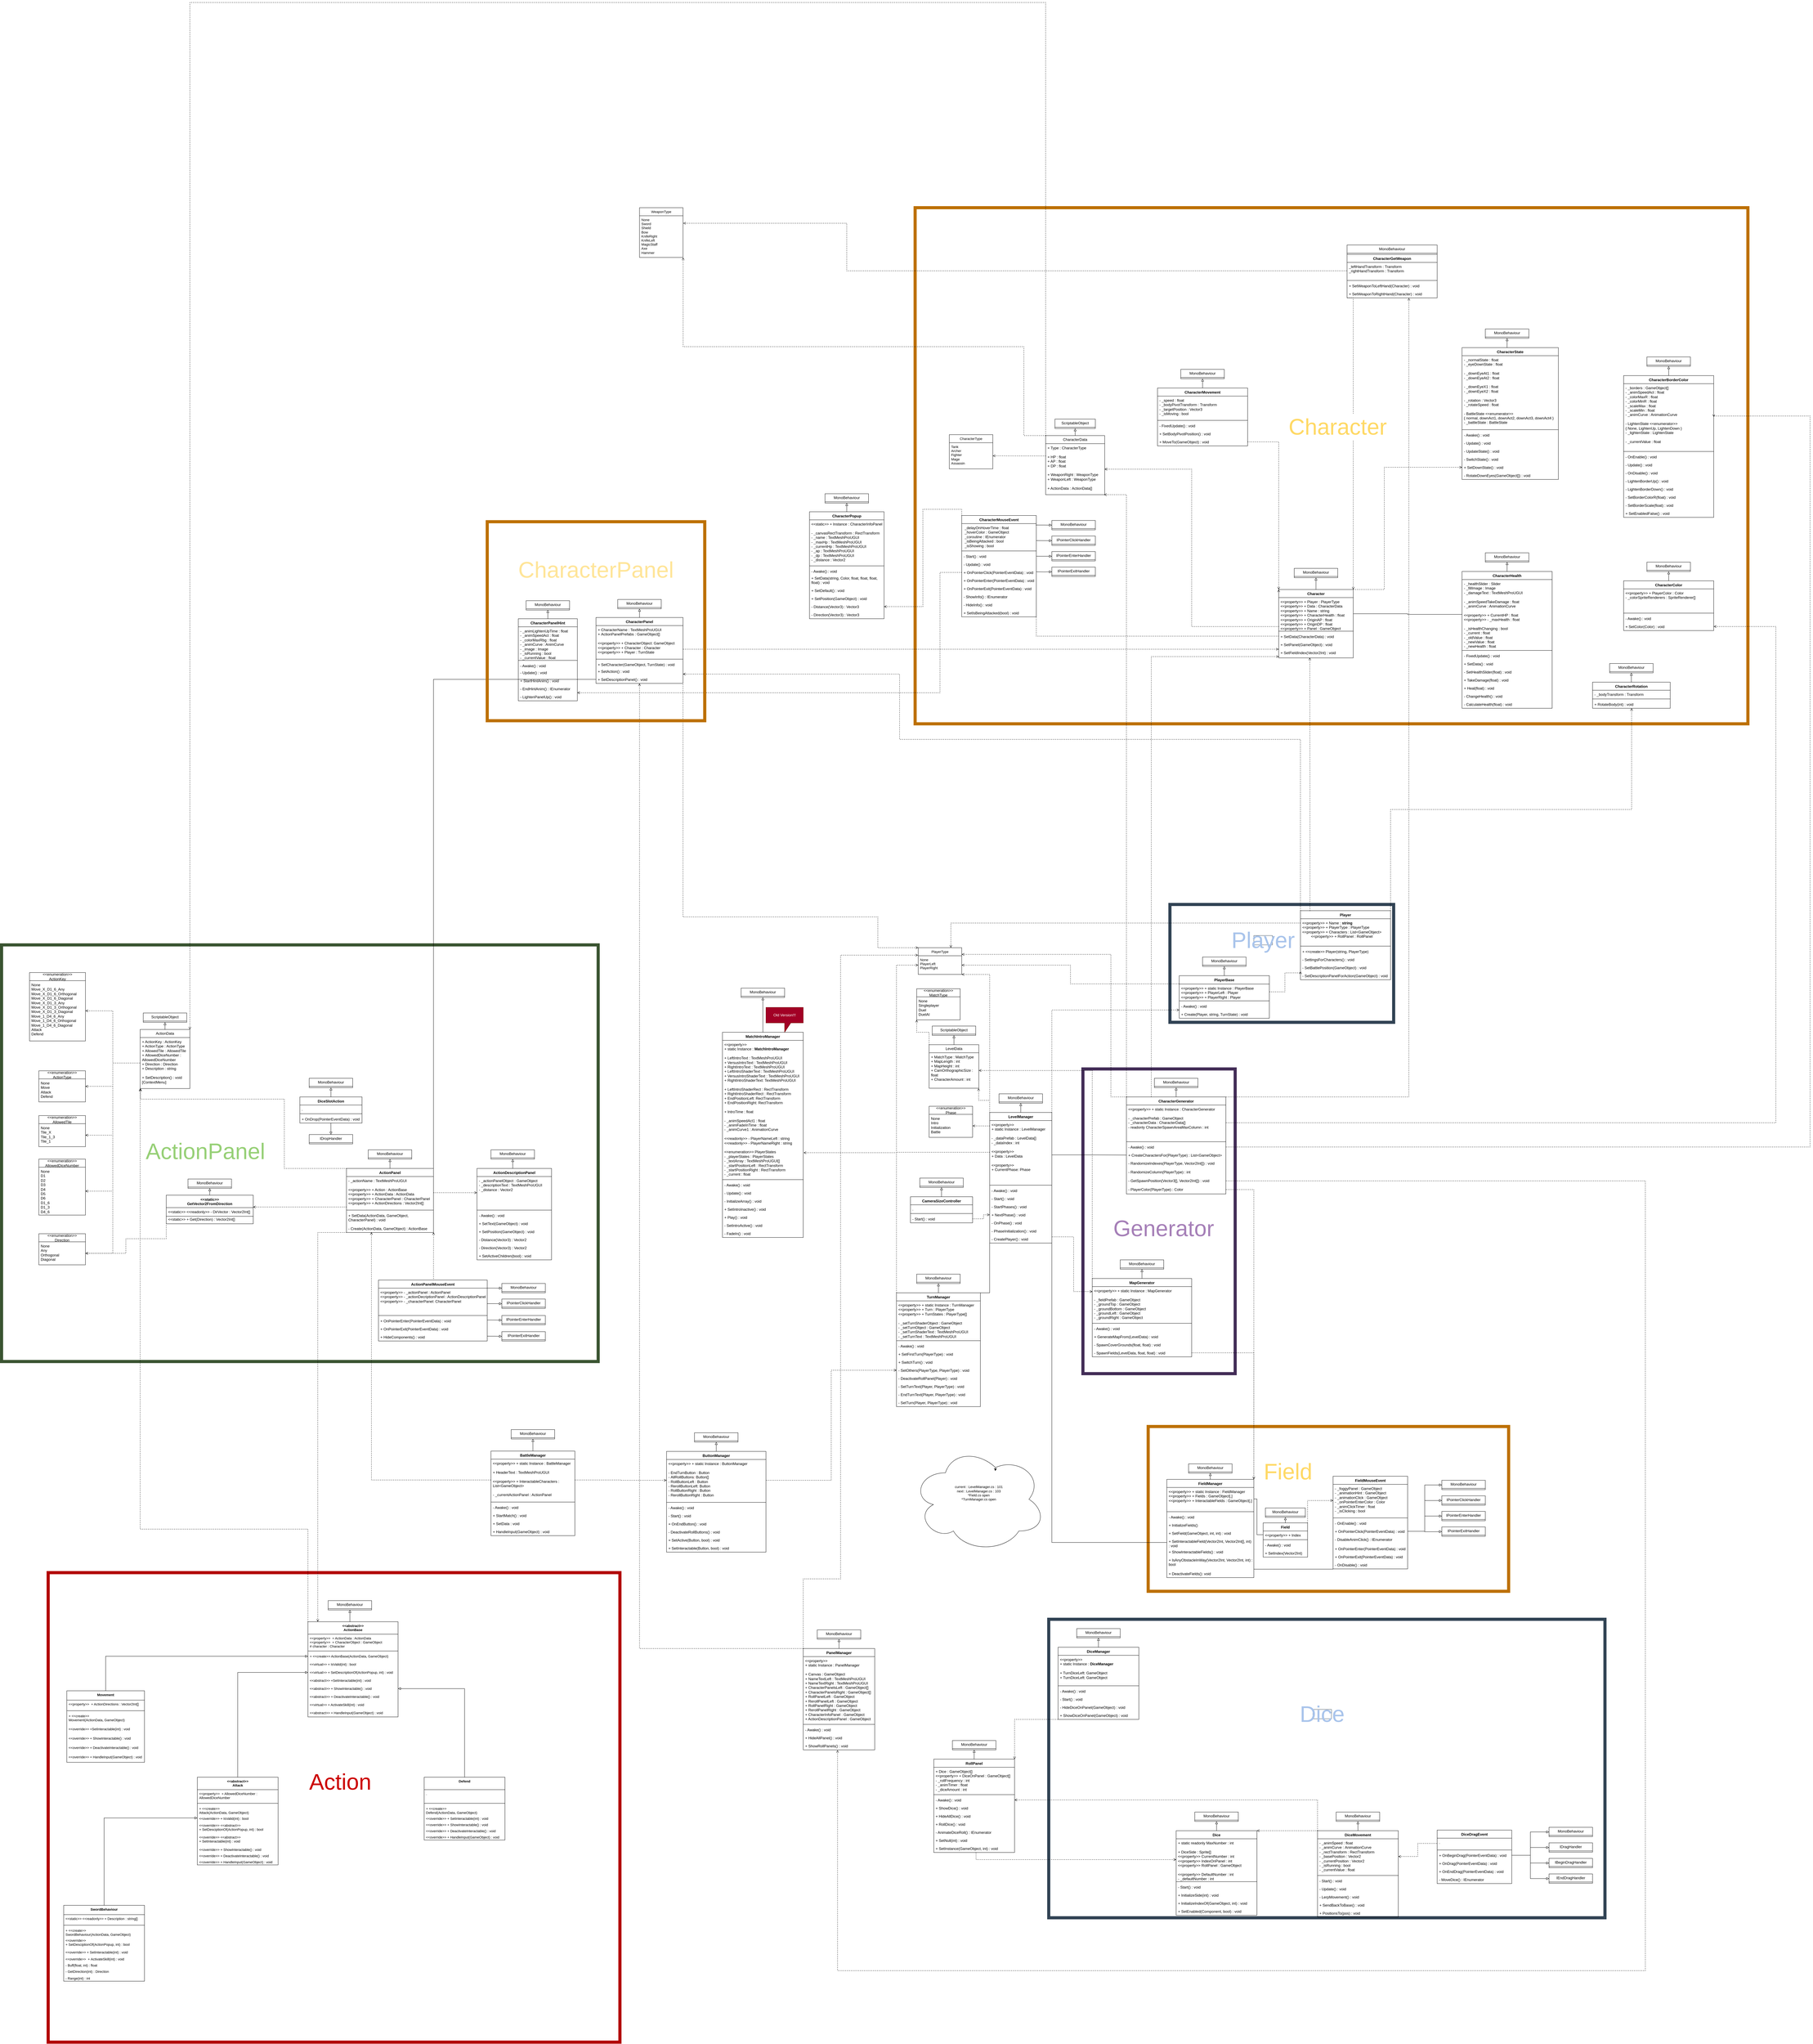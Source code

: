 <mxfile version="28.0.4">
  <diagram name="Seite-1" id="8NvxWf4aIOajbgshDY7r">
    <mxGraphModel dx="3627" dy="4026" grid="1" gridSize="10" guides="1" tooltips="1" connect="1" arrows="1" fold="1" page="1" pageScale="1" pageWidth="827" pageHeight="1169" math="0" shadow="0">
      <root>
        <mxCell id="0" />
        <mxCell id="1" parent="0" />
        <mxCell id="QFxWG_EdvJLmNRQYBOon-1" value="" style="rounded=0;whiteSpace=wrap;html=1;fillColor=none;fontColor=#ffffff;strokeColor=#314354;strokeWidth=10;movable=0;resizable=0;rotatable=0;deletable=0;editable=0;locked=1;connectable=0;" parent="1" vertex="1">
          <mxGeometry x="670" y="-469" width="720" height="379" as="geometry" />
        </mxCell>
        <mxCell id="I82YJt8yqYkpCPNxNVNf-38" value="" style="rounded=0;whiteSpace=wrap;html=1;fontFamily=Helvetica;fontSize=11;fontColor=#ffffff;labelBackgroundColor=default;fillColor=none;strokeColor=#432D57;strokeWidth=10;movable=0;resizable=0;rotatable=0;deletable=0;editable=0;locked=1;connectable=0;" parent="1" vertex="1">
          <mxGeometry x="390" y="60" width="490" height="980" as="geometry" />
        </mxCell>
        <mxCell id="QFxWG_EdvJLmNRQYBOon-72" value="" style="rounded=0;whiteSpace=wrap;html=1;fontFamily=Helvetica;fontSize=11;fontColor=#ffffff;labelBackgroundColor=default;fillColor=none;strokeColor=#3A5431;strokeWidth=10;movable=0;resizable=0;rotatable=0;deletable=0;editable=0;locked=1;connectable=0;" parent="1" vertex="1">
          <mxGeometry x="-3090" y="-339" width="1920" height="1340" as="geometry" />
        </mxCell>
        <mxCell id="QFxWG_EdvJLmNRQYBOon-10" value="" style="rounded=0;whiteSpace=wrap;html=1;fillColor=none;fontColor=#ffffff;strokeColor=#B20000;strokeWidth=10;movable=0;resizable=0;rotatable=0;deletable=0;editable=0;locked=1;connectable=0;" parent="1" vertex="1">
          <mxGeometry x="-2940" y="1680" width="1840" height="1510" as="geometry" />
        </mxCell>
        <mxCell id="I82YJt8yqYkpCPNxNVNf-20" value="" style="rounded=0;whiteSpace=wrap;html=1;fontFamily=Helvetica;fontSize=11;fontColor=#000000;labelBackgroundColor=default;fillColor=none;strokeColor=#BD7000;strokeWidth=10;" parent="1" vertex="1">
          <mxGeometry x="600" y="1210" width="1160" height="530" as="geometry" />
        </mxCell>
        <mxCell id="QFxWG_EdvJLmNRQYBOon-70" value="" style="rounded=0;whiteSpace=wrap;html=1;fontFamily=Helvetica;fontSize=11;fontColor=#000000;labelBackgroundColor=default;fillColor=none;strokeColor=#BD7000;strokeWidth=10;movable=0;resizable=0;rotatable=0;deletable=0;editable=0;locked=1;connectable=0;" parent="1" vertex="1">
          <mxGeometry x="-150" y="-2710" width="2680" height="1660" as="geometry" />
        </mxCell>
        <mxCell id="QFxWG_EdvJLmNRQYBOon-4" value="" style="rounded=0;whiteSpace=wrap;html=1;fillColor=none;fontColor=light-dark(#ffffff, #314354);strokeColor=#314354;strokeWidth=10;fontStyle=1;fontSize=11;textShadow=1;" parent="1" vertex="1">
          <mxGeometry x="280" y="1830" width="1790" height="960" as="geometry" />
        </mxCell>
        <mxCell id="UvUhshw2A6b0irsqmwDa-73" style="edgeStyle=orthogonalEdgeStyle;shape=connector;rounded=0;orthogonalLoop=1;jettySize=auto;html=1;exitX=1;exitY=0;exitDx=0;exitDy=0;dashed=1;strokeColor=default;align=center;verticalAlign=middle;fontFamily=Helvetica;fontSize=11;fontColor=default;labelBackgroundColor=default;endArrow=open;endFill=0;entryX=0.001;entryY=0.977;entryDx=0;entryDy=0;entryPerimeter=0;" parent="1" source="vLgckoQzEjc_kTAw8toX-1" target="UvUhshw2A6b0irsqmwDa-65" edge="1">
          <mxGeometry relative="1" as="geometry">
            <Array as="points">
              <mxPoint x="290" y="-130" />
            </Array>
            <mxPoint x="1180" y="130" as="targetPoint" />
          </mxGeometry>
        </mxCell>
        <mxCell id="YyLK4IryAPAQeqVZs0Lz-5" style="edgeStyle=orthogonalEdgeStyle;rounded=0;orthogonalLoop=1;jettySize=auto;html=1;exitX=0;exitY=0.085;exitDx=0;exitDy=0;entryX=1;entryY=0.5;entryDx=0;entryDy=0;dashed=1;endArrow=open;endFill=0;exitPerimeter=0;" parent="1" source="vLgckoQzEjc_kTAw8toX-2" target="YyLK4IryAPAQeqVZs0Lz-4" edge="1">
          <mxGeometry relative="1" as="geometry" />
        </mxCell>
        <mxCell id="vLgckoQzEjc_kTAw8toX-1" value="LevelManager" style="swimlane;fontStyle=1;align=center;verticalAlign=top;childLayout=stackLayout;horizontal=1;startSize=26;horizontalStack=0;resizeParent=1;resizeParentMax=0;resizeLast=0;collapsible=1;marginBottom=0;whiteSpace=wrap;html=1;" parent="1" vertex="1">
          <mxGeometry x="90" y="200" width="200" height="420" as="geometry" />
        </mxCell>
        <mxCell id="vLgckoQzEjc_kTAw8toX-2" value="&amp;lt;&amp;lt;property&amp;gt;&amp;gt;&lt;div&gt;+ static Instance : LevelManager&lt;/div&gt;&lt;div&gt;&lt;br&gt;&lt;/div&gt;&lt;div&gt;- _dataPrefab : LevelData[]&lt;/div&gt;&lt;div&gt;- _dataIndex : int&lt;/div&gt;&lt;div&gt;&lt;br&gt;&lt;/div&gt;&lt;div&gt;&amp;lt;&amp;lt;property&amp;gt;&amp;gt;&amp;nbsp;&lt;/div&gt;&lt;div&gt;+ Data : LevelData&lt;/div&gt;&lt;div&gt;&lt;br&gt;&lt;/div&gt;&lt;div&gt;&lt;div&gt;&amp;lt;&amp;lt;property&amp;gt;&amp;gt;&amp;nbsp;&lt;/div&gt;&lt;div&gt;+ CurrentPhase: Phase&lt;/div&gt;&lt;/div&gt;&lt;div&gt;&lt;br&gt;&lt;/div&gt;" style="text;strokeColor=none;fillColor=none;align=left;verticalAlign=top;spacingLeft=4;spacingRight=4;overflow=hidden;rotatable=0;points=[[0,0.5],[1,0.5]];portConstraint=eastwest;whiteSpace=wrap;html=1;" parent="vLgckoQzEjc_kTAw8toX-1" vertex="1">
          <mxGeometry y="26" width="200" height="204" as="geometry" />
        </mxCell>
        <mxCell id="vLgckoQzEjc_kTAw8toX-3" value="" style="line;strokeWidth=1;fillColor=none;align=left;verticalAlign=middle;spacingTop=-1;spacingLeft=3;spacingRight=3;rotatable=0;labelPosition=right;points=[];portConstraint=eastwest;strokeColor=inherit;" parent="vLgckoQzEjc_kTAw8toX-1" vertex="1">
          <mxGeometry y="230" width="200" height="8" as="geometry" />
        </mxCell>
        <mxCell id="vLgckoQzEjc_kTAw8toX-4" value="- Awake() : void" style="text;strokeColor=none;fillColor=none;align=left;verticalAlign=top;spacingLeft=4;spacingRight=4;overflow=hidden;rotatable=0;points=[[0,0.5],[1,0.5]];portConstraint=eastwest;whiteSpace=wrap;html=1;" parent="vLgckoQzEjc_kTAw8toX-1" vertex="1">
          <mxGeometry y="238" width="200" height="26" as="geometry" />
        </mxCell>
        <mxCell id="eUWBFfnXkH0swJJgDL36-5" value="- Start() : void" style="text;strokeColor=none;fillColor=none;align=left;verticalAlign=top;spacingLeft=4;spacingRight=4;overflow=hidden;rotatable=0;points=[[0,0.5],[1,0.5]];portConstraint=eastwest;whiteSpace=wrap;html=1;" parent="vLgckoQzEjc_kTAw8toX-1" vertex="1">
          <mxGeometry y="264" width="200" height="26" as="geometry" />
        </mxCell>
        <mxCell id="eUWBFfnXkH0swJJgDL36-7" value="- StartPhases() : void" style="text;strokeColor=none;fillColor=none;align=left;verticalAlign=top;spacingLeft=4;spacingRight=4;overflow=hidden;rotatable=0;points=[[0,0.5],[1,0.5]];portConstraint=eastwest;whiteSpace=wrap;html=1;" parent="vLgckoQzEjc_kTAw8toX-1" vertex="1">
          <mxGeometry y="290" width="200" height="26" as="geometry" />
        </mxCell>
        <mxCell id="YyLK4IryAPAQeqVZs0Lz-2" value="+ NextPhase() : void" style="text;strokeColor=none;fillColor=none;align=left;verticalAlign=top;spacingLeft=4;spacingRight=4;overflow=hidden;rotatable=0;points=[[0,0.5],[1,0.5]];portConstraint=eastwest;whiteSpace=wrap;html=1;" parent="vLgckoQzEjc_kTAw8toX-1" vertex="1">
          <mxGeometry y="316" width="200" height="26" as="geometry" />
        </mxCell>
        <mxCell id="YyLK4IryAPAQeqVZs0Lz-1" value="- OnPhase() : void" style="text;strokeColor=none;fillColor=none;align=left;verticalAlign=top;spacingLeft=4;spacingRight=4;overflow=hidden;rotatable=0;points=[[0,0.5],[1,0.5]];portConstraint=eastwest;whiteSpace=wrap;html=1;" parent="vLgckoQzEjc_kTAw8toX-1" vertex="1">
          <mxGeometry y="342" width="200" height="26" as="geometry" />
        </mxCell>
        <mxCell id="eUWBFfnXkH0swJJgDL36-8" value="- PhaseInitialization() : void" style="text;strokeColor=none;fillColor=none;align=left;verticalAlign=top;spacingLeft=4;spacingRight=4;overflow=hidden;rotatable=0;points=[[0,0.5],[1,0.5]];portConstraint=eastwest;whiteSpace=wrap;html=1;" parent="vLgckoQzEjc_kTAw8toX-1" vertex="1">
          <mxGeometry y="368" width="200" height="26" as="geometry" />
        </mxCell>
        <mxCell id="mVo9BDDzWze48JsV6DTD-1" value="- CreatePlayer() : void" style="text;strokeColor=none;fillColor=none;align=left;verticalAlign=top;spacingLeft=4;spacingRight=4;overflow=hidden;rotatable=0;points=[[0,0.5],[1,0.5]];portConstraint=eastwest;whiteSpace=wrap;html=1;" parent="vLgckoQzEjc_kTAw8toX-1" vertex="1">
          <mxGeometry y="394" width="200" height="26" as="geometry" />
        </mxCell>
        <mxCell id="u1yDpUMnVR-TtRXkgw76-9" style="edgeStyle=orthogonalEdgeStyle;rounded=0;orthogonalLoop=1;jettySize=auto;html=1;exitX=0.5;exitY=0;exitDx=0;exitDy=0;entryX=0.5;entryY=1;entryDx=0;entryDy=0;endArrow=block;endFill=0;" parent="1" source="u1yDpUMnVR-TtRXkgw76-1" target="u1yDpUMnVR-TtRXkgw76-5" edge="1">
          <mxGeometry relative="1" as="geometry">
            <mxPoint x="545" y="734" as="sourcePoint" />
          </mxGeometry>
        </mxCell>
        <mxCell id="I82YJt8yqYkpCPNxNVNf-19" style="edgeStyle=orthogonalEdgeStyle;rounded=0;orthogonalLoop=1;jettySize=auto;html=1;exitX=0;exitY=0;exitDx=0;exitDy=0;entryX=1;entryY=0.5;entryDx=0;entryDy=0;dashed=1;endArrow=open;endFill=0;" parent="1" source="u1yDpUMnVR-TtRXkgw76-1" target="mVo9BDDzWze48JsV6DTD-3" edge="1">
          <mxGeometry relative="1" as="geometry" />
        </mxCell>
        <mxCell id="u1yDpUMnVR-TtRXkgw76-1" value="MapGenerator" style="swimlane;fontStyle=1;align=center;verticalAlign=top;childLayout=stackLayout;horizontal=1;startSize=26;horizontalStack=0;resizeParent=1;resizeParentMax=0;resizeLast=0;collapsible=1;marginBottom=0;whiteSpace=wrap;html=1;" parent="1" vertex="1">
          <mxGeometry x="420" y="734" width="320" height="252" as="geometry" />
        </mxCell>
        <mxCell id="u1yDpUMnVR-TtRXkgw76-2" value="&amp;lt;&amp;lt;property&amp;gt;&amp;gt;&amp;nbsp;&lt;span style=&quot;background-color: transparent; color: light-dark(rgb(0, 0, 0), rgb(255, 255, 255));&quot;&gt;+ static Instance :&amp;nbsp;&lt;/span&gt;MapGenerator&lt;div&gt;&lt;br&gt;&lt;/div&gt;&lt;div&gt;- _fieldPrefab : GameObject&lt;/div&gt;&lt;div&gt;- _groundTop : GameObject&lt;/div&gt;&lt;div&gt;- _groundBottom : GameObject&lt;/div&gt;&lt;div&gt;- _groundLeft : GameObject&lt;/div&gt;&lt;div&gt;- _groundRight : GameObject&lt;/div&gt;&lt;div&gt;&lt;br&gt;&lt;/div&gt;&lt;div&gt;&lt;br&gt;&lt;/div&gt;" style="text;strokeColor=none;fillColor=none;align=left;verticalAlign=top;spacingLeft=4;spacingRight=4;overflow=hidden;rotatable=0;points=[[0,0.5],[1,0.5]];portConstraint=eastwest;whiteSpace=wrap;html=1;" parent="u1yDpUMnVR-TtRXkgw76-1" vertex="1">
          <mxGeometry y="26" width="320" height="114" as="geometry" />
        </mxCell>
        <mxCell id="u1yDpUMnVR-TtRXkgw76-3" value="" style="line;strokeWidth=1;fillColor=none;align=left;verticalAlign=middle;spacingTop=-1;spacingLeft=3;spacingRight=3;rotatable=0;labelPosition=right;points=[];portConstraint=eastwest;strokeColor=inherit;" parent="u1yDpUMnVR-TtRXkgw76-1" vertex="1">
          <mxGeometry y="140" width="320" height="8" as="geometry" />
        </mxCell>
        <mxCell id="u1yDpUMnVR-TtRXkgw76-4" value="- Awake() : void" style="text;strokeColor=none;fillColor=none;align=left;verticalAlign=top;spacingLeft=4;spacingRight=4;overflow=hidden;rotatable=0;points=[[0,0.5],[1,0.5]];portConstraint=eastwest;whiteSpace=wrap;html=1;" parent="u1yDpUMnVR-TtRXkgw76-1" vertex="1">
          <mxGeometry y="148" width="320" height="26" as="geometry" />
        </mxCell>
        <mxCell id="u1yDpUMnVR-TtRXkgw76-15" value="+ GenerateMapFrom(LevelData) : void" style="text;strokeColor=none;fillColor=none;align=left;verticalAlign=top;spacingLeft=4;spacingRight=4;overflow=hidden;rotatable=0;points=[[0,0.5],[1,0.5]];portConstraint=eastwest;whiteSpace=wrap;html=1;" parent="u1yDpUMnVR-TtRXkgw76-1" vertex="1">
          <mxGeometry y="174" width="320" height="26" as="geometry" />
        </mxCell>
        <mxCell id="mVo9BDDzWze48JsV6DTD-15" value="- SpawnCoverGrounds(float, float) : void" style="text;strokeColor=none;fillColor=none;align=left;verticalAlign=top;spacingLeft=4;spacingRight=4;overflow=hidden;rotatable=0;points=[[0,0.5],[1,0.5]];portConstraint=eastwest;whiteSpace=wrap;html=1;" parent="u1yDpUMnVR-TtRXkgw76-1" vertex="1">
          <mxGeometry y="200" width="320" height="26" as="geometry" />
        </mxCell>
        <mxCell id="u1yDpUMnVR-TtRXkgw76-12" value="- SpawnFields(LevelData, float, float) : void" style="text;strokeColor=none;fillColor=none;align=left;verticalAlign=top;spacingLeft=4;spacingRight=4;overflow=hidden;rotatable=0;points=[[0,0.5],[1,0.5]];portConstraint=eastwest;whiteSpace=wrap;html=1;" parent="u1yDpUMnVR-TtRXkgw76-1" vertex="1">
          <mxGeometry y="226" width="320" height="26" as="geometry" />
        </mxCell>
        <mxCell id="u1yDpUMnVR-TtRXkgw76-5" value="MonoBehaviour" style="swimlane;fontStyle=0;childLayout=stackLayout;horizontal=1;startSize=26;fillColor=none;horizontalStack=0;resizeParent=1;resizeParentMax=0;resizeLast=0;collapsible=1;marginBottom=0;whiteSpace=wrap;html=1;" parent="1" vertex="1">
          <mxGeometry x="510" y="674" width="140" height="30" as="geometry" />
        </mxCell>
        <mxCell id="u1yDpUMnVR-TtRXkgw76-10" style="edgeStyle=orthogonalEdgeStyle;rounded=0;orthogonalLoop=1;jettySize=auto;html=1;exitX=0.5;exitY=0;exitDx=0;exitDy=0;entryX=0.5;entryY=1;entryDx=0;entryDy=0;endArrow=block;endFill=0;" parent="1" source="vLgckoQzEjc_kTAw8toX-1" target="u1yDpUMnVR-TtRXkgw76-11" edge="1">
          <mxGeometry relative="1" as="geometry">
            <mxPoint x="190" y="185" as="sourcePoint" />
          </mxGeometry>
        </mxCell>
        <mxCell id="u1yDpUMnVR-TtRXkgw76-11" value="MonoBehaviour" style="swimlane;fontStyle=0;childLayout=stackLayout;horizontal=1;startSize=26;fillColor=none;horizontalStack=0;resizeParent=1;resizeParentMax=0;resizeLast=0;collapsible=1;marginBottom=0;whiteSpace=wrap;html=1;" parent="1" vertex="1">
          <mxGeometry x="120" y="140" width="140" height="30" as="geometry" />
        </mxCell>
        <mxCell id="mVo9BDDzWze48JsV6DTD-2" value="LevelData" style="swimlane;fontStyle=0;childLayout=stackLayout;horizontal=1;startSize=26;fillColor=none;horizontalStack=0;resizeParent=1;resizeParentMax=0;resizeLast=0;collapsible=1;marginBottom=0;whiteSpace=wrap;html=1;" parent="1" vertex="1">
          <mxGeometry x="-105" y="-18" width="160" height="140" as="geometry" />
        </mxCell>
        <mxCell id="mVo9BDDzWze48JsV6DTD-3" value="+ MatchType : MatchType&lt;div&gt;+ MapLength : int&lt;/div&gt;&lt;div&gt;+ MapHeight : int&lt;/div&gt;&lt;div&gt;+ CamOrthographicSize : float&lt;/div&gt;&lt;div&gt;+ CharacterAmount : int&lt;/div&gt;" style="text;strokeColor=none;fillColor=none;align=left;verticalAlign=top;spacingLeft=4;spacingRight=4;overflow=hidden;rotatable=0;points=[[0,0.5],[1,0.5]];portConstraint=eastwest;whiteSpace=wrap;html=1;" parent="mVo9BDDzWze48JsV6DTD-2" vertex="1">
          <mxGeometry y="26" width="160" height="114" as="geometry" />
        </mxCell>
        <mxCell id="mVo9BDDzWze48JsV6DTD-6" style="edgeStyle=orthogonalEdgeStyle;rounded=0;orthogonalLoop=1;jettySize=auto;html=1;exitX=0.5;exitY=0;exitDx=0;exitDy=0;entryX=0.5;entryY=1;entryDx=0;entryDy=0;endArrow=block;endFill=0;" parent="1" source="mVo9BDDzWze48JsV6DTD-2" target="mVo9BDDzWze48JsV6DTD-7" edge="1">
          <mxGeometry relative="1" as="geometry">
            <mxPoint x="-25" y="-18" as="sourcePoint" />
          </mxGeometry>
        </mxCell>
        <mxCell id="mVo9BDDzWze48JsV6DTD-7" value="ScriptableObject" style="swimlane;fontStyle=0;childLayout=stackLayout;horizontal=1;startSize=26;fillColor=none;horizontalStack=0;resizeParent=1;resizeParentMax=0;resizeLast=0;collapsible=1;marginBottom=0;whiteSpace=wrap;html=1;" parent="1" vertex="1">
          <mxGeometry x="-95" y="-78" width="140" height="30" as="geometry" />
        </mxCell>
        <mxCell id="mVo9BDDzWze48JsV6DTD-8" style="edgeStyle=orthogonalEdgeStyle;rounded=0;orthogonalLoop=1;jettySize=auto;html=1;entryX=0.996;entryY=1.003;entryDx=0;entryDy=0;dashed=1;endArrow=open;endFill=0;entryPerimeter=0;exitX=0;exitY=0;exitDx=0;exitDy=0;" parent="1" source="vLgckoQzEjc_kTAw8toX-1" target="mVo9BDDzWze48JsV6DTD-3" edge="1">
          <mxGeometry relative="1" as="geometry">
            <mxPoint x="290" y="200" as="sourcePoint" />
          </mxGeometry>
        </mxCell>
        <mxCell id="mVo9BDDzWze48JsV6DTD-9" value="&amp;lt;&amp;lt;enumeration&amp;gt;&amp;gt;&lt;div&gt;MatchType&lt;/div&gt;" style="swimlane;fontStyle=0;childLayout=stackLayout;horizontal=1;startSize=26;fillColor=none;horizontalStack=0;resizeParent=1;resizeParentMax=0;resizeLast=0;collapsible=1;marginBottom=0;whiteSpace=wrap;html=1;" parent="1" vertex="1">
          <mxGeometry x="-145" y="-198" width="140" height="100" as="geometry" />
        </mxCell>
        <mxCell id="mVo9BDDzWze48JsV6DTD-10" value="None&lt;div&gt;Singleplayer&lt;/div&gt;&lt;div&gt;Duel&lt;/div&gt;&lt;div&gt;DuelAI&lt;/div&gt;" style="text;strokeColor=none;fillColor=none;align=left;verticalAlign=top;spacingLeft=4;spacingRight=4;overflow=hidden;rotatable=0;points=[[0,0.5],[1,0.5]];portConstraint=eastwest;whiteSpace=wrap;html=1;" parent="mVo9BDDzWze48JsV6DTD-9" vertex="1">
          <mxGeometry y="26" width="140" height="74" as="geometry" />
        </mxCell>
        <mxCell id="mVo9BDDzWze48JsV6DTD-13" style="edgeStyle=orthogonalEdgeStyle;rounded=0;orthogonalLoop=1;jettySize=auto;html=1;exitX=0;exitY=0;exitDx=0;exitDy=0;entryX=0;entryY=1;entryDx=0;entryDy=0;dashed=1;endArrow=open;endFill=0;" parent="1" source="mVo9BDDzWze48JsV6DTD-2" target="mVo9BDDzWze48JsV6DTD-9" edge="1">
          <mxGeometry relative="1" as="geometry" />
        </mxCell>
        <mxCell id="UvUhshw2A6b0irsqmwDa-354" style="edgeStyle=orthogonalEdgeStyle;shape=connector;rounded=0;orthogonalLoop=1;jettySize=auto;html=1;exitX=0;exitY=0;exitDx=0;exitDy=0;dashed=1;strokeColor=default;align=center;verticalAlign=middle;fontFamily=Helvetica;fontSize=11;fontColor=default;labelBackgroundColor=default;endArrow=open;endFill=0;entryX=0.5;entryY=1;entryDx=0;entryDy=0;" parent="1" source="mVo9BDDzWze48JsV6DTD-19" target="UvUhshw2A6b0irsqmwDa-275" edge="1">
          <mxGeometry relative="1" as="geometry">
            <mxPoint x="319.73" y="693.47" as="sourcePoint" />
            <mxPoint x="-230" y="-810" as="targetPoint" />
            <Array as="points">
              <mxPoint x="-1037" y="1924" />
            </Array>
          </mxGeometry>
        </mxCell>
        <mxCell id="UvUhshw2A6b0irsqmwDa-357" style="edgeStyle=orthogonalEdgeStyle;shape=connector;rounded=0;orthogonalLoop=1;jettySize=auto;html=1;exitX=0;exitY=0;exitDx=0;exitDy=0;dashed=1;strokeColor=default;align=center;verticalAlign=middle;fontFamily=Helvetica;fontSize=11;fontColor=default;labelBackgroundColor=default;endArrow=open;endFill=0;entryX=-0.004;entryY=-0.028;entryDx=0;entryDy=0;entryPerimeter=0;" parent="1" source="mVo9BDDzWze48JsV6DTD-19" target="UvUhshw2A6b0irsqmwDa-83" edge="1">
          <mxGeometry relative="1" as="geometry">
            <mxPoint x="760" y="-250" as="targetPoint" />
            <Array as="points">
              <mxPoint x="-510" y="1700" />
              <mxPoint x="-390" y="1700" />
              <mxPoint x="-390" y="-306" />
              <mxPoint x="-141" y="-306" />
            </Array>
          </mxGeometry>
        </mxCell>
        <mxCell id="mVo9BDDzWze48JsV6DTD-19" value="PanelManager" style="swimlane;fontStyle=1;align=center;verticalAlign=top;childLayout=stackLayout;horizontal=1;startSize=26;horizontalStack=0;resizeParent=1;resizeParentMax=0;resizeLast=0;collapsible=1;marginBottom=0;whiteSpace=wrap;html=1;" parent="1" vertex="1">
          <mxGeometry x="-510" y="1924" width="230" height="326" as="geometry" />
        </mxCell>
        <mxCell id="mVo9BDDzWze48JsV6DTD-20" value="&amp;lt;&amp;lt;property&amp;gt;&amp;gt;&lt;div&gt;+ static Instance : PanelManager&lt;/div&gt;&lt;div&gt;&lt;br&gt;&lt;/div&gt;&lt;div&gt;+ Canvas : GameObject&lt;/div&gt;&lt;div&gt;+ NameTextLeft : TextMeshProUGUI&lt;/div&gt;&lt;div&gt;+ NameTextRight : TextMeshProUGUI&lt;/div&gt;&lt;div&gt;+ CharacterPanelsLeft : GameObject[]&lt;/div&gt;&lt;div&gt;+ CharacterPanelsRight : GameObject[]&lt;/div&gt;&lt;div&gt;+ RollPanelLeft : GameObject&lt;/div&gt;&lt;div&gt;+ RerollPanelLeft : GameObject&lt;/div&gt;&lt;div&gt;+ RollPanelRight : GameObject&lt;/div&gt;&lt;div&gt;+ RerollPanelRight : GameObject&lt;/div&gt;&lt;div&gt;+ CharacterInfoPanel : GameObject&lt;/div&gt;&lt;div&gt;+ ActionDescriptionPanel : GameObject&lt;/div&gt;" style="text;strokeColor=none;fillColor=none;align=left;verticalAlign=top;spacingLeft=4;spacingRight=4;overflow=hidden;rotatable=0;points=[[0,0.5],[1,0.5]];portConstraint=eastwest;whiteSpace=wrap;html=1;" parent="mVo9BDDzWze48JsV6DTD-19" vertex="1">
          <mxGeometry y="26" width="230" height="214" as="geometry" />
        </mxCell>
        <mxCell id="mVo9BDDzWze48JsV6DTD-21" value="" style="line;strokeWidth=1;fillColor=none;align=left;verticalAlign=middle;spacingTop=-1;spacingLeft=3;spacingRight=3;rotatable=0;labelPosition=right;points=[];portConstraint=eastwest;strokeColor=inherit;" parent="mVo9BDDzWze48JsV6DTD-19" vertex="1">
          <mxGeometry y="240" width="230" height="8" as="geometry" />
        </mxCell>
        <mxCell id="mVo9BDDzWze48JsV6DTD-22" value="- Awake() : void" style="text;strokeColor=none;fillColor=none;align=left;verticalAlign=top;spacingLeft=4;spacingRight=4;overflow=hidden;rotatable=0;points=[[0,0.5],[1,0.5]];portConstraint=eastwest;whiteSpace=wrap;html=1;" parent="mVo9BDDzWze48JsV6DTD-19" vertex="1">
          <mxGeometry y="248" width="230" height="26" as="geometry" />
        </mxCell>
        <mxCell id="mVo9BDDzWze48JsV6DTD-23" value="+ HideAllPanel() : void" style="text;strokeColor=none;fillColor=none;align=left;verticalAlign=top;spacingLeft=4;spacingRight=4;overflow=hidden;rotatable=0;points=[[0,0.5],[1,0.5]];portConstraint=eastwest;whiteSpace=wrap;html=1;" parent="mVo9BDDzWze48JsV6DTD-19" vertex="1">
          <mxGeometry y="274" width="230" height="26" as="geometry" />
        </mxCell>
        <mxCell id="mVo9BDDzWze48JsV6DTD-24" value="+ ShowRollPanels() : void" style="text;strokeColor=none;fillColor=none;align=left;verticalAlign=top;spacingLeft=4;spacingRight=4;overflow=hidden;rotatable=0;points=[[0,0.5],[1,0.5]];portConstraint=eastwest;whiteSpace=wrap;html=1;" parent="mVo9BDDzWze48JsV6DTD-19" vertex="1">
          <mxGeometry y="300" width="230" height="26" as="geometry" />
        </mxCell>
        <mxCell id="mVo9BDDzWze48JsV6DTD-26" style="edgeStyle=orthogonalEdgeStyle;rounded=0;orthogonalLoop=1;jettySize=auto;html=1;entryX=0.5;entryY=1;entryDx=0;entryDy=0;endArrow=block;endFill=0;exitX=0.5;exitY=0;exitDx=0;exitDy=0;" parent="1" source="mVo9BDDzWze48JsV6DTD-19" target="mVo9BDDzWze48JsV6DTD-27" edge="1">
          <mxGeometry relative="1" as="geometry">
            <mxPoint x="-395" y="1924" as="sourcePoint" />
          </mxGeometry>
        </mxCell>
        <mxCell id="mVo9BDDzWze48JsV6DTD-27" value="MonoBehaviour" style="swimlane;fontStyle=0;childLayout=stackLayout;horizontal=1;startSize=26;fillColor=none;horizontalStack=0;resizeParent=1;resizeParentMax=0;resizeLast=0;collapsible=1;marginBottom=0;whiteSpace=wrap;html=1;" parent="1" vertex="1">
          <mxGeometry x="-465" y="1864" width="140" height="30" as="geometry" />
        </mxCell>
        <mxCell id="mVo9BDDzWze48JsV6DTD-42" value="ActionDescriptionPanel" style="swimlane;fontStyle=1;align=center;verticalAlign=top;childLayout=stackLayout;horizontal=1;startSize=26;horizontalStack=0;resizeParent=1;resizeParentMax=0;resizeLast=0;collapsible=1;marginBottom=0;whiteSpace=wrap;html=1;" parent="1" vertex="1">
          <mxGeometry x="-1560" y="380" width="240" height="294" as="geometry" />
        </mxCell>
        <mxCell id="mVo9BDDzWze48JsV6DTD-43" value="-&amp;nbsp;_actionPanelObject : GameObject&lt;br&gt;&lt;div&gt;- _descriptionText : TextMeshProUGUI&lt;/div&gt;&lt;div&gt;- _distance : Vector2&lt;/div&gt;&lt;div&gt;&lt;br&gt;&lt;/div&gt;" style="text;strokeColor=none;fillColor=none;align=left;verticalAlign=top;spacingLeft=4;spacingRight=4;overflow=hidden;rotatable=0;points=[[0,0.5],[1,0.5]];portConstraint=eastwest;whiteSpace=wrap;html=1;" parent="mVo9BDDzWze48JsV6DTD-42" vertex="1">
          <mxGeometry y="26" width="240" height="104" as="geometry" />
        </mxCell>
        <mxCell id="mVo9BDDzWze48JsV6DTD-44" value="" style="line;strokeWidth=1;fillColor=none;align=left;verticalAlign=middle;spacingTop=-1;spacingLeft=3;spacingRight=3;rotatable=0;labelPosition=right;points=[];portConstraint=eastwest;strokeColor=inherit;" parent="mVo9BDDzWze48JsV6DTD-42" vertex="1">
          <mxGeometry y="130" width="240" height="8" as="geometry" />
        </mxCell>
        <mxCell id="mVo9BDDzWze48JsV6DTD-45" value="- Awake() : void" style="text;strokeColor=none;fillColor=none;align=left;verticalAlign=top;spacingLeft=4;spacingRight=4;overflow=hidden;rotatable=0;points=[[0,0.5],[1,0.5]];portConstraint=eastwest;whiteSpace=wrap;html=1;" parent="mVo9BDDzWze48JsV6DTD-42" vertex="1">
          <mxGeometry y="138" width="240" height="26" as="geometry" />
        </mxCell>
        <mxCell id="mVo9BDDzWze48JsV6DTD-46" value="+ SetText(GameObject) : void" style="text;strokeColor=none;fillColor=none;align=left;verticalAlign=top;spacingLeft=4;spacingRight=4;overflow=hidden;rotatable=0;points=[[0,0.5],[1,0.5]];portConstraint=eastwest;whiteSpace=wrap;html=1;" parent="mVo9BDDzWze48JsV6DTD-42" vertex="1">
          <mxGeometry y="164" width="240" height="26" as="geometry" />
        </mxCell>
        <mxCell id="mVo9BDDzWze48JsV6DTD-47" value="+ SetPosition(GameObject) : void" style="text;strokeColor=none;fillColor=none;align=left;verticalAlign=top;spacingLeft=4;spacingRight=4;overflow=hidden;rotatable=0;points=[[0,0.5],[1,0.5]];portConstraint=eastwest;whiteSpace=wrap;html=1;" parent="mVo9BDDzWze48JsV6DTD-42" vertex="1">
          <mxGeometry y="190" width="240" height="26" as="geometry" />
        </mxCell>
        <mxCell id="mVo9BDDzWze48JsV6DTD-50" value="- Distance(Vector3) : Vector2" style="text;strokeColor=none;fillColor=none;align=left;verticalAlign=top;spacingLeft=4;spacingRight=4;overflow=hidden;rotatable=0;points=[[0,0.5],[1,0.5]];portConstraint=eastwest;whiteSpace=wrap;html=1;" parent="mVo9BDDzWze48JsV6DTD-42" vertex="1">
          <mxGeometry y="216" width="240" height="26" as="geometry" />
        </mxCell>
        <mxCell id="mVo9BDDzWze48JsV6DTD-51" value="- Direction(Vector3) : Vector2" style="text;strokeColor=none;fillColor=none;align=left;verticalAlign=top;spacingLeft=4;spacingRight=4;overflow=hidden;rotatable=0;points=[[0,0.5],[1,0.5]];portConstraint=eastwest;whiteSpace=wrap;html=1;" parent="mVo9BDDzWze48JsV6DTD-42" vertex="1">
          <mxGeometry y="242" width="240" height="26" as="geometry" />
        </mxCell>
        <mxCell id="mVo9BDDzWze48JsV6DTD-52" value="+ SetActiveChildren(bool) : void" style="text;strokeColor=none;fillColor=none;align=left;verticalAlign=top;spacingLeft=4;spacingRight=4;overflow=hidden;rotatable=0;points=[[0,0.5],[1,0.5]];portConstraint=eastwest;whiteSpace=wrap;html=1;" parent="mVo9BDDzWze48JsV6DTD-42" vertex="1">
          <mxGeometry y="268" width="240" height="26" as="geometry" />
        </mxCell>
        <mxCell id="mVo9BDDzWze48JsV6DTD-48" style="edgeStyle=orthogonalEdgeStyle;rounded=0;orthogonalLoop=1;jettySize=auto;html=1;entryX=0.5;entryY=1;entryDx=0;entryDy=0;endArrow=block;endFill=0;exitX=0.5;exitY=0;exitDx=0;exitDy=0;" parent="1" source="mVo9BDDzWze48JsV6DTD-42" target="mVo9BDDzWze48JsV6DTD-49" edge="1">
          <mxGeometry relative="1" as="geometry">
            <mxPoint x="-1445" y="380" as="sourcePoint" />
          </mxGeometry>
        </mxCell>
        <mxCell id="mVo9BDDzWze48JsV6DTD-49" value="MonoBehaviour" style="swimlane;fontStyle=0;childLayout=stackLayout;horizontal=1;startSize=26;fillColor=none;horizontalStack=0;resizeParent=1;resizeParentMax=0;resizeLast=0;collapsible=1;marginBottom=0;whiteSpace=wrap;html=1;" parent="1" vertex="1">
          <mxGeometry x="-1515" y="320" width="140" height="30" as="geometry" />
        </mxCell>
        <mxCell id="UvUhshw2A6b0irsqmwDa-359" style="edgeStyle=orthogonalEdgeStyle;shape=connector;rounded=0;orthogonalLoop=1;jettySize=auto;html=1;exitX=1;exitY=0;exitDx=0;exitDy=0;entryX=0;entryY=0.5;entryDx=0;entryDy=0;strokeColor=default;align=center;verticalAlign=middle;fontFamily=Helvetica;fontSize=11;fontColor=default;labelBackgroundColor=default;endArrow=none;endFill=0;startFill=0;" parent="1" source="mVo9BDDzWze48JsV6DTD-54" target="UvUhshw2A6b0irsqmwDa-282" edge="1">
          <mxGeometry relative="1" as="geometry" />
        </mxCell>
        <mxCell id="mVo9BDDzWze48JsV6DTD-54" value="ActionPanel" style="swimlane;fontStyle=1;align=center;verticalAlign=top;childLayout=stackLayout;horizontal=1;startSize=26;horizontalStack=0;resizeParent=1;resizeParentMax=0;resizeLast=0;collapsible=1;marginBottom=0;whiteSpace=wrap;html=1;" parent="1" vertex="1">
          <mxGeometry x="-1980" y="380" width="280" height="206" as="geometry" />
        </mxCell>
        <mxCell id="mVo9BDDzWze48JsV6DTD-55" value="- _actionName : TextMeshProUGUI&lt;br&gt;&lt;div&gt;&lt;br&gt;&lt;/div&gt;&lt;div&gt;&amp;lt;&amp;lt;property&amp;gt;&amp;gt; + Action : ActionBase&lt;/div&gt;&lt;div&gt;&amp;lt;&amp;lt;property&amp;gt;&amp;gt; + ActionData : ActionData&lt;/div&gt;&lt;div&gt;&amp;lt;&amp;lt;property&amp;gt;&amp;gt; + CharacterPanel : CharacterPanel&lt;/div&gt;&lt;div&gt;&amp;lt;&amp;lt;property&amp;gt;&amp;gt; + ActionDirections : Vector2Int[]&lt;/div&gt;" style="text;strokeColor=none;fillColor=none;align=left;verticalAlign=top;spacingLeft=4;spacingRight=4;overflow=hidden;rotatable=0;points=[[0,0.5],[1,0.5]];portConstraint=eastwest;whiteSpace=wrap;html=1;" parent="mVo9BDDzWze48JsV6DTD-54" vertex="1">
          <mxGeometry y="26" width="280" height="104" as="geometry" />
        </mxCell>
        <mxCell id="mVo9BDDzWze48JsV6DTD-56" value="" style="line;strokeWidth=1;fillColor=none;align=left;verticalAlign=middle;spacingTop=-1;spacingLeft=3;spacingRight=3;rotatable=0;labelPosition=right;points=[];portConstraint=eastwest;strokeColor=inherit;" parent="mVo9BDDzWze48JsV6DTD-54" vertex="1">
          <mxGeometry y="130" width="280" height="8" as="geometry" />
        </mxCell>
        <mxCell id="mVo9BDDzWze48JsV6DTD-57" value="+ SetData(ActionData, GameObject, CharacterPanel) : void" style="text;strokeColor=none;fillColor=none;align=left;verticalAlign=top;spacingLeft=4;spacingRight=4;overflow=hidden;rotatable=0;points=[[0,0.5],[1,0.5]];portConstraint=eastwest;whiteSpace=wrap;html=1;" parent="mVo9BDDzWze48JsV6DTD-54" vertex="1">
          <mxGeometry y="138" width="280" height="42" as="geometry" />
        </mxCell>
        <mxCell id="mVo9BDDzWze48JsV6DTD-58" value="- Create(ActionData, GameObject) : ActionBase" style="text;strokeColor=none;fillColor=none;align=left;verticalAlign=top;spacingLeft=4;spacingRight=4;overflow=hidden;rotatable=0;points=[[0,0.5],[1,0.5]];portConstraint=eastwest;whiteSpace=wrap;html=1;" parent="mVo9BDDzWze48JsV6DTD-54" vertex="1">
          <mxGeometry y="180" width="280" height="26" as="geometry" />
        </mxCell>
        <mxCell id="mVo9BDDzWze48JsV6DTD-63" style="edgeStyle=orthogonalEdgeStyle;rounded=0;orthogonalLoop=1;jettySize=auto;html=1;entryX=0.5;entryY=1;entryDx=0;entryDy=0;endArrow=block;endFill=0;exitX=0.5;exitY=0;exitDx=0;exitDy=0;" parent="1" source="mVo9BDDzWze48JsV6DTD-54" target="mVo9BDDzWze48JsV6DTD-64" edge="1">
          <mxGeometry relative="1" as="geometry">
            <mxPoint x="-1840" y="380" as="sourcePoint" />
          </mxGeometry>
        </mxCell>
        <mxCell id="mVo9BDDzWze48JsV6DTD-64" value="MonoBehaviour" style="swimlane;fontStyle=0;childLayout=stackLayout;horizontal=1;startSize=26;fillColor=none;horizontalStack=0;resizeParent=1;resizeParentMax=0;resizeLast=0;collapsible=1;marginBottom=0;whiteSpace=wrap;html=1;" parent="1" vertex="1">
          <mxGeometry x="-1910" y="320" width="140" height="30" as="geometry" />
        </mxCell>
        <mxCell id="I82YJt8yqYkpCPNxNVNf-41" style="edgeStyle=orthogonalEdgeStyle;shape=connector;rounded=0;orthogonalLoop=1;jettySize=auto;html=1;exitX=0.5;exitY=0;exitDx=0;exitDy=0;entryX=0.5;entryY=1;entryDx=0;entryDy=0;strokeColor=default;align=center;verticalAlign=middle;fontFamily=Helvetica;fontSize=11;fontColor=default;labelBackgroundColor=default;endArrow=block;endFill=0;" parent="1" source="mVo9BDDzWze48JsV6DTD-67" target="UvUhshw2A6b0irsqmwDa-210" edge="1">
          <mxGeometry relative="1" as="geometry" />
        </mxCell>
        <mxCell id="mVo9BDDzWze48JsV6DTD-67" value="&amp;lt;&amp;lt;abstract&amp;gt;&amp;gt;&lt;div&gt;ActionBase&lt;/div&gt;" style="swimlane;fontStyle=1;align=center;verticalAlign=top;childLayout=stackLayout;horizontal=1;startSize=40;horizontalStack=0;resizeParent=1;resizeParentMax=0;resizeLast=0;collapsible=1;marginBottom=0;whiteSpace=wrap;html=1;fontFamily=Helvetica;fontSize=11;fontColor=default;labelBackgroundColor=default;" parent="1" vertex="1">
          <mxGeometry x="-2104" y="1838" width="290" height="306" as="geometry" />
        </mxCell>
        <mxCell id="mVo9BDDzWze48JsV6DTD-68" value="&amp;lt;&amp;lt;property&amp;gt;&amp;gt;&amp;nbsp;&amp;nbsp;&lt;span style=&quot;background-color: light-dark(#ffffff, var(--ge-dark-color, #121212)); color: light-dark(rgb(0, 0, 0), rgb(255, 255, 255));&quot;&gt;+ ActionData : ActionData&lt;/span&gt;&lt;div&gt;&lt;span style=&quot;background-color: light-dark(#ffffff, var(--ge-dark-color, #121212)); color: light-dark(rgb(0, 0, 0), rgb(255, 255, 255));&quot;&gt;&amp;lt;&amp;lt;property&amp;gt;&amp;gt;&amp;nbsp;&amp;nbsp;&lt;/span&gt;&lt;span style=&quot;background-color: light-dark(#ffffff, var(--ge-dark-color, #121212)); color: light-dark(rgb(0, 0, 0), rgb(255, 255, 255));&quot;&gt;+ CharacterObject : GameObject&lt;/span&gt;&lt;/div&gt;&lt;div&gt;# character : Character&amp;nbsp;&lt;/div&gt;" style="text;strokeColor=none;fillColor=none;align=left;verticalAlign=top;spacingLeft=4;spacingRight=4;overflow=hidden;rotatable=0;points=[[0,0.5],[1,0.5]];portConstraint=eastwest;whiteSpace=wrap;html=1;fontFamily=Helvetica;fontSize=11;fontColor=default;labelBackgroundColor=default;" parent="mVo9BDDzWze48JsV6DTD-67" vertex="1">
          <mxGeometry y="40" width="290" height="50" as="geometry" />
        </mxCell>
        <mxCell id="mVo9BDDzWze48JsV6DTD-69" value="" style="line;strokeWidth=1;fillColor=none;align=left;verticalAlign=middle;spacingTop=-1;spacingLeft=3;spacingRight=3;rotatable=0;labelPosition=right;points=[];portConstraint=eastwest;strokeColor=inherit;fontFamily=Helvetica;fontSize=11;fontColor=default;labelBackgroundColor=default;" parent="mVo9BDDzWze48JsV6DTD-67" vertex="1">
          <mxGeometry y="90" width="290" height="8" as="geometry" />
        </mxCell>
        <mxCell id="mVo9BDDzWze48JsV6DTD-70" value="+ &amp;lt;&amp;lt;create&amp;gt;&amp;gt; ActionBase(ActionData, GameObject)" style="text;strokeColor=none;fillColor=none;align=left;verticalAlign=top;spacingLeft=4;spacingRight=4;overflow=hidden;rotatable=0;points=[[0,0.5],[1,0.5]];portConstraint=eastwest;whiteSpace=wrap;html=1;fontFamily=Helvetica;fontSize=11;fontColor=default;labelBackgroundColor=default;" parent="mVo9BDDzWze48JsV6DTD-67" vertex="1">
          <mxGeometry y="98" width="290" height="26" as="geometry" />
        </mxCell>
        <mxCell id="I82YJt8yqYkpCPNxNVNf-42" value="&amp;lt;&amp;lt;virtual&amp;gt;&amp;gt; + IsValid(int) : bool" style="text;strokeColor=none;fillColor=none;align=left;verticalAlign=top;spacingLeft=4;spacingRight=4;overflow=hidden;rotatable=0;points=[[0,0.5],[1,0.5]];portConstraint=eastwest;whiteSpace=wrap;html=1;fontFamily=Helvetica;fontSize=11;fontColor=default;labelBackgroundColor=default;" parent="mVo9BDDzWze48JsV6DTD-67" vertex="1">
          <mxGeometry y="124" width="290" height="26" as="geometry" />
        </mxCell>
        <mxCell id="I82YJt8yqYkpCPNxNVNf-43" value="&amp;lt;&amp;lt;virtual&amp;gt;&amp;gt; + SetDescriptionOf(ActionPopup, int) : void" style="text;strokeColor=none;fillColor=none;align=left;verticalAlign=top;spacingLeft=4;spacingRight=4;overflow=hidden;rotatable=0;points=[[0,0.5],[1,0.5]];portConstraint=eastwest;whiteSpace=wrap;html=1;fontFamily=Helvetica;fontSize=11;fontColor=default;labelBackgroundColor=default;" parent="mVo9BDDzWze48JsV6DTD-67" vertex="1">
          <mxGeometry y="150" width="290" height="26" as="geometry" />
        </mxCell>
        <mxCell id="I82YJt8yqYkpCPNxNVNf-44" value="&amp;lt;&amp;lt;abstract&amp;gt;&amp;gt; +SetInteractable(int) : void" style="text;strokeColor=none;fillColor=none;align=left;verticalAlign=top;spacingLeft=4;spacingRight=4;overflow=hidden;rotatable=0;points=[[0,0.5],[1,0.5]];portConstraint=eastwest;whiteSpace=wrap;html=1;fontFamily=Helvetica;fontSize=11;fontColor=default;labelBackgroundColor=default;" parent="mVo9BDDzWze48JsV6DTD-67" vertex="1">
          <mxGeometry y="176" width="290" height="26" as="geometry" />
        </mxCell>
        <mxCell id="I82YJt8yqYkpCPNxNVNf-45" value="&amp;lt;&amp;lt;abstract&amp;gt;&amp;gt; +&amp;nbsp;ShowInteractable() : void" style="text;strokeColor=none;fillColor=none;align=left;verticalAlign=top;spacingLeft=4;spacingRight=4;overflow=hidden;rotatable=0;points=[[0,0.5],[1,0.5]];portConstraint=eastwest;whiteSpace=wrap;html=1;fontFamily=Helvetica;fontSize=11;fontColor=default;labelBackgroundColor=default;" parent="mVo9BDDzWze48JsV6DTD-67" vertex="1">
          <mxGeometry y="202" width="290" height="26" as="geometry" />
        </mxCell>
        <mxCell id="I82YJt8yqYkpCPNxNVNf-46" value="&amp;lt;&amp;lt;abstract&amp;gt;&amp;gt; + DeactivateInteractable() : void" style="text;strokeColor=none;fillColor=none;align=left;verticalAlign=top;spacingLeft=4;spacingRight=4;overflow=hidden;rotatable=0;points=[[0,0.5],[1,0.5]];portConstraint=eastwest;whiteSpace=wrap;html=1;fontFamily=Helvetica;fontSize=11;fontColor=default;labelBackgroundColor=default;" parent="mVo9BDDzWze48JsV6DTD-67" vertex="1">
          <mxGeometry y="228" width="290" height="26" as="geometry" />
        </mxCell>
        <mxCell id="I82YJt8yqYkpCPNxNVNf-47" value="&amp;lt;&amp;lt;virtual&amp;gt;&amp;gt; + ActivateSkill(int) : void" style="text;strokeColor=none;fillColor=none;align=left;verticalAlign=top;spacingLeft=4;spacingRight=4;overflow=hidden;rotatable=0;points=[[0,0.5],[1,0.5]];portConstraint=eastwest;whiteSpace=wrap;html=1;fontFamily=Helvetica;fontSize=11;fontColor=default;labelBackgroundColor=default;" parent="mVo9BDDzWze48JsV6DTD-67" vertex="1">
          <mxGeometry y="254" width="290" height="26" as="geometry" />
        </mxCell>
        <mxCell id="I82YJt8yqYkpCPNxNVNf-48" value="&amp;lt;&amp;lt;abstract&amp;gt;&amp;gt; + HandleInput(GameObject) : void" style="text;strokeColor=none;fillColor=none;align=left;verticalAlign=top;spacingLeft=4;spacingRight=4;overflow=hidden;rotatable=0;points=[[0,0.5],[1,0.5]];portConstraint=eastwest;whiteSpace=wrap;html=1;fontFamily=Helvetica;fontSize=11;fontColor=default;labelBackgroundColor=default;" parent="mVo9BDDzWze48JsV6DTD-67" vertex="1">
          <mxGeometry y="280" width="290" height="26" as="geometry" />
        </mxCell>
        <mxCell id="mVo9BDDzWze48JsV6DTD-74" style="edgeStyle=orthogonalEdgeStyle;shape=connector;rounded=0;orthogonalLoop=1;jettySize=auto;html=1;exitX=0;exitY=1.001;exitDx=0;exitDy=0;dashed=1;strokeColor=default;align=center;verticalAlign=middle;fontFamily=Helvetica;fontSize=11;fontColor=default;labelBackgroundColor=default;endArrow=open;endFill=0;exitPerimeter=0;entryX=0.109;entryY=0;entryDx=0;entryDy=0;entryPerimeter=0;" parent="1" source="mVo9BDDzWze48JsV6DTD-58" target="mVo9BDDzWze48JsV6DTD-67" edge="1">
          <mxGeometry relative="1" as="geometry">
            <Array as="points">
              <mxPoint x="-2072" y="586" />
            </Array>
            <mxPoint x="-2080" y="1810" as="targetPoint" />
          </mxGeometry>
        </mxCell>
        <mxCell id="mVo9BDDzWze48JsV6DTD-75" value="ActionData" style="swimlane;fontStyle=0;childLayout=stackLayout;horizontal=1;startSize=26;fillColor=none;horizontalStack=0;resizeParent=1;resizeParentMax=0;resizeLast=0;collapsible=1;marginBottom=0;whiteSpace=wrap;html=1;" parent="1" vertex="1">
          <mxGeometry x="-2644" y="-67" width="160" height="190" as="geometry" />
        </mxCell>
        <mxCell id="mVo9BDDzWze48JsV6DTD-76" value="+ ActionKey : ActionKey&lt;div&gt;+ ActionType : ActionType&lt;/div&gt;&lt;div&gt;+ AllowedTile :&amp;nbsp;&lt;span style=&quot;background-color: transparent; color: light-dark(rgb(0, 0, 0), rgb(255, 255, 255));&quot;&gt;AllowedTile&lt;/span&gt;&lt;/div&gt;&lt;div&gt;+&amp;nbsp;&lt;span style=&quot;background-color: transparent; color: light-dark(rgb(0, 0, 0), rgb(255, 255, 255));&quot;&gt;AllowedDiceNumber : AllowedDiceNumber&lt;/span&gt;&lt;/div&gt;&lt;div&gt;+ Direction : Direction&lt;/div&gt;&lt;div&gt;+ Description : string&lt;/div&gt;&lt;div&gt;&lt;br&gt;&lt;/div&gt;&lt;div&gt;+ SetDescription() : void [ContextMenu]&lt;/div&gt;" style="text;strokeColor=none;fillColor=none;align=left;verticalAlign=top;spacingLeft=4;spacingRight=4;overflow=hidden;rotatable=0;points=[[0,0.5],[1,0.5]];portConstraint=eastwest;whiteSpace=wrap;html=1;" parent="mVo9BDDzWze48JsV6DTD-75" vertex="1">
          <mxGeometry y="26" width="160" height="164" as="geometry" />
        </mxCell>
        <mxCell id="mVo9BDDzWze48JsV6DTD-77" style="edgeStyle=orthogonalEdgeStyle;rounded=0;orthogonalLoop=1;jettySize=auto;html=1;exitX=0.5;exitY=0;exitDx=0;exitDy=0;entryX=0.5;entryY=1;entryDx=0;entryDy=0;endArrow=block;endFill=0;" parent="1" source="mVo9BDDzWze48JsV6DTD-75" target="mVo9BDDzWze48JsV6DTD-78" edge="1">
          <mxGeometry relative="1" as="geometry">
            <mxPoint x="-2514" y="-60" as="sourcePoint" />
          </mxGeometry>
        </mxCell>
        <mxCell id="mVo9BDDzWze48JsV6DTD-78" value="ScriptableObject" style="swimlane;fontStyle=0;childLayout=stackLayout;horizontal=1;startSize=26;fillColor=none;horizontalStack=0;resizeParent=1;resizeParentMax=0;resizeLast=0;collapsible=1;marginBottom=0;whiteSpace=wrap;html=1;" parent="1" vertex="1">
          <mxGeometry x="-2634" y="-120" width="140" height="30" as="geometry" />
        </mxCell>
        <mxCell id="mVo9BDDzWze48JsV6DTD-79" value="&amp;lt;&amp;lt;enumeration&amp;gt;&amp;gt;&lt;div&gt;ActionKey&lt;/div&gt;" style="swimlane;fontStyle=0;childLayout=stackLayout;horizontal=1;startSize=26;fillColor=none;horizontalStack=0;resizeParent=1;resizeParentMax=0;resizeLast=0;collapsible=1;marginBottom=0;whiteSpace=wrap;html=1;" parent="1" vertex="1">
          <mxGeometry x="-3000" y="-250" width="180" height="220" as="geometry" />
        </mxCell>
        <mxCell id="mVo9BDDzWze48JsV6DTD-80" value="None&lt;div&gt;Move_X_D1_6_Any&lt;/div&gt;&lt;div&gt;Move_X_D1_6_Orthogonal&lt;/div&gt;&lt;div&gt;Move_X_D1_6_Diagonal&lt;/div&gt;&lt;div&gt;Move_X_D1_3_Any&lt;/div&gt;&lt;div&gt;Move_X_D1_3_Orthogonal&lt;/div&gt;&lt;div&gt;&lt;div&gt;Move_X_D1_3_Diagonal&lt;/div&gt;&lt;div&gt;&lt;span style=&quot;background-color: transparent; color: light-dark(rgb(0, 0, 0), rgb(255, 255, 255));&quot;&gt;Move_1_D4_6_Any&lt;/span&gt;&lt;/div&gt;&lt;div&gt;Move_1_D4_6_Orthogonal&lt;/div&gt;&lt;div&gt;Move_1_D4_6_Diagonal&lt;/div&gt;&lt;div&gt;&lt;span style=&quot;background-color: transparent; color: light-dark(rgb(0, 0, 0), rgb(255, 255, 255));&quot;&gt;Attack&lt;/span&gt;&lt;/div&gt;&lt;div&gt;&lt;span style=&quot;background-color: transparent; color: light-dark(rgb(0, 0, 0), rgb(255, 255, 255));&quot;&gt;Defend&lt;/span&gt;&lt;/div&gt;&lt;/div&gt;" style="text;strokeColor=none;fillColor=none;align=left;verticalAlign=top;spacingLeft=4;spacingRight=4;overflow=hidden;rotatable=0;points=[[0,0.5],[1,0.5]];portConstraint=eastwest;whiteSpace=wrap;html=1;" parent="mVo9BDDzWze48JsV6DTD-79" vertex="1">
          <mxGeometry y="26" width="180" height="194" as="geometry" />
        </mxCell>
        <mxCell id="mVo9BDDzWze48JsV6DTD-81" style="edgeStyle=orthogonalEdgeStyle;rounded=0;orthogonalLoop=1;jettySize=auto;html=1;exitX=0;exitY=0.5;exitDx=0;exitDy=0;entryX=1;entryY=0.5;entryDx=0;entryDy=0;dashed=1;endArrow=open;endFill=0;" parent="1" source="mVo9BDDzWze48JsV6DTD-76" target="mVo9BDDzWze48JsV6DTD-80" edge="1">
          <mxGeometry relative="1" as="geometry" />
        </mxCell>
        <mxCell id="mVo9BDDzWze48JsV6DTD-82" style="edgeStyle=orthogonalEdgeStyle;shape=connector;rounded=0;orthogonalLoop=1;jettySize=auto;html=1;exitX=0;exitY=0;exitDx=0;exitDy=0;entryX=0;entryY=1;entryDx=0;entryDy=0;dashed=1;strokeColor=default;align=center;verticalAlign=middle;fontFamily=Helvetica;fontSize=11;fontColor=default;labelBackgroundColor=default;endArrow=open;endFill=0;entryPerimeter=0;" parent="1" source="mVo9BDDzWze48JsV6DTD-67" target="mVo9BDDzWze48JsV6DTD-76" edge="1">
          <mxGeometry relative="1" as="geometry">
            <mxPoint x="-1124.68" y="138" as="sourcePoint" />
            <mxPoint x="-1150" y="-462.508" as="targetPoint" />
            <Array as="points">
              <mxPoint x="-2104" y="1540" />
              <mxPoint x="-2644" y="1540" />
            </Array>
          </mxGeometry>
        </mxCell>
        <mxCell id="mVo9BDDzWze48JsV6DTD-83" value="&amp;lt;&amp;lt;enumeration&amp;gt;&amp;gt;&lt;div&gt;ActionType&lt;/div&gt;" style="swimlane;fontStyle=0;childLayout=stackLayout;horizontal=1;startSize=26;fillColor=none;horizontalStack=0;resizeParent=1;resizeParentMax=0;resizeLast=0;collapsible=1;marginBottom=0;whiteSpace=wrap;html=1;" parent="1" vertex="1">
          <mxGeometry x="-2970" y="66" width="150" height="100" as="geometry" />
        </mxCell>
        <mxCell id="mVo9BDDzWze48JsV6DTD-84" value="None&lt;div&gt;Move&lt;/div&gt;&lt;div&gt;Attack&lt;/div&gt;&lt;div&gt;Defend&lt;/div&gt;" style="text;strokeColor=none;fillColor=none;align=left;verticalAlign=top;spacingLeft=4;spacingRight=4;overflow=hidden;rotatable=0;points=[[0,0.5],[1,0.5]];portConstraint=eastwest;whiteSpace=wrap;html=1;" parent="mVo9BDDzWze48JsV6DTD-83" vertex="1">
          <mxGeometry y="26" width="150" height="74" as="geometry" />
        </mxCell>
        <mxCell id="mVo9BDDzWze48JsV6DTD-85" style="edgeStyle=orthogonalEdgeStyle;shape=connector;rounded=0;orthogonalLoop=1;jettySize=auto;html=1;exitX=0;exitY=0.5;exitDx=0;exitDy=0;entryX=1;entryY=0.5;entryDx=0;entryDy=0;dashed=1;strokeColor=default;align=center;verticalAlign=middle;fontFamily=Helvetica;fontSize=11;fontColor=default;labelBackgroundColor=default;endArrow=open;endFill=0;" parent="1" source="mVo9BDDzWze48JsV6DTD-76" target="mVo9BDDzWze48JsV6DTD-83" edge="1">
          <mxGeometry relative="1" as="geometry" />
        </mxCell>
        <mxCell id="mVo9BDDzWze48JsV6DTD-88" value="&amp;lt;&amp;lt;enumeration&amp;gt;&amp;gt;&lt;div&gt;AllowedTile&lt;/div&gt;" style="swimlane;fontStyle=0;childLayout=stackLayout;horizontal=1;startSize=26;fillColor=none;horizontalStack=0;resizeParent=1;resizeParentMax=0;resizeLast=0;collapsible=1;marginBottom=0;whiteSpace=wrap;html=1;" parent="1" vertex="1">
          <mxGeometry x="-2970" y="210" width="150" height="100" as="geometry" />
        </mxCell>
        <mxCell id="mVo9BDDzWze48JsV6DTD-89" value="None&lt;div&gt;Tile_X&lt;/div&gt;&lt;div&gt;Tile_1_3&lt;/div&gt;&lt;div&gt;Tile_1&lt;/div&gt;" style="text;strokeColor=none;fillColor=none;align=left;verticalAlign=top;spacingLeft=4;spacingRight=4;overflow=hidden;rotatable=0;points=[[0,0.5],[1,0.5]];portConstraint=eastwest;whiteSpace=wrap;html=1;" parent="mVo9BDDzWze48JsV6DTD-88" vertex="1">
          <mxGeometry y="26" width="150" height="74" as="geometry" />
        </mxCell>
        <mxCell id="mVo9BDDzWze48JsV6DTD-90" style="edgeStyle=orthogonalEdgeStyle;shape=connector;rounded=0;orthogonalLoop=1;jettySize=auto;html=1;exitX=0;exitY=0.5;exitDx=0;exitDy=0;entryX=1;entryY=0.5;entryDx=0;entryDy=0;dashed=1;strokeColor=default;align=center;verticalAlign=middle;fontFamily=Helvetica;fontSize=11;fontColor=default;labelBackgroundColor=default;endArrow=open;endFill=0;" parent="1" source="mVo9BDDzWze48JsV6DTD-76" target="mVo9BDDzWze48JsV6DTD-89" edge="1">
          <mxGeometry relative="1" as="geometry" />
        </mxCell>
        <mxCell id="mVo9BDDzWze48JsV6DTD-91" value="&amp;lt;&amp;lt;enumeration&amp;gt;&amp;gt;&lt;div&gt;AllowedDiceNumber&lt;/div&gt;" style="swimlane;fontStyle=0;childLayout=stackLayout;horizontal=1;startSize=26;fillColor=none;horizontalStack=0;resizeParent=1;resizeParentMax=0;resizeLast=0;collapsible=1;marginBottom=0;whiteSpace=wrap;html=1;" parent="1" vertex="1">
          <mxGeometry x="-2970" y="350" width="150" height="180" as="geometry" />
        </mxCell>
        <mxCell id="mVo9BDDzWze48JsV6DTD-92" value="None&lt;div&gt;D1&lt;/div&gt;&lt;div&gt;D2&lt;/div&gt;&lt;div&gt;D3&lt;/div&gt;&lt;div&gt;D4&lt;/div&gt;&lt;div&gt;D5&lt;/div&gt;&lt;div&gt;D6&lt;/div&gt;&lt;div&gt;D1_6&lt;/div&gt;&lt;div&gt;D1_3&lt;/div&gt;&lt;div&gt;D4_6&lt;/div&gt;" style="text;strokeColor=none;fillColor=none;align=left;verticalAlign=top;spacingLeft=4;spacingRight=4;overflow=hidden;rotatable=0;points=[[0,0.5],[1,0.5]];portConstraint=eastwest;whiteSpace=wrap;html=1;" parent="mVo9BDDzWze48JsV6DTD-91" vertex="1">
          <mxGeometry y="26" width="150" height="154" as="geometry" />
        </mxCell>
        <mxCell id="mVo9BDDzWze48JsV6DTD-93" style="edgeStyle=orthogonalEdgeStyle;shape=connector;rounded=0;orthogonalLoop=1;jettySize=auto;html=1;exitX=0;exitY=0.5;exitDx=0;exitDy=0;entryX=1;entryY=0.5;entryDx=0;entryDy=0;dashed=1;strokeColor=default;align=center;verticalAlign=middle;fontFamily=Helvetica;fontSize=11;fontColor=default;labelBackgroundColor=default;endArrow=open;endFill=0;" parent="1" source="mVo9BDDzWze48JsV6DTD-76" target="mVo9BDDzWze48JsV6DTD-92" edge="1">
          <mxGeometry relative="1" as="geometry" />
        </mxCell>
        <mxCell id="mVo9BDDzWze48JsV6DTD-95" value="&amp;lt;&amp;lt;enumeration&amp;gt;&amp;gt;&lt;div&gt;Direction&lt;/div&gt;" style="swimlane;fontStyle=0;childLayout=stackLayout;horizontal=1;startSize=26;fillColor=none;horizontalStack=0;resizeParent=1;resizeParentMax=0;resizeLast=0;collapsible=1;marginBottom=0;whiteSpace=wrap;html=1;" parent="1" vertex="1">
          <mxGeometry x="-2970" y="590" width="150" height="100" as="geometry" />
        </mxCell>
        <mxCell id="mVo9BDDzWze48JsV6DTD-96" value="None&lt;div&gt;Any&lt;/div&gt;&lt;div&gt;Orthogonal&lt;/div&gt;&lt;div&gt;Diagonal&lt;/div&gt;" style="text;strokeColor=none;fillColor=none;align=left;verticalAlign=top;spacingLeft=4;spacingRight=4;overflow=hidden;rotatable=0;points=[[0,0.5],[1,0.5]];portConstraint=eastwest;whiteSpace=wrap;html=1;" parent="mVo9BDDzWze48JsV6DTD-95" vertex="1">
          <mxGeometry y="26" width="150" height="74" as="geometry" />
        </mxCell>
        <mxCell id="mVo9BDDzWze48JsV6DTD-97" style="edgeStyle=orthogonalEdgeStyle;shape=connector;rounded=0;orthogonalLoop=1;jettySize=auto;html=1;exitX=0;exitY=0.5;exitDx=0;exitDy=0;entryX=1;entryY=0.5;entryDx=0;entryDy=0;dashed=1;strokeColor=default;align=center;verticalAlign=middle;fontFamily=Helvetica;fontSize=11;fontColor=default;labelBackgroundColor=default;endArrow=open;endFill=0;" parent="1" source="mVo9BDDzWze48JsV6DTD-76" target="mVo9BDDzWze48JsV6DTD-96" edge="1">
          <mxGeometry relative="1" as="geometry" />
        </mxCell>
        <mxCell id="UvUhshw2A6b0irsqmwDa-1" style="edgeStyle=orthogonalEdgeStyle;rounded=0;orthogonalLoop=1;jettySize=auto;html=1;exitX=0;exitY=0;exitDx=0;exitDy=0;entryX=0.008;entryY=1.002;entryDx=0;entryDy=0;entryPerimeter=0;dashed=1;endArrow=open;endFill=0;" parent="1" source="mVo9BDDzWze48JsV6DTD-54" target="mVo9BDDzWze48JsV6DTD-76" edge="1">
          <mxGeometry relative="1" as="geometry">
            <Array as="points">
              <mxPoint x="-2180" y="380" />
              <mxPoint x="-2180" y="157" />
              <mxPoint x="-2643" y="157" />
            </Array>
          </mxGeometry>
        </mxCell>
        <mxCell id="UvUhshw2A6b0irsqmwDa-2" value="MatchIntroManager" style="swimlane;fontStyle=1;align=center;verticalAlign=top;childLayout=stackLayout;horizontal=1;startSize=26;horizontalStack=0;resizeParent=1;resizeParentMax=0;resizeLast=0;collapsible=1;marginBottom=0;whiteSpace=wrap;html=1;" parent="1" vertex="1">
          <mxGeometry x="-770" y="-58" width="260" height="660" as="geometry" />
        </mxCell>
        <mxCell id="UvUhshw2A6b0irsqmwDa-3" value="&amp;lt;&amp;lt;property&amp;gt;&amp;gt;&lt;div&gt;+ static Instance :&amp;nbsp;&lt;span style=&quot;font-weight: 700; text-align: center; background-color: transparent; color: light-dark(rgb(0, 0, 0), rgb(255, 255, 255));&quot;&gt;MatchIntroManager&lt;/span&gt;&lt;/div&gt;&lt;div&gt;&lt;br&gt;&lt;/div&gt;&lt;div&gt;&lt;span style=&quot;background-color: transparent; color: light-dark(rgb(0, 0, 0), rgb(255, 255, 255));&quot;&gt;+ LeftIntroText : TextMeshProUGUI&lt;/span&gt;&lt;/div&gt;&lt;div&gt;+ VersusIntroText : TextMeshProUGUI&lt;/div&gt;&lt;div&gt;+&amp;nbsp;&lt;span style=&quot;background-color: transparent; color: light-dark(rgb(0, 0, 0), rgb(255, 255, 255));&quot;&gt;RightIntroText : TextMeshProUGUI&lt;/span&gt;&lt;/div&gt;&lt;div&gt;+ LeftIntroShaderText : TextMeshProUGUI&lt;/div&gt;&lt;div&gt;+ VersusIntroShaderText :&amp;nbsp;&lt;span style=&quot;background-color: transparent; color: light-dark(rgb(0, 0, 0), rgb(255, 255, 255));&quot;&gt;TextMeshProUGUI&lt;/span&gt;&lt;/div&gt;&lt;div&gt;+ RightIntroShaderText:&amp;nbsp;&lt;span style=&quot;background-color: transparent; color: light-dark(rgb(0, 0, 0), rgb(255, 255, 255));&quot;&gt;TextMeshProUGUI&lt;/span&gt;&lt;/div&gt;&lt;div&gt;&lt;span style=&quot;background-color: transparent; color: light-dark(rgb(0, 0, 0), rgb(255, 255, 255));&quot;&gt;&lt;br&gt;&lt;/span&gt;&lt;/div&gt;&lt;div&gt;+ LeftIntroShaderRect : RectTransform&lt;/div&gt;&lt;div&gt;+ RightIntroShaderRect : RectTransform&lt;/div&gt;&lt;div&gt;+ EndPositionLeft: RectTransform&lt;/div&gt;&lt;div&gt;+ EndPositionRight: RectTransform&lt;/div&gt;&lt;div&gt;&lt;br&gt;&lt;/div&gt;&lt;div&gt;+ IntroTime : float&lt;/div&gt;&lt;div&gt;&lt;br&gt;&lt;/div&gt;&lt;div&gt;-&amp;nbsp;_animSpeedAct1 : float&lt;/div&gt;&lt;div&gt;-&amp;nbsp;_animFadeInTime : float&lt;/div&gt;&lt;div&gt;-&amp;nbsp;_animCurve1 : AnimationCurve&lt;/div&gt;&lt;div&gt;&lt;br&gt;&lt;/div&gt;&lt;div&gt;&amp;lt;&amp;lt;readonly&amp;gt;&amp;gt; -&amp;nbsp;PlayerNameLeft : string&lt;/div&gt;&lt;div&gt;&amp;lt;&amp;lt;readonly&amp;gt;&amp;gt; -&amp;nbsp;PlayerNameRight : string&lt;/div&gt;&lt;div&gt;&lt;br&gt;&lt;/div&gt;&lt;div&gt;&amp;lt;&amp;lt;enumeration&amp;gt;&amp;gt; PlayerStates&lt;/div&gt;&lt;div&gt;- _playerStates :&amp;nbsp;&lt;span style=&quot;background-color: transparent; color: light-dark(rgb(0, 0, 0), rgb(255, 255, 255));&quot;&gt;PlayerStates&lt;/span&gt;&lt;/div&gt;&lt;div&gt;&lt;span style=&quot;background-color: transparent; color: light-dark(rgb(0, 0, 0), rgb(255, 255, 255));&quot;&gt;-&amp;nbsp;&lt;/span&gt;&lt;span style=&quot;background-color: transparent; color: light-dark(rgb(0, 0, 0), rgb(255, 255, 255));&quot;&gt;_textArray :&amp;nbsp;&lt;/span&gt;&lt;span style=&quot;background-color: transparent; color: light-dark(rgb(0, 0, 0), rgb(255, 255, 255));&quot;&gt;TextMeshProUGUI[]&lt;/span&gt;&lt;/div&gt;&lt;div&gt;&lt;span style=&quot;background-color: transparent;&quot;&gt;- _startPositionLeft :&amp;nbsp;&lt;/span&gt;&lt;span style=&quot;background-color: transparent;&quot;&gt;RectTransform&lt;/span&gt;&lt;/div&gt;&lt;div&gt;&lt;span style=&quot;background-color: transparent;&quot;&gt;- _startPositionRight :&amp;nbsp;&lt;/span&gt;&lt;span style=&quot;background-color: transparent;&quot;&gt;RectTransform&lt;/span&gt;&lt;span style=&quot;background-color: transparent;&quot;&gt;&lt;/span&gt;&lt;/div&gt;&lt;div&gt;- _current : float&lt;/div&gt;&lt;div&gt;&lt;br&gt;&lt;/div&gt;&lt;div&gt;&lt;br&gt;&lt;/div&gt;&lt;div&gt;&lt;br&gt;&lt;/div&gt;" style="text;strokeColor=none;fillColor=none;align=left;verticalAlign=top;spacingLeft=4;spacingRight=4;overflow=hidden;rotatable=0;points=[[0,0.5],[1,0.5]];portConstraint=eastwest;whiteSpace=wrap;html=1;" parent="UvUhshw2A6b0irsqmwDa-2" vertex="1">
          <mxGeometry y="26" width="260" height="444" as="geometry" />
        </mxCell>
        <mxCell id="UvUhshw2A6b0irsqmwDa-4" value="" style="line;strokeWidth=1;fillColor=none;align=left;verticalAlign=middle;spacingTop=-1;spacingLeft=3;spacingRight=3;rotatable=0;labelPosition=right;points=[];portConstraint=eastwest;strokeColor=inherit;" parent="UvUhshw2A6b0irsqmwDa-2" vertex="1">
          <mxGeometry y="470" width="260" height="8" as="geometry" />
        </mxCell>
        <mxCell id="UvUhshw2A6b0irsqmwDa-5" value="- Awake() : void" style="text;strokeColor=none;fillColor=none;align=left;verticalAlign=top;spacingLeft=4;spacingRight=4;overflow=hidden;rotatable=0;points=[[0,0.5],[1,0.5]];portConstraint=eastwest;whiteSpace=wrap;html=1;" parent="UvUhshw2A6b0irsqmwDa-2" vertex="1">
          <mxGeometry y="478" width="260" height="26" as="geometry" />
        </mxCell>
        <mxCell id="UvUhshw2A6b0irsqmwDa-6" value="- Update() : void" style="text;strokeColor=none;fillColor=none;align=left;verticalAlign=top;spacingLeft=4;spacingRight=4;overflow=hidden;rotatable=0;points=[[0,0.5],[1,0.5]];portConstraint=eastwest;whiteSpace=wrap;html=1;" parent="UvUhshw2A6b0irsqmwDa-2" vertex="1">
          <mxGeometry y="504" width="260" height="26" as="geometry" />
        </mxCell>
        <mxCell id="UvUhshw2A6b0irsqmwDa-7" value="- InitializeArray() : void" style="text;strokeColor=none;fillColor=none;align=left;verticalAlign=top;spacingLeft=4;spacingRight=4;overflow=hidden;rotatable=0;points=[[0,0.5],[1,0.5]];portConstraint=eastwest;whiteSpace=wrap;html=1;" parent="UvUhshw2A6b0irsqmwDa-2" vertex="1">
          <mxGeometry y="530" width="260" height="26" as="geometry" />
        </mxCell>
        <mxCell id="UvUhshw2A6b0irsqmwDa-10" value="+ SetIntroInactive() : void" style="text;strokeColor=none;fillColor=none;align=left;verticalAlign=top;spacingLeft=4;spacingRight=4;overflow=hidden;rotatable=0;points=[[0,0.5],[1,0.5]];portConstraint=eastwest;whiteSpace=wrap;html=1;" parent="UvUhshw2A6b0irsqmwDa-2" vertex="1">
          <mxGeometry y="556" width="260" height="26" as="geometry" />
        </mxCell>
        <mxCell id="UvUhshw2A6b0irsqmwDa-11" value="+ Play() : void" style="text;strokeColor=none;fillColor=none;align=left;verticalAlign=top;spacingLeft=4;spacingRight=4;overflow=hidden;rotatable=0;points=[[0,0.5],[1,0.5]];portConstraint=eastwest;whiteSpace=wrap;html=1;" parent="UvUhshw2A6b0irsqmwDa-2" vertex="1">
          <mxGeometry y="582" width="260" height="26" as="geometry" />
        </mxCell>
        <mxCell id="UvUhshw2A6b0irsqmwDa-12" value="- SetIntroActive() : void" style="text;strokeColor=none;fillColor=none;align=left;verticalAlign=top;spacingLeft=4;spacingRight=4;overflow=hidden;rotatable=0;points=[[0,0.5],[1,0.5]];portConstraint=eastwest;whiteSpace=wrap;html=1;" parent="UvUhshw2A6b0irsqmwDa-2" vertex="1">
          <mxGeometry y="608" width="260" height="26" as="geometry" />
        </mxCell>
        <mxCell id="UvUhshw2A6b0irsqmwDa-13" value="- FadeIn() : void" style="text;strokeColor=none;fillColor=none;align=left;verticalAlign=top;spacingLeft=4;spacingRight=4;overflow=hidden;rotatable=0;points=[[0,0.5],[1,0.5]];portConstraint=eastwest;whiteSpace=wrap;html=1;" parent="UvUhshw2A6b0irsqmwDa-2" vertex="1">
          <mxGeometry y="634" width="260" height="26" as="geometry" />
        </mxCell>
        <mxCell id="UvUhshw2A6b0irsqmwDa-8" style="edgeStyle=orthogonalEdgeStyle;rounded=0;orthogonalLoop=1;jettySize=auto;html=1;entryX=0.5;entryY=1;entryDx=0;entryDy=0;endArrow=block;endFill=0;exitX=0.5;exitY=0;exitDx=0;exitDy=0;" parent="1" source="UvUhshw2A6b0irsqmwDa-2" target="UvUhshw2A6b0irsqmwDa-9" edge="1">
          <mxGeometry relative="1" as="geometry">
            <mxPoint x="-655" y="-58" as="sourcePoint" />
          </mxGeometry>
        </mxCell>
        <mxCell id="UvUhshw2A6b0irsqmwDa-9" value="MonoBehaviour" style="swimlane;fontStyle=0;childLayout=stackLayout;horizontal=1;startSize=26;fillColor=none;horizontalStack=0;resizeParent=1;resizeParentMax=0;resizeLast=0;collapsible=1;marginBottom=0;whiteSpace=wrap;html=1;" parent="1" vertex="1">
          <mxGeometry x="-710" y="-200" width="140" height="30" as="geometry" />
        </mxCell>
        <mxCell id="UvUhshw2A6b0irsqmwDa-15" value="FieldManager" style="swimlane;fontStyle=1;align=center;verticalAlign=top;childLayout=stackLayout;horizontal=1;startSize=26;horizontalStack=0;resizeParent=1;resizeParentMax=0;resizeLast=0;collapsible=1;marginBottom=0;whiteSpace=wrap;html=1;" parent="1" vertex="1">
          <mxGeometry x="660" y="1380" width="280" height="316" as="geometry" />
        </mxCell>
        <mxCell id="UvUhshw2A6b0irsqmwDa-16" value="&amp;lt;&amp;lt;property&amp;gt;&amp;gt;&amp;nbsp;&lt;span style=&quot;background-color: transparent; color: light-dark(rgb(0, 0, 0), rgb(255, 255, 255));&quot;&gt;+ static Instance :&amp;nbsp;&lt;/span&gt;&lt;span style=&quot;background-color: transparent; color: light-dark(rgb(0, 0, 0), rgb(255, 255, 255)); text-align: center;&quot;&gt;FieldManager&lt;/span&gt;&lt;div&gt;&amp;lt;&amp;lt;property&amp;gt;&amp;gt;&amp;nbsp;&lt;span style=&quot;background-color: transparent; color: light-dark(rgb(0, 0, 0), rgb(255, 255, 255));&quot;&gt;+ Fields : GameObject[,]&lt;/span&gt;&lt;/div&gt;&lt;div&gt;&lt;div&gt;&amp;lt;&amp;lt;property&amp;gt;&amp;gt;&amp;nbsp;&lt;span style=&quot;background-color: transparent; color: light-dark(rgb(0, 0, 0), rgb(255, 255, 255));&quot;&gt;+ InteractableFields : GameObject[,]&lt;/span&gt;&lt;/div&gt;&lt;/div&gt;&lt;div&gt;&lt;br&gt;&lt;/div&gt;&lt;div&gt;&lt;br&gt;&lt;/div&gt;" style="text;strokeColor=none;fillColor=none;align=left;verticalAlign=top;spacingLeft=4;spacingRight=4;overflow=hidden;rotatable=0;points=[[0,0.5],[1,0.5]];portConstraint=eastwest;whiteSpace=wrap;html=1;" parent="UvUhshw2A6b0irsqmwDa-15" vertex="1">
          <mxGeometry y="26" width="280" height="74" as="geometry" />
        </mxCell>
        <mxCell id="UvUhshw2A6b0irsqmwDa-17" value="" style="line;strokeWidth=1;fillColor=none;align=left;verticalAlign=middle;spacingTop=-1;spacingLeft=3;spacingRight=3;rotatable=0;labelPosition=right;points=[];portConstraint=eastwest;strokeColor=inherit;" parent="UvUhshw2A6b0irsqmwDa-15" vertex="1">
          <mxGeometry y="100" width="280" height="8" as="geometry" />
        </mxCell>
        <mxCell id="UvUhshw2A6b0irsqmwDa-18" value="- Awake() : void" style="text;strokeColor=none;fillColor=none;align=left;verticalAlign=top;spacingLeft=4;spacingRight=4;overflow=hidden;rotatable=0;points=[[0,0.5],[1,0.5]];portConstraint=eastwest;whiteSpace=wrap;html=1;" parent="UvUhshw2A6b0irsqmwDa-15" vertex="1">
          <mxGeometry y="108" width="280" height="26" as="geometry" />
        </mxCell>
        <mxCell id="UvUhshw2A6b0irsqmwDa-19" value="+&amp;nbsp;InitializeFields()" style="text;strokeColor=none;fillColor=none;align=left;verticalAlign=top;spacingLeft=4;spacingRight=4;overflow=hidden;rotatable=0;points=[[0,0.5],[1,0.5]];portConstraint=eastwest;whiteSpace=wrap;html=1;" parent="UvUhshw2A6b0irsqmwDa-15" vertex="1">
          <mxGeometry y="134" width="280" height="26" as="geometry" />
        </mxCell>
        <mxCell id="UvUhshw2A6b0irsqmwDa-20" value="+&amp;nbsp;SetField(GameObject, int, int) : void" style="text;strokeColor=none;fillColor=none;align=left;verticalAlign=top;spacingLeft=4;spacingRight=4;overflow=hidden;rotatable=0;points=[[0,0.5],[1,0.5]];portConstraint=eastwest;whiteSpace=wrap;html=1;" parent="UvUhshw2A6b0irsqmwDa-15" vertex="1">
          <mxGeometry y="160" width="280" height="26" as="geometry" />
        </mxCell>
        <mxCell id="UvUhshw2A6b0irsqmwDa-21" value="+ SetInteractableField(Vector2Int, Vector2Int[], int) : void" style="text;strokeColor=none;fillColor=none;align=left;verticalAlign=top;spacingLeft=4;spacingRight=4;overflow=hidden;rotatable=0;points=[[0,0.5],[1,0.5]];portConstraint=eastwest;whiteSpace=wrap;html=1;" parent="UvUhshw2A6b0irsqmwDa-15" vertex="1">
          <mxGeometry y="186" width="280" height="34" as="geometry" />
        </mxCell>
        <mxCell id="YyLK4IryAPAQeqVZs0Lz-7" value="+&amp;nbsp;ShowInteractableFields() : void" style="text;strokeColor=none;fillColor=none;align=left;verticalAlign=top;spacingLeft=4;spacingRight=4;overflow=hidden;rotatable=0;points=[[0,0.5],[1,0.5]];portConstraint=eastwest;whiteSpace=wrap;html=1;" parent="UvUhshw2A6b0irsqmwDa-15" vertex="1">
          <mxGeometry y="220" width="280" height="26" as="geometry" />
        </mxCell>
        <mxCell id="YyLK4IryAPAQeqVZs0Lz-8" value="+&amp;nbsp;IsAnyObstacleInWay(Vector2Int, Vector2Int, int) : bool" style="text;strokeColor=none;fillColor=none;align=left;verticalAlign=top;spacingLeft=4;spacingRight=4;overflow=hidden;rotatable=0;points=[[0,0.5],[1,0.5]];portConstraint=eastwest;whiteSpace=wrap;html=1;" parent="UvUhshw2A6b0irsqmwDa-15" vertex="1">
          <mxGeometry y="246" width="280" height="44" as="geometry" />
        </mxCell>
        <mxCell id="YyLK4IryAPAQeqVZs0Lz-9" value="+&amp;nbsp;DeactivateFields(): void" style="text;strokeColor=none;fillColor=none;align=left;verticalAlign=top;spacingLeft=4;spacingRight=4;overflow=hidden;rotatable=0;points=[[0,0.5],[1,0.5]];portConstraint=eastwest;whiteSpace=wrap;html=1;" parent="UvUhshw2A6b0irsqmwDa-15" vertex="1">
          <mxGeometry y="290" width="280" height="26" as="geometry" />
        </mxCell>
        <mxCell id="UvUhshw2A6b0irsqmwDa-23" style="edgeStyle=orthogonalEdgeStyle;rounded=0;orthogonalLoop=1;jettySize=auto;html=1;exitX=0.5;exitY=0;exitDx=0;exitDy=0;entryX=0.5;entryY=1;entryDx=0;entryDy=0;endArrow=block;endFill=0;" parent="1" source="UvUhshw2A6b0irsqmwDa-15" target="UvUhshw2A6b0irsqmwDa-24" edge="1">
          <mxGeometry relative="1" as="geometry">
            <mxPoint x="780" y="1455" as="sourcePoint" />
          </mxGeometry>
        </mxCell>
        <mxCell id="UvUhshw2A6b0irsqmwDa-24" value="MonoBehaviour" style="swimlane;fontStyle=0;childLayout=stackLayout;horizontal=1;startSize=26;fillColor=none;horizontalStack=0;resizeParent=1;resizeParentMax=0;resizeLast=0;collapsible=1;marginBottom=0;whiteSpace=wrap;html=1;" parent="1" vertex="1">
          <mxGeometry x="730" y="1330" width="140" height="30" as="geometry" />
        </mxCell>
        <mxCell id="UvUhshw2A6b0irsqmwDa-26" style="edgeStyle=orthogonalEdgeStyle;shape=connector;rounded=0;orthogonalLoop=1;jettySize=auto;html=1;exitX=1;exitY=0.5;exitDx=0;exitDy=0;strokeColor=default;align=center;verticalAlign=middle;fontFamily=Helvetica;fontSize=11;fontColor=default;labelBackgroundColor=default;endArrow=none;endFill=0;startFill=0;entryX=0;entryY=0.5;entryDx=0;entryDy=0;" parent="1" source="eUWBFfnXkH0swJJgDL36-8" target="UvUhshw2A6b0irsqmwDa-21" edge="1">
          <mxGeometry relative="1" as="geometry">
            <Array as="points">
              <mxPoint x="290" y="1583" />
            </Array>
            <mxPoint x="810" y="640" as="targetPoint" />
          </mxGeometry>
        </mxCell>
        <mxCell id="UvUhshw2A6b0irsqmwDa-61" style="edgeStyle=orthogonalEdgeStyle;shape=connector;rounded=0;orthogonalLoop=1;jettySize=auto;html=1;exitX=1;exitY=0;exitDx=0;exitDy=0;entryX=0;entryY=0.5;entryDx=0;entryDy=0;dashed=1;strokeColor=default;align=center;verticalAlign=middle;fontFamily=Helvetica;fontSize=11;fontColor=default;labelBackgroundColor=default;endArrow=open;endFill=0;" parent="1" source="UvUhshw2A6b0irsqmwDa-28" target="UvUhshw2A6b0irsqmwDa-40" edge="1">
          <mxGeometry relative="1" as="geometry">
            <Array as="points">
              <mxPoint x="1113" y="1448" />
            </Array>
          </mxGeometry>
        </mxCell>
        <mxCell id="UvUhshw2A6b0irsqmwDa-28" value="Field" style="swimlane;fontStyle=1;align=center;verticalAlign=top;childLayout=stackLayout;horizontal=1;startSize=26;horizontalStack=0;resizeParent=1;resizeParentMax=0;resizeLast=0;collapsible=1;marginBottom=0;whiteSpace=wrap;html=1;" parent="1" vertex="1">
          <mxGeometry x="970" y="1520" width="143" height="110" as="geometry" />
        </mxCell>
        <mxCell id="UvUhshw2A6b0irsqmwDa-29" value="&amp;lt;&amp;lt;property&amp;gt;&amp;gt; + Index" style="text;strokeColor=none;fillColor=none;align=left;verticalAlign=top;spacingLeft=4;spacingRight=4;overflow=hidden;rotatable=0;points=[[0,0.5],[1,0.5]];portConstraint=eastwest;whiteSpace=wrap;html=1;" parent="UvUhshw2A6b0irsqmwDa-28" vertex="1">
          <mxGeometry y="26" width="143" height="24" as="geometry" />
        </mxCell>
        <mxCell id="UvUhshw2A6b0irsqmwDa-30" value="" style="line;strokeWidth=1;fillColor=none;align=left;verticalAlign=middle;spacingTop=-1;spacingLeft=3;spacingRight=3;rotatable=0;labelPosition=right;points=[];portConstraint=eastwest;strokeColor=inherit;" parent="UvUhshw2A6b0irsqmwDa-28" vertex="1">
          <mxGeometry y="50" width="143" height="8" as="geometry" />
        </mxCell>
        <mxCell id="UvUhshw2A6b0irsqmwDa-31" value="- Awake() : void" style="text;strokeColor=none;fillColor=none;align=left;verticalAlign=top;spacingLeft=4;spacingRight=4;overflow=hidden;rotatable=0;points=[[0,0.5],[1,0.5]];portConstraint=eastwest;whiteSpace=wrap;html=1;" parent="UvUhshw2A6b0irsqmwDa-28" vertex="1">
          <mxGeometry y="58" width="143" height="26" as="geometry" />
        </mxCell>
        <mxCell id="UvUhshw2A6b0irsqmwDa-32" value="+&amp;nbsp;SetIndex(Vector2Int)" style="text;strokeColor=none;fillColor=none;align=left;verticalAlign=top;spacingLeft=4;spacingRight=4;overflow=hidden;rotatable=0;points=[[0,0.5],[1,0.5]];portConstraint=eastwest;whiteSpace=wrap;html=1;" parent="UvUhshw2A6b0irsqmwDa-28" vertex="1">
          <mxGeometry y="84" width="143" height="26" as="geometry" />
        </mxCell>
        <mxCell id="UvUhshw2A6b0irsqmwDa-35" style="edgeStyle=orthogonalEdgeStyle;rounded=0;orthogonalLoop=1;jettySize=auto;html=1;exitX=0.5;exitY=0;exitDx=0;exitDy=0;entryX=0.5;entryY=1;entryDx=0;entryDy=0;endArrow=block;endFill=0;" parent="1" source="UvUhshw2A6b0irsqmwDa-28" target="UvUhshw2A6b0irsqmwDa-36" edge="1">
          <mxGeometry relative="1" as="geometry">
            <mxPoint x="1121.5" y="1379" as="sourcePoint" />
          </mxGeometry>
        </mxCell>
        <mxCell id="UvUhshw2A6b0irsqmwDa-36" value="MonoBehaviour" style="swimlane;fontStyle=0;childLayout=stackLayout;horizontal=1;startSize=26;fillColor=none;horizontalStack=0;resizeParent=1;resizeParentMax=0;resizeLast=0;collapsible=1;marginBottom=0;whiteSpace=wrap;html=1;" parent="1" vertex="1">
          <mxGeometry x="977.25" y="1472" width="128.5" height="30" as="geometry" />
        </mxCell>
        <mxCell id="UvUhshw2A6b0irsqmwDa-39" value="FieldMouseEvent" style="swimlane;fontStyle=1;align=center;verticalAlign=top;childLayout=stackLayout;horizontal=1;startSize=26;horizontalStack=0;resizeParent=1;resizeParentMax=0;resizeLast=0;collapsible=1;marginBottom=0;whiteSpace=wrap;html=1;" parent="1" vertex="1">
          <mxGeometry x="1195" y="1370" width="240" height="298" as="geometry" />
        </mxCell>
        <mxCell id="UvUhshw2A6b0irsqmwDa-40" value="- _foggyPanel : GameObject&lt;div&gt;- _animationHint : GameObject&lt;/div&gt;&lt;div&gt;- _animationClick : GameObject&lt;/div&gt;&lt;div&gt;- _onPointerEnterColor : Color&lt;/div&gt;&lt;div&gt;- _animClickTimer : float&lt;/div&gt;&lt;div&gt;- _isClicking : bool&lt;/div&gt;" style="text;strokeColor=none;fillColor=none;align=left;verticalAlign=top;spacingLeft=4;spacingRight=4;overflow=hidden;rotatable=0;points=[[0,0.5],[1,0.5]];portConstraint=eastwest;whiteSpace=wrap;html=1;" parent="UvUhshw2A6b0irsqmwDa-39" vertex="1">
          <mxGeometry y="26" width="240" height="104" as="geometry" />
        </mxCell>
        <mxCell id="UvUhshw2A6b0irsqmwDa-41" value="" style="line;strokeWidth=1;fillColor=none;align=left;verticalAlign=middle;spacingTop=-1;spacingLeft=3;spacingRight=3;rotatable=0;labelPosition=right;points=[];portConstraint=eastwest;strokeColor=inherit;" parent="UvUhshw2A6b0irsqmwDa-39" vertex="1">
          <mxGeometry y="130" width="240" height="8" as="geometry" />
        </mxCell>
        <mxCell id="UvUhshw2A6b0irsqmwDa-42" value="- OnEnable() : void" style="text;strokeColor=none;fillColor=none;align=left;verticalAlign=top;spacingLeft=4;spacingRight=4;overflow=hidden;rotatable=0;points=[[0,0.5],[1,0.5]];portConstraint=eastwest;whiteSpace=wrap;html=1;" parent="UvUhshw2A6b0irsqmwDa-39" vertex="1">
          <mxGeometry y="138" width="240" height="26" as="geometry" />
        </mxCell>
        <mxCell id="UvUhshw2A6b0irsqmwDa-43" value="+&amp;nbsp;OnPointerClick(PointerEventData) : void" style="text;strokeColor=none;fillColor=none;align=left;verticalAlign=top;spacingLeft=4;spacingRight=4;overflow=hidden;rotatable=0;points=[[0,0.5],[1,0.5]];portConstraint=eastwest;whiteSpace=wrap;html=1;" parent="UvUhshw2A6b0irsqmwDa-39" vertex="1">
          <mxGeometry y="164" width="240" height="26" as="geometry" />
        </mxCell>
        <mxCell id="UvUhshw2A6b0irsqmwDa-50" value="- DisableAnimClick() : IEnumerator" style="text;strokeColor=none;fillColor=none;align=left;verticalAlign=top;spacingLeft=4;spacingRight=4;overflow=hidden;rotatable=0;points=[[0,0.5],[1,0.5]];portConstraint=eastwest;whiteSpace=wrap;html=1;" parent="UvUhshw2A6b0irsqmwDa-39" vertex="1">
          <mxGeometry y="190" width="240" height="30" as="geometry" />
        </mxCell>
        <mxCell id="UvUhshw2A6b0irsqmwDa-51" value="+&amp;nbsp;OnPointerEnter(PointerEventData) : void" style="text;strokeColor=none;fillColor=none;align=left;verticalAlign=top;spacingLeft=4;spacingRight=4;overflow=hidden;rotatable=0;points=[[0,0.5],[1,0.5]];portConstraint=eastwest;whiteSpace=wrap;html=1;" parent="UvUhshw2A6b0irsqmwDa-39" vertex="1">
          <mxGeometry y="220" width="240" height="26" as="geometry" />
        </mxCell>
        <mxCell id="UvUhshw2A6b0irsqmwDa-52" value="+&amp;nbsp;OnPointerExit(PointerEventData) : void" style="text;strokeColor=none;fillColor=none;align=left;verticalAlign=top;spacingLeft=4;spacingRight=4;overflow=hidden;rotatable=0;points=[[0,0.5],[1,0.5]];portConstraint=eastwest;whiteSpace=wrap;html=1;" parent="UvUhshw2A6b0irsqmwDa-39" vertex="1">
          <mxGeometry y="246" width="240" height="26" as="geometry" />
        </mxCell>
        <mxCell id="UvUhshw2A6b0irsqmwDa-53" value="- OnDisable() : void" style="text;strokeColor=none;fillColor=none;align=left;verticalAlign=top;spacingLeft=4;spacingRight=4;overflow=hidden;rotatable=0;points=[[0,0.5],[1,0.5]];portConstraint=eastwest;whiteSpace=wrap;html=1;" parent="UvUhshw2A6b0irsqmwDa-39" vertex="1">
          <mxGeometry y="272" width="240" height="26" as="geometry" />
        </mxCell>
        <mxCell id="UvUhshw2A6b0irsqmwDa-44" value="MonoBehaviour" style="swimlane;fontStyle=0;childLayout=stackLayout;horizontal=1;startSize=26;fillColor=none;horizontalStack=0;resizeParent=1;resizeParentMax=0;resizeLast=0;collapsible=1;marginBottom=0;whiteSpace=wrap;html=1;" parent="1" vertex="1">
          <mxGeometry x="1545" y="1383" width="140" height="30" as="geometry" />
        </mxCell>
        <mxCell id="UvUhshw2A6b0irsqmwDa-47" value="IPointerClickHandler" style="swimlane;fontStyle=0;childLayout=stackLayout;horizontal=1;startSize=26;fillColor=none;horizontalStack=0;resizeParent=1;resizeParentMax=0;resizeLast=0;collapsible=1;marginBottom=0;whiteSpace=wrap;html=1;" parent="1" vertex="1">
          <mxGeometry x="1545" y="1433" width="140" height="30" as="geometry" />
        </mxCell>
        <mxCell id="UvUhshw2A6b0irsqmwDa-48" value="IPointerEnterHandler" style="swimlane;fontStyle=0;childLayout=stackLayout;horizontal=1;startSize=26;fillColor=none;horizontalStack=0;resizeParent=1;resizeParentMax=0;resizeLast=0;collapsible=1;marginBottom=0;whiteSpace=wrap;html=1;" parent="1" vertex="1">
          <mxGeometry x="1545" y="1483" width="140" height="30" as="geometry" />
        </mxCell>
        <mxCell id="UvUhshw2A6b0irsqmwDa-49" value="IPointerExitHandler" style="swimlane;fontStyle=0;childLayout=stackLayout;horizontal=1;startSize=26;fillColor=none;horizontalStack=0;resizeParent=1;resizeParentMax=0;resizeLast=0;collapsible=1;marginBottom=0;whiteSpace=wrap;html=1;" parent="1" vertex="1">
          <mxGeometry x="1545" y="1533" width="140" height="30" as="geometry" />
        </mxCell>
        <mxCell id="UvUhshw2A6b0irsqmwDa-55" style="edgeStyle=orthogonalEdgeStyle;rounded=0;orthogonalLoop=1;jettySize=auto;html=1;exitX=1;exitY=0.5;exitDx=0;exitDy=0;strokeColor=default;align=center;verticalAlign=middle;fontFamily=Helvetica;fontSize=11;fontColor=default;labelBackgroundColor=default;endArrow=block;endFill=0;" parent="1" source="UvUhshw2A6b0irsqmwDa-43" edge="1">
          <mxGeometry relative="1" as="geometry">
            <mxPoint x="1545" y="1548" as="targetPoint" />
          </mxGeometry>
        </mxCell>
        <mxCell id="UvUhshw2A6b0irsqmwDa-57" style="edgeStyle=orthogonalEdgeStyle;shape=connector;rounded=0;orthogonalLoop=1;jettySize=auto;html=1;exitX=1;exitY=0.5;exitDx=0;exitDy=0;entryX=0;entryY=0.5;entryDx=0;entryDy=0;strokeColor=default;align=center;verticalAlign=middle;fontFamily=Helvetica;fontSize=11;fontColor=default;labelBackgroundColor=default;endArrow=block;endFill=0;" parent="1" source="UvUhshw2A6b0irsqmwDa-43" target="UvUhshw2A6b0irsqmwDa-48" edge="1">
          <mxGeometry relative="1" as="geometry" />
        </mxCell>
        <mxCell id="UvUhshw2A6b0irsqmwDa-58" style="edgeStyle=orthogonalEdgeStyle;shape=connector;rounded=0;orthogonalLoop=1;jettySize=auto;html=1;exitX=1;exitY=0.5;exitDx=0;exitDy=0;entryX=0;entryY=0.5;entryDx=0;entryDy=0;strokeColor=default;align=center;verticalAlign=middle;fontFamily=Helvetica;fontSize=11;fontColor=default;labelBackgroundColor=default;endArrow=block;endFill=0;" parent="1" source="UvUhshw2A6b0irsqmwDa-43" target="UvUhshw2A6b0irsqmwDa-47" edge="1">
          <mxGeometry relative="1" as="geometry" />
        </mxCell>
        <mxCell id="UvUhshw2A6b0irsqmwDa-59" style="edgeStyle=orthogonalEdgeStyle;shape=connector;rounded=0;orthogonalLoop=1;jettySize=auto;html=1;exitX=1;exitY=0.5;exitDx=0;exitDy=0;entryX=0;entryY=0.5;entryDx=0;entryDy=0;strokeColor=default;align=center;verticalAlign=middle;fontFamily=Helvetica;fontSize=11;fontColor=default;labelBackgroundColor=default;endArrow=block;endFill=0;" parent="1" source="UvUhshw2A6b0irsqmwDa-43" target="UvUhshw2A6b0irsqmwDa-44" edge="1">
          <mxGeometry relative="1" as="geometry" />
        </mxCell>
        <mxCell id="UvUhshw2A6b0irsqmwDa-60" style="edgeStyle=orthogonalEdgeStyle;shape=connector;rounded=0;orthogonalLoop=1;jettySize=auto;html=1;exitX=1.001;exitY=0.975;exitDx=0;exitDy=0;entryX=0.002;entryY=1.026;entryDx=0;entryDy=0;strokeColor=default;align=center;verticalAlign=middle;fontFamily=Helvetica;fontSize=11;fontColor=default;labelBackgroundColor=default;endArrow=none;endFill=0;entryPerimeter=0;exitPerimeter=0;startFill=0;" parent="1" source="YyLK4IryAPAQeqVZs0Lz-8" target="UvUhshw2A6b0irsqmwDa-53" edge="1">
          <mxGeometry relative="1" as="geometry">
            <Array as="points">
              <mxPoint x="1196" y="1669" />
            </Array>
          </mxGeometry>
        </mxCell>
        <mxCell id="ef3dZuocOeqioJctvUHV-1" style="edgeStyle=orthogonalEdgeStyle;rounded=0;orthogonalLoop=1;jettySize=auto;html=1;exitX=-0.001;exitY=0.192;exitDx=0;exitDy=0;entryX=1;entryY=0.5;entryDx=0;entryDy=0;dashed=1;endArrow=open;endFill=0;exitPerimeter=0;" parent="1" source="UvUhshw2A6b0irsqmwDa-62" target="UvUhshw2A6b0irsqmwDa-83" edge="1">
          <mxGeometry relative="1" as="geometry" />
        </mxCell>
        <mxCell id="UvUhshw2A6b0irsqmwDa-62" value="&lt;div&gt;PlayerBase&lt;/div&gt;" style="swimlane;fontStyle=1;align=center;verticalAlign=top;childLayout=stackLayout;horizontal=1;startSize=27;horizontalStack=0;resizeParent=1;resizeParentMax=0;resizeLast=0;collapsible=1;marginBottom=0;whiteSpace=wrap;html=1;" parent="1" vertex="1">
          <mxGeometry x="700" y="-240" width="290" height="137" as="geometry" />
        </mxCell>
        <mxCell id="UvUhshw2A6b0irsqmwDa-63" value="&lt;div&gt;&amp;lt;&amp;lt;property&amp;gt;&amp;gt;&amp;nbsp;&lt;span style=&quot;color: light-dark(rgb(0, 0, 0), rgb(255, 255, 255)); background-color: transparent;&quot;&gt;+ static Instance : PlayerBase&lt;/span&gt;&lt;span style=&quot;background-color: transparent; color: light-dark(rgb(0, 0, 0), rgb(255, 255, 255));&quot;&gt;&lt;/span&gt;&lt;/div&gt;&lt;div&gt;&lt;span style=&quot;background-color: transparent; color: light-dark(rgb(0, 0, 0), rgb(255, 255, 255));&quot;&gt;&amp;lt;&amp;lt;property&amp;gt;&amp;gt;&amp;nbsp;&lt;/span&gt;&lt;span style=&quot;background-color: transparent; color: light-dark(rgb(0, 0, 0), rgb(255, 255, 255));&quot;&gt;+ PlayerLeft : Player&lt;/span&gt;&lt;/div&gt;&lt;div&gt;&lt;span style=&quot;background-color: transparent; color: light-dark(rgb(0, 0, 0), rgb(255, 255, 255));&quot;&gt;&amp;lt;&amp;lt;property&amp;gt;&amp;gt;&amp;nbsp;&lt;/span&gt;+ PlayerRight : Player&lt;/div&gt;&lt;div&gt;&lt;br&gt;&lt;/div&gt;&lt;div&gt;&lt;br&gt;&lt;/div&gt;" style="text;strokeColor=none;fillColor=none;align=left;verticalAlign=top;spacingLeft=4;spacingRight=4;overflow=hidden;rotatable=0;points=[[0,0.5],[1,0.5]];portConstraint=eastwest;whiteSpace=wrap;html=1;" parent="UvUhshw2A6b0irsqmwDa-62" vertex="1">
          <mxGeometry y="27" width="290" height="50" as="geometry" />
        </mxCell>
        <mxCell id="UvUhshw2A6b0irsqmwDa-64" value="" style="line;strokeWidth=1;fillColor=none;align=left;verticalAlign=middle;spacingTop=-1;spacingLeft=3;spacingRight=3;rotatable=0;labelPosition=right;points=[];portConstraint=eastwest;strokeColor=inherit;" parent="UvUhshw2A6b0irsqmwDa-62" vertex="1">
          <mxGeometry y="77" width="290" height="8" as="geometry" />
        </mxCell>
        <mxCell id="UvUhshw2A6b0irsqmwDa-65" value="- Awake() : void" style="text;strokeColor=none;fillColor=none;align=left;verticalAlign=top;spacingLeft=4;spacingRight=4;overflow=hidden;rotatable=0;points=[[0,0.5],[1,0.5]];portConstraint=eastwest;whiteSpace=wrap;html=1;" parent="UvUhshw2A6b0irsqmwDa-62" vertex="1">
          <mxGeometry y="85" width="290" height="26" as="geometry" />
        </mxCell>
        <mxCell id="nITEbIm8P7J6xMY-do9A-15" value="+ Create(Player, string, TurnState) : void" style="text;strokeColor=none;fillColor=none;align=left;verticalAlign=top;spacingLeft=4;spacingRight=4;overflow=hidden;rotatable=0;points=[[0,0.5],[1,0.5]];portConstraint=eastwest;whiteSpace=wrap;html=1;" parent="UvUhshw2A6b0irsqmwDa-62" vertex="1">
          <mxGeometry y="111" width="290" height="26" as="geometry" />
        </mxCell>
        <mxCell id="UvUhshw2A6b0irsqmwDa-71" style="edgeStyle=orthogonalEdgeStyle;shape=connector;rounded=0;orthogonalLoop=1;jettySize=auto;html=1;exitX=1;exitY=0.5;exitDx=0;exitDy=0;entryX=0;entryY=0.5;entryDx=0;entryDy=0;strokeColor=default;align=center;verticalAlign=middle;fontFamily=Helvetica;fontSize=11;fontColor=default;labelBackgroundColor=default;endArrow=none;endFill=0;startFill=0;" parent="1" source="UvUhshw2A6b0irsqmwDa-16" target="UvUhshw2A6b0irsqmwDa-29" edge="1">
          <mxGeometry relative="1" as="geometry">
            <Array as="points">
              <mxPoint x="950" y="1443" />
              <mxPoint x="950" y="1558" />
            </Array>
          </mxGeometry>
        </mxCell>
        <mxCell id="UvUhshw2A6b0irsqmwDa-86" style="edgeStyle=orthogonalEdgeStyle;shape=connector;rounded=0;orthogonalLoop=1;jettySize=auto;html=1;exitX=0;exitY=0.163;exitDx=0;exitDy=0;entryX=0.75;entryY=0;entryDx=0;entryDy=0;dashed=1;strokeColor=default;align=center;verticalAlign=middle;fontFamily=Helvetica;fontSize=11;fontColor=default;labelBackgroundColor=default;endArrow=open;endFill=0;exitPerimeter=0;" parent="1" source="UvUhshw2A6b0irsqmwDa-75" target="UvUhshw2A6b0irsqmwDa-82" edge="1">
          <mxGeometry relative="1" as="geometry">
            <Array as="points" />
          </mxGeometry>
        </mxCell>
        <mxCell id="UvUhshw2A6b0irsqmwDa-314" style="edgeStyle=orthogonalEdgeStyle;shape=connector;rounded=0;orthogonalLoop=1;jettySize=auto;html=1;exitX=0;exitY=0;exitDx=0;exitDy=0;dashed=1;strokeColor=default;align=center;verticalAlign=middle;fontFamily=Helvetica;fontSize=11;fontColor=default;labelBackgroundColor=default;endArrow=open;endFill=0;" parent="1" source="UvUhshw2A6b0irsqmwDa-74" edge="1">
          <mxGeometry relative="1" as="geometry">
            <Array as="points">
              <mxPoint x="830" y="-1000" />
              <mxPoint x="-200" y="-1000" />
              <mxPoint x="-200" y="-1314" />
            </Array>
            <mxPoint x="-897" y="-1210" as="targetPoint" />
          </mxGeometry>
        </mxCell>
        <mxCell id="UvUhshw2A6b0irsqmwDa-74" value="Player" style="swimlane;fontStyle=1;align=center;verticalAlign=top;childLayout=stackLayout;horizontal=1;startSize=26;horizontalStack=0;resizeParent=1;resizeParentMax=0;resizeLast=0;collapsible=1;marginBottom=0;whiteSpace=wrap;html=1;" parent="1" vertex="1">
          <mxGeometry x="1090" y="-449" width="290" height="222" as="geometry" />
        </mxCell>
        <mxCell id="UvUhshw2A6b0irsqmwDa-75" value="&amp;lt;&amp;lt;property&amp;gt;&amp;gt;&amp;nbsp;&lt;span style=&quot;background-color: transparent; color: light-dark(rgb(0, 0, 0), rgb(255, 255, 255));&quot;&gt;+ Name :&amp;nbsp;&lt;/span&gt;&lt;span style=&quot;background-color: transparent; color: light-dark(rgb(0, 0, 0), rgb(255, 255, 255)); font-weight: 700; text-align: center;&quot;&gt;string&lt;/span&gt;&lt;div&gt;&lt;span style=&quot;background-color: transparent; color: light-dark(rgb(0, 0, 0), rgb(255, 255, 255));&quot;&gt;&amp;lt;&amp;lt;property&amp;gt;&amp;gt;&amp;nbsp;&lt;/span&gt;&lt;span style=&quot;background-color: transparent; color: light-dark(rgb(0, 0, 0), rgb(255, 255, 255));&quot;&gt;+ PlayerType :&amp;nbsp;&lt;/span&gt;&lt;span style=&quot;text-align: center; background-color: transparent; color: light-dark(rgb(0, 0, 0), rgb(255, 255, 255));&quot;&gt;PlayerType&lt;/span&gt;&lt;div&gt;&lt;div style=&quot;text-align: center;&quot;&gt;&lt;span style=&quot;background-color: transparent; color: light-dark(rgb(0, 0, 0), rgb(255, 255, 255)); text-align: left;&quot;&gt;&amp;lt;&amp;lt;property&amp;gt;&amp;gt;&amp;nbsp;&lt;/span&gt;&lt;span style=&quot;background-color: transparent; color: light-dark(rgb(0, 0, 0), rgb(255, 255, 255)); text-align: left;&quot;&gt;+ Characters : List&amp;lt;GameObject&amp;gt;&lt;/span&gt;&lt;/div&gt;&lt;div style=&quot;text-align: center;&quot;&gt;&lt;span style=&quot;background-color: transparent; color: light-dark(rgb(0, 0, 0), rgb(255, 255, 255)); text-align: left;&quot;&gt;&amp;lt;&amp;lt;property&amp;gt;&amp;gt;&amp;nbsp;&lt;/span&gt;&lt;span style=&quot;background-color: transparent; color: light-dark(rgb(0, 0, 0), rgb(255, 255, 255)); text-align: left;&quot;&gt;+ RollPanel : RollPanel&lt;/span&gt;&lt;/div&gt;&lt;div style=&quot;text-align: center;&quot;&gt;&lt;div style=&quot;text-align: left;&quot;&gt;&lt;br&gt;&lt;/div&gt;&lt;/div&gt;&lt;div style=&quot;text-align: left;&quot;&gt;&lt;br&gt;&lt;/div&gt;&lt;div&gt;&lt;div&gt;&lt;br&gt;&lt;/div&gt;&lt;/div&gt;&lt;/div&gt;&lt;/div&gt;" style="text;strokeColor=none;fillColor=none;align=left;verticalAlign=top;spacingLeft=4;spacingRight=4;overflow=hidden;rotatable=0;points=[[0,0.5],[1,0.5]];portConstraint=eastwest;whiteSpace=wrap;html=1;" parent="UvUhshw2A6b0irsqmwDa-74" vertex="1">
          <mxGeometry y="26" width="290" height="84" as="geometry" />
        </mxCell>
        <mxCell id="UvUhshw2A6b0irsqmwDa-76" value="" style="line;strokeWidth=1;fillColor=none;align=left;verticalAlign=middle;spacingTop=-1;spacingLeft=3;spacingRight=3;rotatable=0;labelPosition=right;points=[];portConstraint=eastwest;strokeColor=inherit;" parent="UvUhshw2A6b0irsqmwDa-74" vertex="1">
          <mxGeometry y="110" width="290" height="8" as="geometry" />
        </mxCell>
        <mxCell id="UvUhshw2A6b0irsqmwDa-78" value="+ &amp;lt;&amp;lt;create&amp;gt;&amp;gt; Player(string, PlayerType)" style="text;strokeColor=none;fillColor=none;align=left;verticalAlign=top;spacingLeft=4;spacingRight=4;overflow=hidden;rotatable=0;points=[[0,0.5],[1,0.5]];portConstraint=eastwest;whiteSpace=wrap;html=1;" parent="UvUhshw2A6b0irsqmwDa-74" vertex="1">
          <mxGeometry y="118" width="290" height="26" as="geometry" />
        </mxCell>
        <mxCell id="nITEbIm8P7J6xMY-do9A-18" value="- SettingsForCharacters() : void" style="text;strokeColor=none;fillColor=none;align=left;verticalAlign=top;spacingLeft=4;spacingRight=4;overflow=hidden;rotatable=0;points=[[0,0.5],[1,0.5]];portConstraint=eastwest;whiteSpace=wrap;html=1;" parent="UvUhshw2A6b0irsqmwDa-74" vertex="1">
          <mxGeometry y="144" width="290" height="26" as="geometry" />
        </mxCell>
        <mxCell id="UvUhshw2A6b0irsqmwDa-81" value="- SetBattlePosition(GameObject) : void" style="text;strokeColor=none;fillColor=none;align=left;verticalAlign=top;spacingLeft=4;spacingRight=4;overflow=hidden;rotatable=0;points=[[0,0.5],[1,0.5]];portConstraint=eastwest;whiteSpace=wrap;html=1;" parent="UvUhshw2A6b0irsqmwDa-74" vertex="1">
          <mxGeometry y="170" width="290" height="26" as="geometry" />
        </mxCell>
        <mxCell id="QFxWG_EdvJLmNRQYBOon-3" value="- SetDescriptionPanelForAction(GameObject) : void" style="text;strokeColor=none;fillColor=none;align=left;verticalAlign=top;spacingLeft=4;spacingRight=4;overflow=hidden;rotatable=0;points=[[0,0.5],[1,0.5]];portConstraint=eastwest;whiteSpace=wrap;html=1;" parent="UvUhshw2A6b0irsqmwDa-74" vertex="1">
          <mxGeometry y="196" width="290" height="26" as="geometry" />
        </mxCell>
        <mxCell id="UvUhshw2A6b0irsqmwDa-82" value="PlayerType" style="swimlane;fontStyle=0;childLayout=stackLayout;horizontal=1;startSize=26;fillColor=none;horizontalStack=0;resizeParent=1;resizeParentMax=0;resizeLast=0;collapsible=1;marginBottom=0;whiteSpace=wrap;html=1;fontFamily=Helvetica;fontSize=11;fontColor=default;labelBackgroundColor=default;" parent="1" vertex="1">
          <mxGeometry x="-140" y="-330" width="140" height="86" as="geometry" />
        </mxCell>
        <mxCell id="UvUhshw2A6b0irsqmwDa-83" value="None&lt;div&gt;PlayerLeft&lt;/div&gt;&lt;div&gt;PlayerRight&lt;/div&gt;" style="text;strokeColor=none;fillColor=none;align=left;verticalAlign=top;spacingLeft=4;spacingRight=4;overflow=hidden;rotatable=0;points=[[0,0.5],[1,0.5]];portConstraint=eastwest;whiteSpace=wrap;html=1;fontFamily=Helvetica;fontSize=11;fontColor=default;labelBackgroundColor=default;" parent="UvUhshw2A6b0irsqmwDa-82" vertex="1">
          <mxGeometry y="26" width="140" height="60" as="geometry" />
        </mxCell>
        <mxCell id="UvUhshw2A6b0irsqmwDa-87" style="edgeStyle=orthogonalEdgeStyle;shape=connector;rounded=0;orthogonalLoop=1;jettySize=auto;html=1;exitX=0;exitY=0;exitDx=0;exitDy=0;entryX=1;entryY=1.001;entryDx=0;entryDy=0;entryPerimeter=0;dashed=1;strokeColor=default;align=center;verticalAlign=middle;fontFamily=Helvetica;fontSize=11;fontColor=default;labelBackgroundColor=default;endArrow=open;endFill=0;" parent="1" source="vLgckoQzEjc_kTAw8toX-1" target="UvUhshw2A6b0irsqmwDa-83" edge="1">
          <mxGeometry relative="1" as="geometry">
            <Array as="points">
              <mxPoint x="90" y="-244" />
            </Array>
          </mxGeometry>
        </mxCell>
        <mxCell id="nITEbIm8P7J6xMY-do9A-14" style="edgeStyle=orthogonalEdgeStyle;rounded=0;orthogonalLoop=1;jettySize=auto;html=1;exitX=1;exitY=0;exitDx=0;exitDy=0;entryX=0;entryY=0.5;entryDx=0;entryDy=0;dashed=1;endArrow=open;endFill=0;" parent="1" source="UvUhshw2A6b0irsqmwDa-93" target="nITEbIm8P7J6xMY-do9A-9" edge="1">
          <mxGeometry relative="1" as="geometry">
            <Array as="points">
              <mxPoint x="1360" y="-1482" />
              <mxPoint x="1360" y="-1875" />
            </Array>
          </mxGeometry>
        </mxCell>
        <mxCell id="UvUhshw2A6b0irsqmwDa-93" value="Character" style="swimlane;fontStyle=1;align=center;verticalAlign=top;childLayout=stackLayout;horizontal=1;startSize=26;horizontalStack=0;resizeParent=1;resizeParentMax=0;resizeLast=0;collapsible=1;marginBottom=0;whiteSpace=wrap;html=1;" parent="1" vertex="1">
          <mxGeometry x="1020" y="-1482" width="240" height="220" as="geometry" />
        </mxCell>
        <mxCell id="UvUhshw2A6b0irsqmwDa-94" value="&amp;lt;&amp;lt;property&amp;gt;&amp;gt; + Player : PlayerType&lt;div&gt;&amp;lt;&amp;lt;property&amp;gt;&amp;gt; + Data : CharacterData&lt;/div&gt;&lt;div&gt;&amp;lt;&amp;lt;property&amp;gt;&amp;gt; + Name : string&lt;br&gt;&lt;div&gt;&amp;lt;&amp;lt;property&amp;gt;&amp;gt; + CharacterHealth : float&lt;/div&gt;&lt;div&gt;&amp;lt;&amp;lt;property&amp;gt;&amp;gt; + OriginAP : float&lt;/div&gt;&lt;div&gt;&amp;lt;&amp;lt;property&amp;gt;&amp;gt; + OriginDP : float&lt;/div&gt;&lt;div&gt;&amp;lt;&amp;lt;property&amp;gt;&amp;gt; + Panel : GameObject&lt;/div&gt;&lt;div&gt;&amp;lt;&amp;lt;property&amp;gt;&amp;gt; + FieldIndex : Vector2Int&lt;/div&gt;&lt;/div&gt;" style="text;strokeColor=none;fillColor=none;align=left;verticalAlign=top;spacingLeft=4;spacingRight=4;overflow=hidden;rotatable=0;points=[[0,0.5],[1,0.5]];portConstraint=eastwest;whiteSpace=wrap;html=1;" parent="UvUhshw2A6b0irsqmwDa-93" vertex="1">
          <mxGeometry y="26" width="240" height="104" as="geometry" />
        </mxCell>
        <mxCell id="UvUhshw2A6b0irsqmwDa-95" value="" style="line;strokeWidth=1;fillColor=none;align=left;verticalAlign=middle;spacingTop=-1;spacingLeft=3;spacingRight=3;rotatable=0;labelPosition=right;points=[];portConstraint=eastwest;strokeColor=inherit;" parent="UvUhshw2A6b0irsqmwDa-93" vertex="1">
          <mxGeometry y="130" width="240" height="8" as="geometry" />
        </mxCell>
        <mxCell id="UvUhshw2A6b0irsqmwDa-96" value="+ SetData(CharacterData) : void" style="text;strokeColor=none;fillColor=none;align=left;verticalAlign=top;spacingLeft=4;spacingRight=4;overflow=hidden;rotatable=0;points=[[0,0.5],[1,0.5]];portConstraint=eastwest;whiteSpace=wrap;html=1;" parent="UvUhshw2A6b0irsqmwDa-93" vertex="1">
          <mxGeometry y="138" width="240" height="26" as="geometry" />
        </mxCell>
        <mxCell id="UvUhshw2A6b0irsqmwDa-97" value="+&amp;nbsp;SetPanel(GameObject) : void" style="text;strokeColor=none;fillColor=none;align=left;verticalAlign=top;spacingLeft=4;spacingRight=4;overflow=hidden;rotatable=0;points=[[0,0.5],[1,0.5]];portConstraint=eastwest;whiteSpace=wrap;html=1;" parent="UvUhshw2A6b0irsqmwDa-93" vertex="1">
          <mxGeometry y="164" width="240" height="26" as="geometry" />
        </mxCell>
        <mxCell id="UvUhshw2A6b0irsqmwDa-98" value="+ SetFieldIndex(Vector2Int) : void" style="text;strokeColor=none;fillColor=none;align=left;verticalAlign=top;spacingLeft=4;spacingRight=4;overflow=hidden;rotatable=0;points=[[0,0.5],[1,0.5]];portConstraint=eastwest;whiteSpace=wrap;html=1;" parent="UvUhshw2A6b0irsqmwDa-93" vertex="1">
          <mxGeometry y="190" width="240" height="30" as="geometry" />
        </mxCell>
        <mxCell id="UvUhshw2A6b0irsqmwDa-103" value="CharacterData" style="swimlane;fontStyle=0;childLayout=stackLayout;horizontal=1;startSize=26;fillColor=none;horizontalStack=0;resizeParent=1;resizeParentMax=0;resizeLast=0;collapsible=1;marginBottom=0;whiteSpace=wrap;html=1;" parent="1" vertex="1">
          <mxGeometry x="270" y="-1977" width="190" height="190" as="geometry" />
        </mxCell>
        <mxCell id="UvUhshw2A6b0irsqmwDa-104" value="+ Type : CharacterType&lt;div&gt;&lt;br&gt;&lt;div&gt;+ HP : float&lt;/div&gt;&lt;div&gt;+ AP :&amp;nbsp;&lt;span style=&quot;background-color: transparent; color: light-dark(rgb(0, 0, 0), rgb(255, 255, 255));&quot;&gt;float&lt;/span&gt;&lt;/div&gt;&lt;div&gt;+&amp;nbsp;&lt;span style=&quot;background-color: transparent; color: light-dark(rgb(0, 0, 0), rgb(255, 255, 255));&quot;&gt;DP : float&lt;/span&gt;&lt;/div&gt;&lt;div&gt;&lt;span style=&quot;background-color: transparent; color: light-dark(rgb(0, 0, 0), rgb(255, 255, 255));&quot;&gt;&lt;br&gt;&lt;/span&gt;&lt;/div&gt;&lt;div&gt;+ WeaponRight : WeaponType&lt;/div&gt;&lt;div&gt;+&amp;nbsp;&lt;span style=&quot;background-color: transparent; color: light-dark(rgb(0, 0, 0), rgb(255, 255, 255));&quot;&gt;WeaponLeft : WeaponType&lt;/span&gt;&lt;/div&gt;&lt;div&gt;&lt;br&gt;&lt;/div&gt;&lt;div&gt;+ ActionData :&amp;nbsp;&lt;span style=&quot;background-color: transparent; color: light-dark(rgb(0, 0, 0), rgb(255, 255, 255));&quot;&gt;ActionData&lt;/span&gt;&lt;span style=&quot;background-color: transparent; color: light-dark(rgb(0, 0, 0), rgb(255, 255, 255));&quot;&gt;[]&lt;/span&gt;&lt;/div&gt;&lt;/div&gt;" style="text;strokeColor=none;fillColor=none;align=left;verticalAlign=top;spacingLeft=4;spacingRight=4;overflow=hidden;rotatable=0;points=[[0,0.5],[1,0.5]];portConstraint=eastwest;whiteSpace=wrap;html=1;" parent="UvUhshw2A6b0irsqmwDa-103" vertex="1">
          <mxGeometry y="26" width="190" height="164" as="geometry" />
        </mxCell>
        <mxCell id="UvUhshw2A6b0irsqmwDa-105" style="edgeStyle=orthogonalEdgeStyle;rounded=0;orthogonalLoop=1;jettySize=auto;html=1;exitX=0.5;exitY=0;exitDx=0;exitDy=0;entryX=0.5;entryY=1;entryDx=0;entryDy=0;endArrow=block;endFill=0;" parent="1" source="UvUhshw2A6b0irsqmwDa-103" target="UvUhshw2A6b0irsqmwDa-106" edge="1">
          <mxGeometry relative="1" as="geometry">
            <mxPoint x="400" y="-1970" as="sourcePoint" />
          </mxGeometry>
        </mxCell>
        <mxCell id="UvUhshw2A6b0irsqmwDa-106" value="ScriptableObject" style="swimlane;fontStyle=0;childLayout=stackLayout;horizontal=1;startSize=26;fillColor=none;horizontalStack=0;resizeParent=1;resizeParentMax=0;resizeLast=0;collapsible=1;marginBottom=0;whiteSpace=wrap;html=1;" parent="1" vertex="1">
          <mxGeometry x="300" y="-2030" width="130" height="30" as="geometry" />
        </mxCell>
        <mxCell id="UvUhshw2A6b0irsqmwDa-109" style="edgeStyle=orthogonalEdgeStyle;rounded=0;orthogonalLoop=1;jettySize=auto;html=1;exitX=0.5;exitY=0;exitDx=0;exitDy=0;entryX=0.5;entryY=1;entryDx=0;entryDy=0;endArrow=block;endFill=0;" parent="1" source="UvUhshw2A6b0irsqmwDa-93" target="UvUhshw2A6b0irsqmwDa-110" edge="1">
          <mxGeometry relative="1" as="geometry">
            <mxPoint x="1130" y="-1500" as="sourcePoint" />
          </mxGeometry>
        </mxCell>
        <mxCell id="UvUhshw2A6b0irsqmwDa-110" value="MonoBehaviour" style="swimlane;fontStyle=0;childLayout=stackLayout;horizontal=1;startSize=26;fillColor=none;horizontalStack=0;resizeParent=1;resizeParentMax=0;resizeLast=0;collapsible=1;marginBottom=0;whiteSpace=wrap;html=1;" parent="1" vertex="1">
          <mxGeometry x="1070" y="-1550" width="140" height="30" as="geometry" />
        </mxCell>
        <mxCell id="UvUhshw2A6b0irsqmwDa-112" style="edgeStyle=orthogonalEdgeStyle;shape=connector;rounded=0;orthogonalLoop=1;jettySize=auto;html=1;exitX=0;exitY=0;exitDx=0;exitDy=0;entryX=1;entryY=0;entryDx=0;entryDy=0;dashed=1;strokeColor=default;align=center;verticalAlign=middle;fontFamily=Helvetica;fontSize=11;fontColor=default;labelBackgroundColor=default;endArrow=open;endFill=0;" parent="1" source="UvUhshw2A6b0irsqmwDa-103" target="mVo9BDDzWze48JsV6DTD-75" edge="1">
          <mxGeometry relative="1" as="geometry">
            <Array as="points">
              <mxPoint x="270" y="-3370" />
              <mxPoint x="-2484" y="-3370" />
            </Array>
          </mxGeometry>
        </mxCell>
        <mxCell id="UvUhshw2A6b0irsqmwDa-113" value="WeaponType" style="swimlane;fontStyle=0;childLayout=stackLayout;horizontal=1;startSize=26;fillColor=none;horizontalStack=0;resizeParent=1;resizeParentMax=0;resizeLast=0;collapsible=1;marginBottom=0;whiteSpace=wrap;html=1;fontFamily=Helvetica;fontSize=11;fontColor=default;labelBackgroundColor=default;" parent="1" vertex="1">
          <mxGeometry x="-1037" y="-2710" width="140" height="160" as="geometry" />
        </mxCell>
        <mxCell id="UvUhshw2A6b0irsqmwDa-114" value="None&lt;div&gt;Sword&lt;/div&gt;&lt;div&gt;Shield&lt;/div&gt;&lt;div&gt;Bow&lt;/div&gt;&lt;div&gt;KnifeRight&lt;/div&gt;&lt;div&gt;KnifeLeft&lt;/div&gt;&lt;div&gt;MagicStaff&lt;/div&gt;&lt;div&gt;Axe&lt;/div&gt;&lt;div&gt;Hammer&lt;/div&gt;" style="text;strokeColor=none;fillColor=none;align=left;verticalAlign=top;spacingLeft=4;spacingRight=4;overflow=hidden;rotatable=0;points=[[0,0.5],[1,0.5]];portConstraint=eastwest;whiteSpace=wrap;html=1;fontFamily=Helvetica;fontSize=11;fontColor=default;labelBackgroundColor=default;" parent="UvUhshw2A6b0irsqmwDa-113" vertex="1">
          <mxGeometry y="26" width="140" height="134" as="geometry" />
        </mxCell>
        <mxCell id="UvUhshw2A6b0irsqmwDa-115" style="edgeStyle=orthogonalEdgeStyle;shape=connector;rounded=0;orthogonalLoop=1;jettySize=auto;html=1;exitX=0;exitY=0;exitDx=0;exitDy=0;entryX=1.003;entryY=1.005;entryDx=0;entryDy=0;entryPerimeter=0;dashed=1;strokeColor=default;align=center;verticalAlign=middle;fontFamily=Helvetica;fontSize=11;fontColor=default;labelBackgroundColor=default;endArrow=open;endFill=0;" parent="1" source="UvUhshw2A6b0irsqmwDa-103" target="UvUhshw2A6b0irsqmwDa-114" edge="1">
          <mxGeometry relative="1" as="geometry">
            <Array as="points">
              <mxPoint x="200" y="-1977" />
              <mxPoint x="200" y="-2263" />
              <mxPoint x="-897" y="-2263" />
            </Array>
          </mxGeometry>
        </mxCell>
        <mxCell id="UvUhshw2A6b0irsqmwDa-118" value="CharacterType" style="swimlane;fontStyle=0;childLayout=stackLayout;horizontal=1;startSize=26;fillColor=none;horizontalStack=0;resizeParent=1;resizeParentMax=0;resizeLast=0;collapsible=1;marginBottom=0;whiteSpace=wrap;html=1;fontFamily=Helvetica;fontSize=11;fontColor=default;labelBackgroundColor=default;" parent="1" vertex="1">
          <mxGeometry x="-40" y="-1980" width="140" height="110" as="geometry" />
        </mxCell>
        <mxCell id="UvUhshw2A6b0irsqmwDa-119" value="Tank&lt;div&gt;Archer&lt;/div&gt;&lt;div&gt;Fighter&lt;/div&gt;&lt;div&gt;Mage&lt;/div&gt;&lt;div&gt;Assassin&lt;/div&gt;" style="text;strokeColor=none;fillColor=none;align=left;verticalAlign=top;spacingLeft=4;spacingRight=4;overflow=hidden;rotatable=0;points=[[0,0.5],[1,0.5]];portConstraint=eastwest;whiteSpace=wrap;html=1;fontFamily=Helvetica;fontSize=11;fontColor=default;labelBackgroundColor=default;" parent="UvUhshw2A6b0irsqmwDa-118" vertex="1">
          <mxGeometry y="26" width="140" height="84" as="geometry" />
        </mxCell>
        <mxCell id="UvUhshw2A6b0irsqmwDa-120" style="edgeStyle=orthogonalEdgeStyle;shape=connector;rounded=0;orthogonalLoop=1;jettySize=auto;html=1;exitX=0.006;exitY=0.24;exitDx=0;exitDy=0;entryX=1;entryY=0.5;entryDx=0;entryDy=0;dashed=1;strokeColor=default;align=center;verticalAlign=middle;fontFamily=Helvetica;fontSize=11;fontColor=default;labelBackgroundColor=default;endArrow=open;endFill=0;exitPerimeter=0;" parent="1" source="UvUhshw2A6b0irsqmwDa-104" target="UvUhshw2A6b0irsqmwDa-119" edge="1">
          <mxGeometry relative="1" as="geometry" />
        </mxCell>
        <mxCell id="UvUhshw2A6b0irsqmwDa-130" style="edgeStyle=orthogonalEdgeStyle;shape=connector;rounded=0;orthogonalLoop=1;jettySize=auto;html=1;exitX=0;exitY=0.984;exitDx=0;exitDy=0;entryX=1;entryY=0;entryDx=0;entryDy=0;dashed=1;strokeColor=default;align=center;verticalAlign=middle;fontFamily=Helvetica;fontSize=11;fontColor=default;labelBackgroundColor=default;endArrow=open;endFill=0;exitPerimeter=0;" parent="1" source="UvUhshw2A6b0irsqmwDa-125" target="UvUhshw2A6b0irsqmwDa-93" edge="1">
          <mxGeometry relative="1" as="geometry">
            <Array as="points">
              <mxPoint x="1260" y="-2420" />
            </Array>
          </mxGeometry>
        </mxCell>
        <mxCell id="UvUhshw2A6b0irsqmwDa-152" value="CharacterColor" style="swimlane;fontStyle=1;align=center;verticalAlign=top;childLayout=stackLayout;horizontal=1;startSize=26;horizontalStack=0;resizeParent=1;resizeParentMax=0;resizeLast=0;collapsible=1;marginBottom=0;whiteSpace=wrap;html=1;" parent="1" vertex="1">
          <mxGeometry x="2130" y="-1510" width="290" height="160" as="geometry" />
        </mxCell>
        <mxCell id="UvUhshw2A6b0irsqmwDa-153" value="&lt;div&gt;&lt;span style=&quot;background-color: transparent; color: light-dark(rgb(0, 0, 0), rgb(255, 255, 255));&quot;&gt;&amp;lt;&amp;lt;property&amp;gt;&amp;gt; + PlayerColor : Color&lt;/span&gt;&lt;/div&gt;&lt;div&gt;-&amp;nbsp;_colorSpriteRenderers : SpriteRenderer[]&lt;/div&gt;" style="text;strokeColor=none;fillColor=none;align=left;verticalAlign=top;spacingLeft=4;spacingRight=4;overflow=hidden;rotatable=0;points=[[0,0.5],[1,0.5]];portConstraint=eastwest;whiteSpace=wrap;html=1;" parent="UvUhshw2A6b0irsqmwDa-152" vertex="1">
          <mxGeometry y="26" width="290" height="74" as="geometry" />
        </mxCell>
        <mxCell id="UvUhshw2A6b0irsqmwDa-154" value="" style="line;strokeWidth=1;fillColor=none;align=left;verticalAlign=middle;spacingTop=-1;spacingLeft=3;spacingRight=3;rotatable=0;labelPosition=right;points=[];portConstraint=eastwest;strokeColor=inherit;" parent="UvUhshw2A6b0irsqmwDa-152" vertex="1">
          <mxGeometry y="100" width="290" height="8" as="geometry" />
        </mxCell>
        <mxCell id="UvUhshw2A6b0irsqmwDa-155" value="- Awake() : void" style="text;strokeColor=none;fillColor=none;align=left;verticalAlign=top;spacingLeft=4;spacingRight=4;overflow=hidden;rotatable=0;points=[[0,0.5],[1,0.5]];portConstraint=eastwest;whiteSpace=wrap;html=1;" parent="UvUhshw2A6b0irsqmwDa-152" vertex="1">
          <mxGeometry y="108" width="290" height="26" as="geometry" />
        </mxCell>
        <mxCell id="UvUhshw2A6b0irsqmwDa-156" value="+ SetColor(Color) : void" style="text;strokeColor=none;fillColor=none;align=left;verticalAlign=top;spacingLeft=4;spacingRight=4;overflow=hidden;rotatable=0;points=[[0,0.5],[1,0.5]];portConstraint=eastwest;whiteSpace=wrap;html=1;" parent="UvUhshw2A6b0irsqmwDa-152" vertex="1">
          <mxGeometry y="134" width="290" height="26" as="geometry" />
        </mxCell>
        <mxCell id="UvUhshw2A6b0irsqmwDa-158" style="edgeStyle=orthogonalEdgeStyle;rounded=0;orthogonalLoop=1;jettySize=auto;html=1;exitX=0.5;exitY=0;exitDx=0;exitDy=0;entryX=0.5;entryY=1;entryDx=0;entryDy=0;endArrow=block;endFill=0;" parent="1" source="UvUhshw2A6b0irsqmwDa-152" target="UvUhshw2A6b0irsqmwDa-159" edge="1">
          <mxGeometry relative="1" as="geometry">
            <mxPoint x="2230" y="-1525" as="sourcePoint" />
          </mxGeometry>
        </mxCell>
        <mxCell id="UvUhshw2A6b0irsqmwDa-159" value="MonoBehaviour" style="swimlane;fontStyle=0;childLayout=stackLayout;horizontal=1;startSize=26;fillColor=none;horizontalStack=0;resizeParent=1;resizeParentMax=0;resizeLast=0;collapsible=1;marginBottom=0;whiteSpace=wrap;html=1;" parent="1" vertex="1">
          <mxGeometry x="2205" y="-1570" width="140" height="30" as="geometry" />
        </mxCell>
        <mxCell id="UvUhshw2A6b0irsqmwDa-163" style="edgeStyle=orthogonalEdgeStyle;rounded=0;orthogonalLoop=1;jettySize=auto;html=1;exitX=0.5;exitY=0;exitDx=0;exitDy=0;entryX=0.5;entryY=1;entryDx=0;entryDy=0;endArrow=block;endFill=0;" parent="1" source="UvUhshw2A6b0irsqmwDa-164" target="UvUhshw2A6b0irsqmwDa-177" edge="1">
          <mxGeometry relative="1" as="geometry">
            <mxPoint x="-825" y="1290" as="sourcePoint" />
          </mxGeometry>
        </mxCell>
        <mxCell id="UvUhshw2A6b0irsqmwDa-164" value="ButtonManager" style="swimlane;fontStyle=1;align=center;verticalAlign=top;childLayout=stackLayout;horizontal=1;startSize=26;horizontalStack=0;resizeParent=1;resizeParentMax=0;resizeLast=0;collapsible=1;marginBottom=0;whiteSpace=wrap;html=1;" parent="1" vertex="1">
          <mxGeometry x="-950" y="1290" width="320" height="324" as="geometry" />
        </mxCell>
        <mxCell id="UvUhshw2A6b0irsqmwDa-165" value="&amp;lt;&amp;lt;property&amp;gt;&amp;gt;&amp;nbsp;&lt;span style=&quot;background-color: transparent; color: light-dark(rgb(0, 0, 0), rgb(255, 255, 255));&quot;&gt;+ static Instance :&amp;nbsp;&lt;/span&gt;&lt;span style=&quot;text-align: center;&quot;&gt;ButtonManager&lt;/span&gt;&lt;div&gt;&lt;br&gt;&lt;/div&gt;&lt;div&gt;- EndTurnButton : Button&lt;/div&gt;&lt;div&gt;-&amp;nbsp;&lt;span style=&quot;background-color: transparent;&quot;&gt;AllRollButtons&lt;font color=&quot;rgba(0, 0, 0, 0)&quot;&gt;:&amp;nbsp;&lt;/font&gt;&lt;/span&gt;&lt;span style=&quot;background-color: transparent; color: light-dark(rgb(0, 0, 0), rgb(255, 255, 255));&quot;&gt;Button[]&lt;/span&gt;&lt;/div&gt;&lt;div&gt;- RollButtonLeft :&amp;nbsp;&lt;span style=&quot;background-color: transparent; color: light-dark(rgb(0, 0, 0), rgb(255, 255, 255));&quot;&gt;Button&lt;/span&gt;&lt;/div&gt;&lt;div&gt;- RerollButtonLeft:&amp;nbsp;&lt;span style=&quot;background-color: transparent; color: light-dark(rgb(0, 0, 0), rgb(255, 255, 255));&quot;&gt;Button&lt;/span&gt;&lt;/div&gt;&lt;div&gt;- RollButtonRight :&amp;nbsp;&lt;span style=&quot;background-color: transparent; color: light-dark(rgb(0, 0, 0), rgb(255, 255, 255));&quot;&gt;Button&lt;/span&gt;&lt;/div&gt;&lt;div&gt;- RerollButtonRight :&amp;nbsp;&lt;span style=&quot;background-color: transparent; color: light-dark(rgb(0, 0, 0), rgb(255, 255, 255));&quot;&gt;Button&lt;/span&gt;&lt;/div&gt;&lt;div&gt;&lt;br&gt;&lt;/div&gt;" style="text;strokeColor=none;fillColor=none;align=left;verticalAlign=top;spacingLeft=4;spacingRight=4;overflow=hidden;rotatable=0;points=[[0,0.5],[1,0.5]];portConstraint=eastwest;whiteSpace=wrap;html=1;" parent="UvUhshw2A6b0irsqmwDa-164" vertex="1">
          <mxGeometry y="26" width="320" height="134" as="geometry" />
        </mxCell>
        <mxCell id="UvUhshw2A6b0irsqmwDa-166" value="" style="line;strokeWidth=1;fillColor=none;align=left;verticalAlign=middle;spacingTop=-1;spacingLeft=3;spacingRight=3;rotatable=0;labelPosition=right;points=[];portConstraint=eastwest;strokeColor=inherit;" parent="UvUhshw2A6b0irsqmwDa-164" vertex="1">
          <mxGeometry y="160" width="320" height="8" as="geometry" />
        </mxCell>
        <mxCell id="UvUhshw2A6b0irsqmwDa-167" value="- Awake() : void" style="text;strokeColor=none;fillColor=none;align=left;verticalAlign=top;spacingLeft=4;spacingRight=4;overflow=hidden;rotatable=0;points=[[0,0.5],[1,0.5]];portConstraint=eastwest;whiteSpace=wrap;html=1;" parent="UvUhshw2A6b0irsqmwDa-164" vertex="1">
          <mxGeometry y="168" width="320" height="26" as="geometry" />
        </mxCell>
        <mxCell id="UvUhshw2A6b0irsqmwDa-168" value="- Start() : void" style="text;strokeColor=none;fillColor=none;align=left;verticalAlign=top;spacingLeft=4;spacingRight=4;overflow=hidden;rotatable=0;points=[[0,0.5],[1,0.5]];portConstraint=eastwest;whiteSpace=wrap;html=1;" parent="UvUhshw2A6b0irsqmwDa-164" vertex="1">
          <mxGeometry y="194" width="320" height="26" as="geometry" />
        </mxCell>
        <mxCell id="YyLK4IryAPAQeqVZs0Lz-39" value="+ OnEndButton() : void" style="text;strokeColor=none;fillColor=none;align=left;verticalAlign=top;spacingLeft=4;spacingRight=4;overflow=hidden;rotatable=0;points=[[0,0.5],[1,0.5]];portConstraint=eastwest;whiteSpace=wrap;html=1;" parent="UvUhshw2A6b0irsqmwDa-164" vertex="1">
          <mxGeometry y="220" width="320" height="26" as="geometry" />
        </mxCell>
        <mxCell id="UvUhshw2A6b0irsqmwDa-169" value="- DeactivateRollButtons() : void" style="text;strokeColor=none;fillColor=none;align=left;verticalAlign=top;spacingLeft=4;spacingRight=4;overflow=hidden;rotatable=0;points=[[0,0.5],[1,0.5]];portConstraint=eastwest;whiteSpace=wrap;html=1;" parent="UvUhshw2A6b0irsqmwDa-164" vertex="1">
          <mxGeometry y="246" width="320" height="26" as="geometry" />
        </mxCell>
        <mxCell id="UvUhshw2A6b0irsqmwDa-170" value="+ SetActive(Button, bool) : void" style="text;strokeColor=none;fillColor=none;align=left;verticalAlign=top;spacingLeft=4;spacingRight=4;overflow=hidden;rotatable=0;points=[[0,0.5],[1,0.5]];portConstraint=eastwest;whiteSpace=wrap;html=1;" parent="UvUhshw2A6b0irsqmwDa-164" vertex="1">
          <mxGeometry y="272" width="320" height="26" as="geometry" />
        </mxCell>
        <mxCell id="YyLK4IryAPAQeqVZs0Lz-40" value="+ SetInteractable(Button, bool) : void" style="text;strokeColor=none;fillColor=none;align=left;verticalAlign=top;spacingLeft=4;spacingRight=4;overflow=hidden;rotatable=0;points=[[0,0.5],[1,0.5]];portConstraint=eastwest;whiteSpace=wrap;html=1;" parent="UvUhshw2A6b0irsqmwDa-164" vertex="1">
          <mxGeometry y="298" width="320" height="26" as="geometry" />
        </mxCell>
        <mxCell id="UvUhshw2A6b0irsqmwDa-177" value="MonoBehaviour" style="swimlane;fontStyle=0;childLayout=stackLayout;horizontal=1;startSize=26;fillColor=none;horizontalStack=0;resizeParent=1;resizeParentMax=0;resizeLast=0;collapsible=1;marginBottom=0;whiteSpace=wrap;html=1;" parent="1" vertex="1">
          <mxGeometry x="-860" y="1230" width="140" height="30" as="geometry" />
        </mxCell>
        <mxCell id="UvUhshw2A6b0irsqmwDa-197" style="edgeStyle=orthogonalEdgeStyle;shape=connector;rounded=0;orthogonalLoop=1;jettySize=auto;html=1;exitX=1;exitY=0.5;exitDx=0;exitDy=0;dashed=1;strokeColor=default;align=center;verticalAlign=middle;fontFamily=Helvetica;fontSize=11;fontColor=default;labelBackgroundColor=default;endArrow=open;endFill=0;entryX=0;entryY=0.5;entryDx=0;entryDy=0;" parent="1" source="UvUhshw2A6b0irsqmwDa-190" target="YyLK4IryAPAQeqVZs0Lz-2" edge="1">
          <mxGeometry relative="1" as="geometry">
            <Array as="points">
              <mxPoint x="70" y="542" />
              <mxPoint x="70" y="529" />
            </Array>
            <mxPoint x="290" y="450" as="targetPoint" />
          </mxGeometry>
        </mxCell>
        <mxCell id="UvUhshw2A6b0irsqmwDa-187" value="CameraSizeController" style="swimlane;fontStyle=1;align=center;verticalAlign=top;childLayout=stackLayout;horizontal=1;startSize=26;horizontalStack=0;resizeParent=1;resizeParentMax=0;resizeLast=0;collapsible=1;marginBottom=0;whiteSpace=wrap;html=1;" parent="1" vertex="1">
          <mxGeometry x="-165" y="471" width="200" height="84" as="geometry" />
        </mxCell>
        <mxCell id="UvUhshw2A6b0irsqmwDa-188" value="&lt;div&gt;.&lt;/div&gt;" style="text;strokeColor=none;fillColor=none;align=left;verticalAlign=top;spacingLeft=4;spacingRight=4;overflow=hidden;rotatable=0;points=[[0,0.5],[1,0.5]];portConstraint=eastwest;whiteSpace=wrap;html=1;" parent="UvUhshw2A6b0irsqmwDa-187" vertex="1">
          <mxGeometry y="26" width="200" height="24" as="geometry" />
        </mxCell>
        <mxCell id="UvUhshw2A6b0irsqmwDa-189" value="" style="line;strokeWidth=1;fillColor=none;align=left;verticalAlign=middle;spacingTop=-1;spacingLeft=3;spacingRight=3;rotatable=0;labelPosition=right;points=[];portConstraint=eastwest;strokeColor=inherit;" parent="UvUhshw2A6b0irsqmwDa-187" vertex="1">
          <mxGeometry y="50" width="200" height="8" as="geometry" />
        </mxCell>
        <mxCell id="UvUhshw2A6b0irsqmwDa-190" value="- Start() : void" style="text;strokeColor=none;fillColor=none;align=left;verticalAlign=top;spacingLeft=4;spacingRight=4;overflow=hidden;rotatable=0;points=[[0,0.5],[1,0.5]];portConstraint=eastwest;whiteSpace=wrap;html=1;" parent="UvUhshw2A6b0irsqmwDa-187" vertex="1">
          <mxGeometry y="58" width="200" height="26" as="geometry" />
        </mxCell>
        <mxCell id="UvUhshw2A6b0irsqmwDa-195" style="edgeStyle=orthogonalEdgeStyle;rounded=0;orthogonalLoop=1;jettySize=auto;html=1;exitX=0.5;exitY=0;exitDx=0;exitDy=0;entryX=0.5;entryY=1;entryDx=0;entryDy=0;endArrow=block;endFill=0;" parent="1" source="UvUhshw2A6b0irsqmwDa-187" target="UvUhshw2A6b0irsqmwDa-196" edge="1">
          <mxGeometry relative="1" as="geometry">
            <mxPoint x="-65" y="456" as="sourcePoint" />
          </mxGeometry>
        </mxCell>
        <mxCell id="UvUhshw2A6b0irsqmwDa-196" value="MonoBehaviour" style="swimlane;fontStyle=0;childLayout=stackLayout;horizontal=1;startSize=26;fillColor=none;horizontalStack=0;resizeParent=1;resizeParentMax=0;resizeLast=0;collapsible=1;marginBottom=0;whiteSpace=wrap;html=1;" parent="1" vertex="1">
          <mxGeometry x="-135" y="411" width="140" height="30" as="geometry" />
        </mxCell>
        <mxCell id="UvUhshw2A6b0irsqmwDa-205" style="edgeStyle=orthogonalEdgeStyle;shape=connector;rounded=0;orthogonalLoop=1;jettySize=auto;html=1;exitX=0;exitY=0.5;exitDx=0;exitDy=0;entryX=1;entryY=0.5;entryDx=0;entryDy=0;dashed=1;strokeColor=default;align=center;verticalAlign=middle;fontFamily=Helvetica;fontSize=11;fontColor=default;labelBackgroundColor=default;endArrow=open;endFill=0;" parent="1" source="UvUhshw2A6b0irsqmwDa-201" target="mVo9BDDzWze48JsV6DTD-96" edge="1">
          <mxGeometry relative="1" as="geometry">
            <Array as="points">
              <mxPoint x="-2690" y="606" />
              <mxPoint x="-2690" y="653" />
            </Array>
          </mxGeometry>
        </mxCell>
        <mxCell id="UvUhshw2A6b0irsqmwDa-198" value="&amp;lt;&amp;lt;static&amp;gt;&amp;gt;&lt;div&gt;GetVector2FromDirection&lt;/div&gt;" style="swimlane;fontStyle=1;align=center;verticalAlign=top;childLayout=stackLayout;horizontal=1;startSize=40;horizontalStack=0;resizeParent=1;resizeParentMax=0;resizeLast=0;collapsible=1;marginBottom=0;whiteSpace=wrap;html=1;movable=1;resizable=1;rotatable=1;deletable=1;editable=1;locked=0;connectable=1;" parent="1" vertex="1">
          <mxGeometry x="-2560" y="466" width="280" height="92" as="geometry" />
        </mxCell>
        <mxCell id="UvUhshw2A6b0irsqmwDa-199" value="&amp;lt;&amp;lt;static&amp;gt;&amp;gt; &amp;lt;&amp;lt;readonly&amp;gt;&amp;gt; - DirVector : Vector2Int[]" style="text;strokeColor=none;fillColor=none;align=left;verticalAlign=top;spacingLeft=4;spacingRight=4;overflow=hidden;rotatable=0;points=[[0,0.5],[1,0.5]];portConstraint=eastwest;whiteSpace=wrap;html=1;" parent="UvUhshw2A6b0irsqmwDa-198" vertex="1">
          <mxGeometry y="40" width="280" height="24" as="geometry" />
        </mxCell>
        <mxCell id="UvUhshw2A6b0irsqmwDa-200" value="" style="line;strokeWidth=1;fillColor=none;align=left;verticalAlign=middle;spacingTop=-1;spacingLeft=3;spacingRight=3;rotatable=0;labelPosition=right;points=[];portConstraint=eastwest;strokeColor=inherit;movable=0;resizable=0;deletable=0;editable=0;locked=1;connectable=0;" parent="UvUhshw2A6b0irsqmwDa-198" vertex="1">
          <mxGeometry y="64" width="280" height="8" as="geometry" />
        </mxCell>
        <mxCell id="UvUhshw2A6b0irsqmwDa-201" value="&amp;lt;&amp;lt;static&amp;gt;&amp;gt; + Get(Direction) : Vector2Int[]" style="text;strokeColor=none;fillColor=none;align=left;verticalAlign=top;spacingLeft=4;spacingRight=4;overflow=hidden;rotatable=0;points=[[0,0.5],[1,0.5]];portConstraint=eastwest;whiteSpace=wrap;html=1;movable=0;resizable=0;deletable=0;editable=0;locked=1;connectable=0;" parent="UvUhshw2A6b0irsqmwDa-198" vertex="1">
          <mxGeometry y="64" width="280" height="28" as="geometry" />
        </mxCell>
        <mxCell id="UvUhshw2A6b0irsqmwDa-202" style="edgeStyle=orthogonalEdgeStyle;rounded=0;orthogonalLoop=1;jettySize=auto;html=1;exitX=0.5;exitY=0;exitDx=0;exitDy=0;entryX=0.5;entryY=1;entryDx=0;entryDy=0;endArrow=block;endFill=0;" parent="1" source="UvUhshw2A6b0irsqmwDa-198" target="UvUhshw2A6b0irsqmwDa-203" edge="1">
          <mxGeometry relative="1" as="geometry">
            <mxPoint x="-2410" y="451" as="sourcePoint" />
          </mxGeometry>
        </mxCell>
        <mxCell id="UvUhshw2A6b0irsqmwDa-203" value="MonoBehaviour" style="swimlane;fontStyle=0;childLayout=stackLayout;horizontal=1;startSize=26;fillColor=none;horizontalStack=0;resizeParent=1;resizeParentMax=0;resizeLast=0;collapsible=1;marginBottom=0;whiteSpace=wrap;html=1;" parent="1" vertex="1">
          <mxGeometry x="-2490" y="414" width="140" height="30" as="geometry" />
        </mxCell>
        <mxCell id="UvUhshw2A6b0irsqmwDa-204" style="edgeStyle=orthogonalEdgeStyle;shape=connector;rounded=0;orthogonalLoop=1;jettySize=auto;html=1;entryX=1;entryY=0.5;entryDx=0;entryDy=0;dashed=1;strokeColor=default;align=center;verticalAlign=middle;fontFamily=Helvetica;fontSize=11;fontColor=default;labelBackgroundColor=default;endArrow=open;endFill=0;" parent="1" edge="1">
          <mxGeometry relative="1" as="geometry">
            <mxPoint x="-1980" y="504" as="sourcePoint" />
            <mxPoint x="-2280.5" y="504" as="targetPoint" />
          </mxGeometry>
        </mxCell>
        <mxCell id="UvUhshw2A6b0irsqmwDa-212" style="edgeStyle=orthogonalEdgeStyle;shape=connector;rounded=0;orthogonalLoop=1;jettySize=auto;html=1;exitX=0.5;exitY=0;exitDx=0;exitDy=0;entryX=0;entryY=0.5;entryDx=0;entryDy=0;strokeColor=default;align=center;verticalAlign=middle;fontFamily=Helvetica;fontSize=11;fontColor=default;labelBackgroundColor=default;endArrow=block;endFill=0;" parent="1" source="UvUhshw2A6b0irsqmwDa-206" target="mVo9BDDzWze48JsV6DTD-70" edge="1">
          <mxGeometry relative="1" as="geometry" />
        </mxCell>
        <mxCell id="UvUhshw2A6b0irsqmwDa-206" value="Movement" style="swimlane;fontStyle=1;align=center;verticalAlign=top;childLayout=stackLayout;horizontal=1;startSize=30;horizontalStack=0;resizeParent=1;resizeParentMax=0;resizeLast=0;collapsible=1;marginBottom=0;whiteSpace=wrap;html=1;fontFamily=Helvetica;fontSize=11;fontColor=default;labelBackgroundColor=default;" parent="1" vertex="1">
          <mxGeometry x="-2880" y="2060" width="250" height="230" as="geometry" />
        </mxCell>
        <mxCell id="UvUhshw2A6b0irsqmwDa-207" value="&amp;lt;&amp;lt;property&amp;gt;&amp;gt;&amp;nbsp;&amp;nbsp;&lt;span style=&quot;background-color: light-dark(#ffffff, var(--ge-dark-color, #121212)); color: light-dark(rgb(0, 0, 0), rgb(255, 255, 255));&quot;&gt;+ ActionDirections : Vector2Int[]&lt;/span&gt;&lt;div&gt;&lt;span style=&quot;background-color: light-dark(#ffffff, var(--ge-dark-color, #121212)); color: light-dark(rgb(0, 0, 0), rgb(255, 255, 255));&quot;&gt;&lt;br&gt;&lt;/span&gt;&lt;/div&gt;&lt;div&gt;&lt;br&gt;&lt;/div&gt;" style="text;strokeColor=none;fillColor=none;align=left;verticalAlign=top;spacingLeft=4;spacingRight=4;overflow=hidden;rotatable=0;points=[[0,0.5],[1,0.5]];portConstraint=eastwest;whiteSpace=wrap;html=1;fontFamily=Helvetica;fontSize=11;fontColor=default;labelBackgroundColor=default;" parent="UvUhshw2A6b0irsqmwDa-206" vertex="1">
          <mxGeometry y="30" width="250" height="30" as="geometry" />
        </mxCell>
        <mxCell id="UvUhshw2A6b0irsqmwDa-208" value="" style="line;strokeWidth=1;fillColor=none;align=left;verticalAlign=middle;spacingTop=-1;spacingLeft=3;spacingRight=3;rotatable=0;labelPosition=right;points=[];portConstraint=eastwest;strokeColor=inherit;fontFamily=Helvetica;fontSize=11;fontColor=default;labelBackgroundColor=default;" parent="UvUhshw2A6b0irsqmwDa-206" vertex="1">
          <mxGeometry y="60" width="250" height="8" as="geometry" />
        </mxCell>
        <mxCell id="UvUhshw2A6b0irsqmwDa-209" value="+ &amp;lt;&amp;lt;create&amp;gt;&amp;gt;&amp;nbsp;&lt;div&gt;Movement(ActionData, GameObject)&lt;/div&gt;" style="text;strokeColor=none;fillColor=none;align=left;verticalAlign=top;spacingLeft=4;spacingRight=4;overflow=hidden;rotatable=0;points=[[0,0.5],[1,0.5]];portConstraint=eastwest;whiteSpace=wrap;html=1;fontFamily=Helvetica;fontSize=11;fontColor=default;labelBackgroundColor=default;" parent="UvUhshw2A6b0irsqmwDa-206" vertex="1">
          <mxGeometry y="68" width="250" height="42" as="geometry" />
        </mxCell>
        <mxCell id="I82YJt8yqYkpCPNxNVNf-50" value="&amp;lt;&amp;lt;override&amp;gt;&amp;gt; +SetInteractable(int) : void" style="text;strokeColor=none;fillColor=none;align=left;verticalAlign=top;spacingLeft=4;spacingRight=4;overflow=hidden;rotatable=0;points=[[0,0.5],[1,0.5]];portConstraint=eastwest;whiteSpace=wrap;html=1;fontFamily=Helvetica;fontSize=11;fontColor=default;labelBackgroundColor=default;" parent="UvUhshw2A6b0irsqmwDa-206" vertex="1">
          <mxGeometry y="110" width="250" height="30" as="geometry" />
        </mxCell>
        <mxCell id="I82YJt8yqYkpCPNxNVNf-51" value="&amp;lt;&amp;lt;override&amp;gt;&amp;gt; +&amp;nbsp;ShowInteractable() : void" style="text;strokeColor=none;fillColor=none;align=left;verticalAlign=top;spacingLeft=4;spacingRight=4;overflow=hidden;rotatable=0;points=[[0,0.5],[1,0.5]];portConstraint=eastwest;whiteSpace=wrap;html=1;fontFamily=Helvetica;fontSize=11;fontColor=default;labelBackgroundColor=default;" parent="UvUhshw2A6b0irsqmwDa-206" vertex="1">
          <mxGeometry y="140" width="250" height="30" as="geometry" />
        </mxCell>
        <mxCell id="I82YJt8yqYkpCPNxNVNf-52" value="&amp;lt;&amp;lt;override&amp;gt;&amp;gt; + DeactivateInteractable() : void" style="text;strokeColor=none;fillColor=none;align=left;verticalAlign=top;spacingLeft=4;spacingRight=4;overflow=hidden;rotatable=0;points=[[0,0.5],[1,0.5]];portConstraint=eastwest;whiteSpace=wrap;html=1;fontFamily=Helvetica;fontSize=11;fontColor=default;labelBackgroundColor=default;" parent="UvUhshw2A6b0irsqmwDa-206" vertex="1">
          <mxGeometry y="170" width="250" height="30" as="geometry" />
        </mxCell>
        <mxCell id="I82YJt8yqYkpCPNxNVNf-53" value="&amp;lt;&amp;lt;override&amp;gt;&amp;gt; + HandleInput(GameObject) : void" style="text;strokeColor=none;fillColor=none;align=left;verticalAlign=top;spacingLeft=4;spacingRight=4;overflow=hidden;rotatable=0;points=[[0,0.5],[1,0.5]];portConstraint=eastwest;whiteSpace=wrap;html=1;fontFamily=Helvetica;fontSize=11;fontColor=default;labelBackgroundColor=default;" parent="UvUhshw2A6b0irsqmwDa-206" vertex="1">
          <mxGeometry y="200" width="250" height="30" as="geometry" />
        </mxCell>
        <mxCell id="UvUhshw2A6b0irsqmwDa-210" value="MonoBehaviour" style="swimlane;fontStyle=0;childLayout=stackLayout;horizontal=1;startSize=26;fillColor=none;horizontalStack=0;resizeParent=1;resizeParentMax=0;resizeLast=0;collapsible=1;marginBottom=0;whiteSpace=wrap;html=1;" parent="1" vertex="1">
          <mxGeometry x="-2039" y="1770" width="140" height="30" as="geometry" />
        </mxCell>
        <mxCell id="UvUhshw2A6b0irsqmwDa-225" style="edgeStyle=orthogonalEdgeStyle;shape=connector;rounded=0;orthogonalLoop=1;jettySize=auto;html=1;exitX=0.5;exitY=0;exitDx=0;exitDy=0;entryX=0;entryY=0.5;entryDx=0;entryDy=0;strokeColor=default;align=center;verticalAlign=middle;fontFamily=Helvetica;fontSize=11;fontColor=default;labelBackgroundColor=default;endArrow=block;endFill=0;" parent="1" source="UvUhshw2A6b0irsqmwDa-213" target="I82YJt8yqYkpCPNxNVNf-43" edge="1">
          <mxGeometry relative="1" as="geometry" />
        </mxCell>
        <mxCell id="UvUhshw2A6b0irsqmwDa-213" value="&lt;div&gt;&amp;lt;&amp;lt;abstract&amp;gt;&amp;gt;&lt;/div&gt;Attack" style="swimlane;fontStyle=1;align=center;verticalAlign=top;childLayout=stackLayout;horizontal=1;startSize=40;horizontalStack=0;resizeParent=1;resizeParentMax=0;resizeLast=0;collapsible=1;marginBottom=0;whiteSpace=wrap;html=1;fontFamily=Helvetica;fontSize=11;fontColor=default;labelBackgroundColor=default;" parent="1" vertex="1">
          <mxGeometry x="-2460" y="2338" width="260" height="282" as="geometry" />
        </mxCell>
        <mxCell id="UvUhshw2A6b0irsqmwDa-214" value="&amp;lt;&amp;lt;property&amp;gt;&amp;gt;&amp;nbsp;&amp;nbsp;&lt;span style=&quot;background-color: light-dark(#ffffff, var(--ge-dark-color, #121212)); color: light-dark(rgb(0, 0, 0), rgb(255, 255, 255));&quot;&gt;+ AllowedDiceNumber : AllowedDiceNumber&lt;/span&gt;&lt;div&gt;&lt;br&gt;&lt;/div&gt;" style="text;strokeColor=none;fillColor=none;align=left;verticalAlign=top;spacingLeft=4;spacingRight=4;overflow=hidden;rotatable=0;points=[[0,0.5],[1,0.5]];portConstraint=eastwest;whiteSpace=wrap;html=1;fontFamily=Helvetica;fontSize=11;fontColor=default;labelBackgroundColor=default;" parent="UvUhshw2A6b0irsqmwDa-213" vertex="1">
          <mxGeometry y="40" width="260" height="40" as="geometry" />
        </mxCell>
        <mxCell id="UvUhshw2A6b0irsqmwDa-215" value="" style="line;strokeWidth=1;fillColor=none;align=left;verticalAlign=middle;spacingTop=-1;spacingLeft=3;spacingRight=3;rotatable=0;labelPosition=right;points=[];portConstraint=eastwest;strokeColor=inherit;fontFamily=Helvetica;fontSize=11;fontColor=default;labelBackgroundColor=default;" parent="UvUhshw2A6b0irsqmwDa-213" vertex="1">
          <mxGeometry y="80" width="260" height="8" as="geometry" />
        </mxCell>
        <mxCell id="UvUhshw2A6b0irsqmwDa-216" value="+ &amp;lt;&amp;lt;create&amp;gt;&amp;gt;&amp;nbsp;&lt;div&gt;A&lt;span style=&quot;background-color: light-dark(#ffffff, var(--ge-dark-color, #121212)); color: light-dark(rgb(0, 0, 0), rgb(255, 255, 255));&quot;&gt;ttack(ActionData, GameObject)&amp;nbsp;&lt;/span&gt;&lt;/div&gt;" style="text;strokeColor=none;fillColor=none;align=left;verticalAlign=top;spacingLeft=4;spacingRight=4;overflow=hidden;rotatable=0;points=[[0,0.5],[1,0.5]];portConstraint=eastwest;whiteSpace=wrap;html=1;fontFamily=Helvetica;fontSize=11;fontColor=default;labelBackgroundColor=default;" parent="UvUhshw2A6b0irsqmwDa-213" vertex="1">
          <mxGeometry y="88" width="260" height="32" as="geometry" />
        </mxCell>
        <mxCell id="I82YJt8yqYkpCPNxNVNf-64" value="&amp;lt;&amp;lt;override&amp;gt;&amp;gt; + IsValid(int) : bool" style="text;strokeColor=none;fillColor=none;align=left;verticalAlign=top;spacingLeft=4;spacingRight=4;overflow=hidden;rotatable=0;points=[[0,0.5],[1,0.5]];portConstraint=eastwest;whiteSpace=wrap;html=1;fontFamily=Helvetica;fontSize=11;fontColor=default;labelBackgroundColor=default;" parent="UvUhshw2A6b0irsqmwDa-213" vertex="1">
          <mxGeometry y="120" width="260" height="22" as="geometry" />
        </mxCell>
        <mxCell id="I82YJt8yqYkpCPNxNVNf-59" value="&amp;lt;&amp;lt;override&amp;gt;&amp;gt; &amp;lt;&amp;lt;abstract&amp;gt;&amp;gt;&amp;nbsp;&lt;div&gt;+ SetDesciptionOf(ActionPopup, int) : bool&lt;/div&gt;" style="text;strokeColor=none;fillColor=none;align=left;verticalAlign=top;spacingLeft=4;spacingRight=4;overflow=hidden;rotatable=0;points=[[0,0.5],[1,0.5]];portConstraint=eastwest;whiteSpace=wrap;html=1;fontFamily=Helvetica;fontSize=11;fontColor=default;labelBackgroundColor=default;" parent="UvUhshw2A6b0irsqmwDa-213" vertex="1">
          <mxGeometry y="142" width="260" height="38" as="geometry" />
        </mxCell>
        <mxCell id="I82YJt8yqYkpCPNxNVNf-60" value="&amp;lt;&amp;lt;override&amp;gt;&amp;gt; &amp;lt;&amp;lt;abstract&amp;gt;&amp;gt;&amp;nbsp;&lt;div&gt;+ SetInteractable(int) : void&lt;/div&gt;" style="text;strokeColor=none;fillColor=none;align=left;verticalAlign=top;spacingLeft=4;spacingRight=4;overflow=hidden;rotatable=0;points=[[0,0.5],[1,0.5]];portConstraint=eastwest;whiteSpace=wrap;html=1;fontFamily=Helvetica;fontSize=11;fontColor=default;labelBackgroundColor=default;" parent="UvUhshw2A6b0irsqmwDa-213" vertex="1">
          <mxGeometry y="180" width="260" height="40" as="geometry" />
        </mxCell>
        <mxCell id="I82YJt8yqYkpCPNxNVNf-61" value="&amp;lt;&amp;lt;override&amp;gt;&amp;gt;&amp;nbsp;&lt;span style=&quot;background-color: light-dark(#ffffff, var(--ge-dark-color, #121212)); color: light-dark(rgb(0, 0, 0), rgb(255, 255, 255));&quot;&gt;+&amp;nbsp;ShowInteractable() : void&lt;/span&gt;" style="text;strokeColor=none;fillColor=none;align=left;verticalAlign=top;spacingLeft=4;spacingRight=4;overflow=hidden;rotatable=0;points=[[0,0.5],[1,0.5]];portConstraint=eastwest;whiteSpace=wrap;html=1;fontFamily=Helvetica;fontSize=11;fontColor=default;labelBackgroundColor=default;" parent="UvUhshw2A6b0irsqmwDa-213" vertex="1">
          <mxGeometry y="220" width="260" height="20" as="geometry" />
        </mxCell>
        <mxCell id="I82YJt8yqYkpCPNxNVNf-62" value="&amp;lt;&amp;lt;override&amp;gt;&amp;gt;&amp;nbsp;&lt;span style=&quot;background-color: light-dark(#ffffff, var(--ge-dark-color, #121212)); color: light-dark(rgb(0, 0, 0), rgb(255, 255, 255));&quot;&gt;+ DeactivateInteractable() : void&lt;/span&gt;" style="text;strokeColor=none;fillColor=none;align=left;verticalAlign=top;spacingLeft=4;spacingRight=4;overflow=hidden;rotatable=0;points=[[0,0.5],[1,0.5]];portConstraint=eastwest;whiteSpace=wrap;html=1;fontFamily=Helvetica;fontSize=11;fontColor=default;labelBackgroundColor=default;" parent="UvUhshw2A6b0irsqmwDa-213" vertex="1">
          <mxGeometry y="240" width="260" height="20" as="geometry" />
        </mxCell>
        <mxCell id="I82YJt8yqYkpCPNxNVNf-63" value="&amp;lt;&amp;lt;override&amp;gt;&amp;gt; + HandleInput(GameObject) : void" style="text;strokeColor=none;fillColor=none;align=left;verticalAlign=top;spacingLeft=4;spacingRight=4;overflow=hidden;rotatable=0;points=[[0,0.5],[1,0.5]];portConstraint=eastwest;whiteSpace=wrap;html=1;fontFamily=Helvetica;fontSize=11;fontColor=default;labelBackgroundColor=default;" parent="UvUhshw2A6b0irsqmwDa-213" vertex="1">
          <mxGeometry y="260" width="260" height="22" as="geometry" />
        </mxCell>
        <mxCell id="UvUhshw2A6b0irsqmwDa-227" value="DiceSlotAction" style="swimlane;fontStyle=1;align=center;verticalAlign=top;childLayout=stackLayout;horizontal=1;startSize=26;horizontalStack=0;resizeParent=1;resizeParentMax=0;resizeLast=0;collapsible=1;marginBottom=0;whiteSpace=wrap;html=1;" parent="1" vertex="1">
          <mxGeometry x="-2130" y="150" width="200" height="84" as="geometry" />
        </mxCell>
        <mxCell id="UvUhshw2A6b0irsqmwDa-228" value="&lt;div&gt;.&lt;/div&gt;" style="text;strokeColor=none;fillColor=none;align=left;verticalAlign=top;spacingLeft=4;spacingRight=4;overflow=hidden;rotatable=0;points=[[0,0.5],[1,0.5]];portConstraint=eastwest;whiteSpace=wrap;html=1;" parent="UvUhshw2A6b0irsqmwDa-227" vertex="1">
          <mxGeometry y="26" width="200" height="24" as="geometry" />
        </mxCell>
        <mxCell id="UvUhshw2A6b0irsqmwDa-229" value="" style="line;strokeWidth=1;fillColor=none;align=left;verticalAlign=middle;spacingTop=-1;spacingLeft=3;spacingRight=3;rotatable=0;labelPosition=right;points=[];portConstraint=eastwest;strokeColor=inherit;" parent="UvUhshw2A6b0irsqmwDa-227" vertex="1">
          <mxGeometry y="50" width="200" height="8" as="geometry" />
        </mxCell>
        <mxCell id="UvUhshw2A6b0irsqmwDa-230" value="+ OnDrop(PointerEventData) : void" style="text;strokeColor=none;fillColor=none;align=left;verticalAlign=top;spacingLeft=4;spacingRight=4;overflow=hidden;rotatable=0;points=[[0,0.5],[1,0.5]];portConstraint=eastwest;whiteSpace=wrap;html=1;" parent="UvUhshw2A6b0irsqmwDa-227" vertex="1">
          <mxGeometry y="58" width="200" height="26" as="geometry" />
        </mxCell>
        <mxCell id="UvUhshw2A6b0irsqmwDa-231" style="edgeStyle=orthogonalEdgeStyle;rounded=0;orthogonalLoop=1;jettySize=auto;html=1;exitX=0.5;exitY=0;exitDx=0;exitDy=0;entryX=0.5;entryY=1;entryDx=0;entryDy=0;endArrow=block;endFill=0;" parent="1" source="UvUhshw2A6b0irsqmwDa-227" target="UvUhshw2A6b0irsqmwDa-232" edge="1">
          <mxGeometry relative="1" as="geometry">
            <mxPoint x="-2030" y="135" as="sourcePoint" />
          </mxGeometry>
        </mxCell>
        <mxCell id="UvUhshw2A6b0irsqmwDa-232" value="MonoBehaviour" style="swimlane;fontStyle=0;childLayout=stackLayout;horizontal=1;startSize=26;fillColor=none;horizontalStack=0;resizeParent=1;resizeParentMax=0;resizeLast=0;collapsible=1;marginBottom=0;whiteSpace=wrap;html=1;" parent="1" vertex="1">
          <mxGeometry x="-2100" y="90" width="140" height="30" as="geometry" />
        </mxCell>
        <mxCell id="UvUhshw2A6b0irsqmwDa-233" value="IDropHandler" style="swimlane;fontStyle=0;childLayout=stackLayout;horizontal=1;startSize=26;fillColor=none;horizontalStack=0;resizeParent=1;resizeParentMax=0;resizeLast=0;collapsible=1;marginBottom=0;whiteSpace=wrap;html=1;" parent="1" vertex="1">
          <mxGeometry x="-2100" y="271" width="140" height="30" as="geometry" />
        </mxCell>
        <mxCell id="UvUhshw2A6b0irsqmwDa-234" style="edgeStyle=orthogonalEdgeStyle;shape=connector;rounded=0;orthogonalLoop=1;jettySize=auto;html=1;exitX=0.499;exitY=1.003;exitDx=0;exitDy=0;entryX=0.5;entryY=0;entryDx=0;entryDy=0;strokeColor=default;align=center;verticalAlign=middle;fontFamily=Helvetica;fontSize=11;fontColor=default;labelBackgroundColor=default;endArrow=block;endFill=0;exitPerimeter=0;" parent="1" source="UvUhshw2A6b0irsqmwDa-230" target="UvUhshw2A6b0irsqmwDa-233" edge="1">
          <mxGeometry relative="1" as="geometry" />
        </mxCell>
        <mxCell id="UvUhshw2A6b0irsqmwDa-235" value="ActionPanelMouseEvent" style="swimlane;fontStyle=1;align=center;verticalAlign=top;childLayout=stackLayout;horizontal=1;startSize=26;horizontalStack=0;resizeParent=1;resizeParentMax=0;resizeLast=0;collapsible=1;marginBottom=0;whiteSpace=wrap;html=1;" parent="1" vertex="1">
          <mxGeometry x="-1877" y="739" width="350" height="196" as="geometry" />
        </mxCell>
        <mxCell id="UvUhshw2A6b0irsqmwDa-236" value="&amp;lt;&amp;lt;property&amp;gt;&amp;gt; - _actionPanel : ActionPanel&lt;div&gt;&amp;lt;&amp;lt;property&amp;gt;&amp;gt; - _actionDecriptionPanel : ActionDescriptionPanel&lt;/div&gt;&lt;div&gt;&amp;lt;&amp;lt;property&amp;gt;&amp;gt; - _characterPanel: CharacterPanel&lt;/div&gt;" style="text;strokeColor=none;fillColor=none;align=left;verticalAlign=top;spacingLeft=4;spacingRight=4;overflow=hidden;rotatable=0;points=[[0,0.5],[1,0.5]];portConstraint=eastwest;whiteSpace=wrap;html=1;" parent="UvUhshw2A6b0irsqmwDa-235" vertex="1">
          <mxGeometry y="26" width="350" height="84" as="geometry" />
        </mxCell>
        <mxCell id="UvUhshw2A6b0irsqmwDa-237" value="" style="line;strokeWidth=1;fillColor=none;align=left;verticalAlign=middle;spacingTop=-1;spacingLeft=3;spacingRight=3;rotatable=0;labelPosition=right;points=[];portConstraint=eastwest;strokeColor=inherit;" parent="UvUhshw2A6b0irsqmwDa-235" vertex="1">
          <mxGeometry y="110" width="350" height="8" as="geometry" />
        </mxCell>
        <mxCell id="UvUhshw2A6b0irsqmwDa-239" value="+&amp;nbsp;OnPointerEnter(PointerEventData) : void" style="text;strokeColor=none;fillColor=none;align=left;verticalAlign=top;spacingLeft=4;spacingRight=4;overflow=hidden;rotatable=0;points=[[0,0.5],[1,0.5]];portConstraint=eastwest;whiteSpace=wrap;html=1;" parent="UvUhshw2A6b0irsqmwDa-235" vertex="1">
          <mxGeometry y="118" width="350" height="26" as="geometry" />
        </mxCell>
        <mxCell id="UvUhshw2A6b0irsqmwDa-242" value="+&amp;nbsp;OnPointerExit(PointerEventData) : void" style="text;strokeColor=none;fillColor=none;align=left;verticalAlign=top;spacingLeft=4;spacingRight=4;overflow=hidden;rotatable=0;points=[[0,0.5],[1,0.5]];portConstraint=eastwest;whiteSpace=wrap;html=1;" parent="UvUhshw2A6b0irsqmwDa-235" vertex="1">
          <mxGeometry y="144" width="350" height="26" as="geometry" />
        </mxCell>
        <mxCell id="UvUhshw2A6b0irsqmwDa-243" value="+&amp;nbsp;HideComponents() : void" style="text;strokeColor=none;fillColor=none;align=left;verticalAlign=top;spacingLeft=4;spacingRight=4;overflow=hidden;rotatable=0;points=[[0,0.5],[1,0.5]];portConstraint=eastwest;whiteSpace=wrap;html=1;" parent="UvUhshw2A6b0irsqmwDa-235" vertex="1">
          <mxGeometry y="170" width="350" height="26" as="geometry" />
        </mxCell>
        <mxCell id="UvUhshw2A6b0irsqmwDa-244" value="MonoBehaviour" style="swimlane;fontStyle=0;childLayout=stackLayout;horizontal=1;startSize=26;fillColor=none;horizontalStack=0;resizeParent=1;resizeParentMax=0;resizeLast=0;collapsible=1;marginBottom=0;whiteSpace=wrap;html=1;" parent="1" vertex="1">
          <mxGeometry x="-1480" y="750" width="140" height="30" as="geometry" />
        </mxCell>
        <mxCell id="UvUhshw2A6b0irsqmwDa-245" value="IPointerClickHandler" style="swimlane;fontStyle=0;childLayout=stackLayout;horizontal=1;startSize=26;fillColor=none;horizontalStack=0;resizeParent=1;resizeParentMax=0;resizeLast=0;collapsible=1;marginBottom=0;whiteSpace=wrap;html=1;" parent="1" vertex="1">
          <mxGeometry x="-1480" y="800" width="140" height="30" as="geometry" />
        </mxCell>
        <mxCell id="UvUhshw2A6b0irsqmwDa-246" value="IPointerEnterHandler" style="swimlane;fontStyle=0;childLayout=stackLayout;horizontal=1;startSize=26;fillColor=none;horizontalStack=0;resizeParent=1;resizeParentMax=0;resizeLast=0;collapsible=1;marginBottom=0;whiteSpace=wrap;html=1;" parent="1" vertex="1">
          <mxGeometry x="-1480" y="853" width="140" height="30" as="geometry" />
        </mxCell>
        <mxCell id="UvUhshw2A6b0irsqmwDa-247" value="IPointerExitHandler" style="swimlane;fontStyle=0;childLayout=stackLayout;horizontal=1;startSize=26;fillColor=none;horizontalStack=0;resizeParent=1;resizeParentMax=0;resizeLast=0;collapsible=1;marginBottom=0;whiteSpace=wrap;html=1;" parent="1" vertex="1">
          <mxGeometry x="-1480" y="905" width="140" height="30" as="geometry" />
        </mxCell>
        <mxCell id="UvUhshw2A6b0irsqmwDa-248" style="edgeStyle=orthogonalEdgeStyle;rounded=0;orthogonalLoop=1;jettySize=auto;html=1;exitX=1;exitY=0.404;exitDx=0;exitDy=0;strokeColor=default;align=center;verticalAlign=middle;fontFamily=Helvetica;fontSize=11;fontColor=default;labelBackgroundColor=default;endArrow=block;endFill=0;entryX=0;entryY=0.5;entryDx=0;entryDy=0;exitPerimeter=0;" parent="1" source="UvUhshw2A6b0irsqmwDa-243" target="UvUhshw2A6b0irsqmwDa-247" edge="1">
          <mxGeometry relative="1" as="geometry">
            <mxPoint x="-1440" y="865" as="targetPoint" />
          </mxGeometry>
        </mxCell>
        <mxCell id="UvUhshw2A6b0irsqmwDa-249" style="edgeStyle=orthogonalEdgeStyle;shape=connector;rounded=0;orthogonalLoop=1;jettySize=auto;html=1;exitX=1.001;exitY=0.406;exitDx=0;exitDy=0;entryX=0;entryY=0.5;entryDx=0;entryDy=0;strokeColor=default;align=center;verticalAlign=middle;fontFamily=Helvetica;fontSize=11;fontColor=default;labelBackgroundColor=default;endArrow=block;endFill=0;exitPerimeter=0;" parent="1" source="UvUhshw2A6b0irsqmwDa-239" target="UvUhshw2A6b0irsqmwDa-246" edge="1">
          <mxGeometry relative="1" as="geometry" />
        </mxCell>
        <mxCell id="UvUhshw2A6b0irsqmwDa-250" style="edgeStyle=orthogonalEdgeStyle;shape=connector;rounded=0;orthogonalLoop=1;jettySize=auto;html=1;exitX=0.998;exitY=0.593;exitDx=0;exitDy=0;entryX=0;entryY=0.5;entryDx=0;entryDy=0;strokeColor=default;align=center;verticalAlign=middle;fontFamily=Helvetica;fontSize=11;fontColor=default;labelBackgroundColor=default;endArrow=block;endFill=0;exitPerimeter=0;" parent="1" source="UvUhshw2A6b0irsqmwDa-236" target="UvUhshw2A6b0irsqmwDa-245" edge="1">
          <mxGeometry relative="1" as="geometry" />
        </mxCell>
        <mxCell id="UvUhshw2A6b0irsqmwDa-251" style="edgeStyle=orthogonalEdgeStyle;shape=connector;rounded=0;orthogonalLoop=1;jettySize=auto;html=1;exitX=1;exitY=0.132;exitDx=0;exitDy=0;entryX=0;entryY=0.5;entryDx=0;entryDy=0;strokeColor=default;align=center;verticalAlign=middle;fontFamily=Helvetica;fontSize=11;fontColor=default;labelBackgroundColor=default;endArrow=block;endFill=0;exitPerimeter=0;" parent="1" source="UvUhshw2A6b0irsqmwDa-235" target="UvUhshw2A6b0irsqmwDa-244" edge="1">
          <mxGeometry relative="1" as="geometry" />
        </mxCell>
        <mxCell id="UvUhshw2A6b0irsqmwDa-254" style="edgeStyle=orthogonalEdgeStyle;shape=connector;rounded=0;orthogonalLoop=1;jettySize=auto;html=1;exitX=0.5;exitY=0;exitDx=0;exitDy=0;entryX=1.001;entryY=0.98;entryDx=0;entryDy=0;entryPerimeter=0;dashed=1;strokeColor=default;align=center;verticalAlign=middle;fontFamily=Helvetica;fontSize=11;fontColor=default;labelBackgroundColor=default;endArrow=open;endFill=0;" parent="1" source="UvUhshw2A6b0irsqmwDa-235" target="mVo9BDDzWze48JsV6DTD-58" edge="1">
          <mxGeometry relative="1" as="geometry">
            <Array as="points">
              <mxPoint x="-1700" y="690" />
              <mxPoint x="-1700" y="690" />
            </Array>
          </mxGeometry>
        </mxCell>
        <mxCell id="UvUhshw2A6b0irsqmwDa-274" style="edgeStyle=orthogonalEdgeStyle;shape=connector;rounded=0;orthogonalLoop=1;jettySize=auto;html=1;exitX=1;exitY=1;exitDx=0;exitDy=0;dashed=1;strokeColor=default;align=center;verticalAlign=middle;fontFamily=Helvetica;fontSize=11;fontColor=default;labelBackgroundColor=default;endArrow=open;endFill=0;entryX=0;entryY=0;entryDx=0;entryDy=0;" parent="1" source="UvUhshw2A6b0irsqmwDa-255" target="UvUhshw2A6b0irsqmwDa-93" edge="1">
          <mxGeometry relative="1" as="geometry">
            <mxPoint x="488.971" y="-1171" as="targetPoint" />
            <Array as="points">
              <mxPoint x="240" y="-1332" />
            </Array>
          </mxGeometry>
        </mxCell>
        <mxCell id="QFxWG_EdvJLmNRQYBOon-77" style="edgeStyle=orthogonalEdgeStyle;shape=connector;rounded=0;orthogonalLoop=1;jettySize=auto;html=1;exitX=0;exitY=0;exitDx=0;exitDy=0;entryX=1;entryY=0.5;entryDx=0;entryDy=0;dashed=1;strokeColor=default;align=center;verticalAlign=middle;fontFamily=Helvetica;fontSize=11;fontColor=default;labelBackgroundColor=default;endArrow=open;endFill=0;" parent="1" source="UvUhshw2A6b0irsqmwDa-255" target="UvUhshw2A6b0irsqmwDa-367" edge="1">
          <mxGeometry relative="1" as="geometry" />
        </mxCell>
        <mxCell id="UvUhshw2A6b0irsqmwDa-255" value="CharacterMouseEvent" style="swimlane;fontStyle=1;align=center;verticalAlign=top;childLayout=stackLayout;horizontal=1;startSize=26;horizontalStack=0;resizeParent=1;resizeParentMax=0;resizeLast=0;collapsible=1;marginBottom=0;whiteSpace=wrap;html=1;" parent="1" vertex="1">
          <mxGeometry y="-1720" width="240" height="326" as="geometry">
            <mxRectangle x="-413" y="-1440" width="160" height="30" as="alternateBounds" />
          </mxGeometry>
        </mxCell>
        <mxCell id="UvUhshw2A6b0irsqmwDa-256" value="&lt;div&gt;&amp;nbsp;_delayOnHoverTime :&amp;nbsp;&lt;span style=&quot;background-color: transparent; color: light-dark(rgb(0, 0, 0), rgb(255, 255, 255));&quot;&gt;float&lt;/span&gt;&lt;/div&gt;&lt;div&gt;&amp;nbsp;_hoverColor : GameObject&amp;nbsp;&lt;/div&gt;&lt;div&gt;&amp;nbsp;_coroutine : IEnumerator&lt;/div&gt;&lt;div&gt;&amp;nbsp;_isBeingAttacked : bool&lt;/div&gt;&lt;div&gt;&amp;nbsp;_isShowing : bool&lt;/div&gt;&lt;div&gt;&lt;br&gt;&lt;/div&gt;" style="text;strokeColor=none;fillColor=none;align=left;verticalAlign=top;spacingLeft=4;spacingRight=4;overflow=hidden;rotatable=0;points=[[0,0.5],[1,0.5]];portConstraint=eastwest;whiteSpace=wrap;html=1;" parent="UvUhshw2A6b0irsqmwDa-255" vertex="1">
          <mxGeometry y="26" width="240" height="84" as="geometry" />
        </mxCell>
        <mxCell id="UvUhshw2A6b0irsqmwDa-257" value="" style="line;strokeWidth=1;fillColor=none;align=left;verticalAlign=middle;spacingTop=-1;spacingLeft=3;spacingRight=3;rotatable=0;labelPosition=right;points=[];portConstraint=eastwest;strokeColor=inherit;" parent="UvUhshw2A6b0irsqmwDa-255" vertex="1">
          <mxGeometry y="110" width="240" height="8" as="geometry" />
        </mxCell>
        <mxCell id="UvUhshw2A6b0irsqmwDa-258" value="- Start() : void" style="text;strokeColor=none;fillColor=none;align=left;verticalAlign=top;spacingLeft=4;spacingRight=4;overflow=hidden;rotatable=0;points=[[0,0.5],[1,0.5]];portConstraint=eastwest;whiteSpace=wrap;html=1;" parent="UvUhshw2A6b0irsqmwDa-255" vertex="1">
          <mxGeometry y="118" width="240" height="26" as="geometry" />
        </mxCell>
        <mxCell id="QFxWG_EdvJLmNRQYBOon-42" value="- Update() : void" style="text;strokeColor=none;fillColor=none;align=left;verticalAlign=top;spacingLeft=4;spacingRight=4;overflow=hidden;rotatable=0;points=[[0,0.5],[1,0.5]];portConstraint=eastwest;whiteSpace=wrap;html=1;" parent="UvUhshw2A6b0irsqmwDa-255" vertex="1">
          <mxGeometry y="144" width="240" height="26" as="geometry" />
        </mxCell>
        <mxCell id="UvUhshw2A6b0irsqmwDa-259" value="+&amp;nbsp;OnPointerClick(PointerEventData) : void" style="text;strokeColor=none;fillColor=none;align=left;verticalAlign=top;spacingLeft=4;spacingRight=4;overflow=hidden;rotatable=0;points=[[0,0.5],[1,0.5]];portConstraint=eastwest;whiteSpace=wrap;html=1;" parent="UvUhshw2A6b0irsqmwDa-255" vertex="1">
          <mxGeometry y="170" width="240" height="26" as="geometry" />
        </mxCell>
        <mxCell id="UvUhshw2A6b0irsqmwDa-261" value="+&amp;nbsp;OnPointerEnter(PointerEventData) : void" style="text;strokeColor=none;fillColor=none;align=left;verticalAlign=top;spacingLeft=4;spacingRight=4;overflow=hidden;rotatable=0;points=[[0,0.5],[1,0.5]];portConstraint=eastwest;whiteSpace=wrap;html=1;" parent="UvUhshw2A6b0irsqmwDa-255" vertex="1">
          <mxGeometry y="196" width="240" height="26" as="geometry" />
        </mxCell>
        <mxCell id="UvUhshw2A6b0irsqmwDa-262" value="+&amp;nbsp;OnPointerExit(PointerEventData) : void" style="text;strokeColor=none;fillColor=none;align=left;verticalAlign=top;spacingLeft=4;spacingRight=4;overflow=hidden;rotatable=0;points=[[0,0.5],[1,0.5]];portConstraint=eastwest;whiteSpace=wrap;html=1;" parent="UvUhshw2A6b0irsqmwDa-255" vertex="1">
          <mxGeometry y="222" width="240" height="26" as="geometry" />
        </mxCell>
        <mxCell id="QFxWG_EdvJLmNRQYBOon-43" value="- ShowInfo() : IEnumerator" style="text;strokeColor=none;fillColor=none;align=left;verticalAlign=top;spacingLeft=4;spacingRight=4;overflow=hidden;rotatable=0;points=[[0,0.5],[1,0.5]];portConstraint=eastwest;whiteSpace=wrap;html=1;" parent="UvUhshw2A6b0irsqmwDa-255" vertex="1">
          <mxGeometry y="248" width="240" height="26" as="geometry" />
        </mxCell>
        <mxCell id="QFxWG_EdvJLmNRQYBOon-44" value="- HideInfo() : void" style="text;strokeColor=none;fillColor=none;align=left;verticalAlign=top;spacingLeft=4;spacingRight=4;overflow=hidden;rotatable=0;points=[[0,0.5],[1,0.5]];portConstraint=eastwest;whiteSpace=wrap;html=1;" parent="UvUhshw2A6b0irsqmwDa-255" vertex="1">
          <mxGeometry y="274" width="240" height="26" as="geometry" />
        </mxCell>
        <mxCell id="QFxWG_EdvJLmNRQYBOon-45" value="+ SetIsBeingAttacked(bool) : void" style="text;strokeColor=none;fillColor=none;align=left;verticalAlign=top;spacingLeft=4;spacingRight=4;overflow=hidden;rotatable=0;points=[[0,0.5],[1,0.5]];portConstraint=eastwest;whiteSpace=wrap;html=1;" parent="UvUhshw2A6b0irsqmwDa-255" vertex="1">
          <mxGeometry y="300" width="240" height="26" as="geometry" />
        </mxCell>
        <mxCell id="UvUhshw2A6b0irsqmwDa-264" value="MonoBehaviour" style="swimlane;fontStyle=0;childLayout=stackLayout;horizontal=1;startSize=26;fillColor=none;horizontalStack=0;resizeParent=1;resizeParentMax=0;resizeLast=0;collapsible=1;marginBottom=0;whiteSpace=wrap;html=1;" parent="1" vertex="1">
          <mxGeometry x="290" y="-1704" width="140" height="30" as="geometry" />
        </mxCell>
        <mxCell id="UvUhshw2A6b0irsqmwDa-265" value="IPointerClickHandler" style="swimlane;fontStyle=0;childLayout=stackLayout;horizontal=1;startSize=26;fillColor=none;horizontalStack=0;resizeParent=1;resizeParentMax=0;resizeLast=0;collapsible=1;marginBottom=0;whiteSpace=wrap;html=1;" parent="1" vertex="1">
          <mxGeometry x="290" y="-1654" width="140" height="30" as="geometry" />
        </mxCell>
        <mxCell id="UvUhshw2A6b0irsqmwDa-266" value="IPointerEnterHandler" style="swimlane;fontStyle=0;childLayout=stackLayout;horizontal=1;startSize=26;fillColor=none;horizontalStack=0;resizeParent=1;resizeParentMax=0;resizeLast=0;collapsible=1;marginBottom=0;whiteSpace=wrap;html=1;" parent="1" vertex="1">
          <mxGeometry x="290" y="-1604" width="140" height="30" as="geometry" />
        </mxCell>
        <mxCell id="UvUhshw2A6b0irsqmwDa-267" value="IPointerExitHandler" style="swimlane;fontStyle=0;childLayout=stackLayout;horizontal=1;startSize=26;fillColor=none;horizontalStack=0;resizeParent=1;resizeParentMax=0;resizeLast=0;collapsible=1;marginBottom=0;whiteSpace=wrap;html=1;" parent="1" vertex="1">
          <mxGeometry x="290" y="-1554" width="140" height="30" as="geometry" />
        </mxCell>
        <mxCell id="UvUhshw2A6b0irsqmwDa-268" style="edgeStyle=orthogonalEdgeStyle;rounded=0;orthogonalLoop=1;jettySize=auto;html=1;strokeColor=default;align=center;verticalAlign=middle;fontFamily=Helvetica;fontSize=11;fontColor=default;labelBackgroundColor=default;endArrow=block;endFill=0;entryX=0;entryY=0.5;entryDx=0;entryDy=0;" parent="1" target="UvUhshw2A6b0irsqmwDa-267" edge="1">
          <mxGeometry relative="1" as="geometry">
            <mxPoint x="510" y="-1539" as="targetPoint" />
            <mxPoint x="240" y="-1539" as="sourcePoint" />
          </mxGeometry>
        </mxCell>
        <mxCell id="UvUhshw2A6b0irsqmwDa-269" style="edgeStyle=orthogonalEdgeStyle;shape=connector;rounded=0;orthogonalLoop=1;jettySize=auto;html=1;exitX=1;exitY=0.5;exitDx=0;exitDy=0;entryX=0;entryY=0.5;entryDx=0;entryDy=0;strokeColor=default;align=center;verticalAlign=middle;fontFamily=Helvetica;fontSize=11;fontColor=default;labelBackgroundColor=default;endArrow=block;endFill=0;" parent="1" source="UvUhshw2A6b0irsqmwDa-258" target="UvUhshw2A6b0irsqmwDa-266" edge="1">
          <mxGeometry relative="1" as="geometry" />
        </mxCell>
        <mxCell id="UvUhshw2A6b0irsqmwDa-270" style="edgeStyle=orthogonalEdgeStyle;shape=connector;rounded=0;orthogonalLoop=1;jettySize=auto;html=1;exitX=0.998;exitY=0.651;exitDx=0;exitDy=0;entryX=0;entryY=0.5;entryDx=0;entryDy=0;strokeColor=default;align=center;verticalAlign=middle;fontFamily=Helvetica;fontSize=11;fontColor=default;labelBackgroundColor=default;endArrow=block;endFill=0;exitPerimeter=0;" parent="1" source="UvUhshw2A6b0irsqmwDa-256" target="UvUhshw2A6b0irsqmwDa-265" edge="1">
          <mxGeometry relative="1" as="geometry" />
        </mxCell>
        <mxCell id="UvUhshw2A6b0irsqmwDa-271" style="edgeStyle=orthogonalEdgeStyle;shape=connector;rounded=0;orthogonalLoop=1;jettySize=auto;html=1;exitX=0.993;exitY=0.055;exitDx=0;exitDy=0;entryX=0;entryY=0.5;entryDx=0;entryDy=0;strokeColor=default;align=center;verticalAlign=middle;fontFamily=Helvetica;fontSize=11;fontColor=default;labelBackgroundColor=default;endArrow=block;endFill=0;exitPerimeter=0;" parent="1" source="UvUhshw2A6b0irsqmwDa-256" target="UvUhshw2A6b0irsqmwDa-264" edge="1">
          <mxGeometry relative="1" as="geometry" />
        </mxCell>
        <mxCell id="UvUhshw2A6b0irsqmwDa-273" style="edgeStyle=orthogonalEdgeStyle;shape=connector;rounded=0;orthogonalLoop=1;jettySize=auto;html=1;exitX=0.006;exitY=0.895;exitDx=0;exitDy=0;entryX=1;entryY=0.5;entryDx=0;entryDy=0;dashed=1;strokeColor=default;align=center;verticalAlign=middle;fontFamily=Helvetica;fontSize=11;fontColor=default;labelBackgroundColor=default;endArrow=open;endFill=0;exitPerimeter=0;" parent="1" source="UvUhshw2A6b0irsqmwDa-94" target="UvUhshw2A6b0irsqmwDa-104" edge="1">
          <mxGeometry relative="1" as="geometry" />
        </mxCell>
        <mxCell id="UvUhshw2A6b0irsqmwDa-285" style="edgeStyle=orthogonalEdgeStyle;shape=connector;rounded=0;orthogonalLoop=1;jettySize=auto;html=1;exitX=1;exitY=0.5;exitDx=0;exitDy=0;dashed=1;strokeColor=default;align=center;verticalAlign=middle;fontFamily=Helvetica;fontSize=11;fontColor=default;labelBackgroundColor=default;endArrow=open;endFill=0;entryX=0;entryY=0;entryDx=0;entryDy=0;" parent="1" source="UvUhshw2A6b0irsqmwDa-279" target="UvUhshw2A6b0irsqmwDa-82" edge="1">
          <mxGeometry relative="1" as="geometry">
            <Array as="points">
              <mxPoint x="-897" y="-429" />
              <mxPoint x="-270" y="-429" />
              <mxPoint x="-270" y="-330" />
            </Array>
          </mxGeometry>
        </mxCell>
        <mxCell id="UvUhshw2A6b0irsqmwDa-275" value="CharacterPanel" style="swimlane;fontStyle=1;align=center;verticalAlign=top;childLayout=stackLayout;horizontal=1;startSize=26;horizontalStack=0;resizeParent=1;resizeParentMax=0;resizeLast=0;collapsible=1;marginBottom=0;whiteSpace=wrap;html=1;" parent="1" vertex="1">
          <mxGeometry x="-1177" y="-1392" width="280" height="212" as="geometry" />
        </mxCell>
        <mxCell id="UvUhshw2A6b0irsqmwDa-276" value="+ CharacterName : TextMeshProUGUI&lt;br&gt;&lt;div&gt;+&amp;nbsp;ActionPanelPrefabs : GameObject[]&lt;/div&gt;&lt;div&gt;&lt;br&gt;&lt;/div&gt;&lt;div&gt;&amp;lt;&amp;lt;property&amp;gt;&amp;gt; + CharacterObject: GameObject&lt;/div&gt;&lt;div&gt;&amp;lt;&amp;lt;property&amp;gt;&amp;gt; + Character : Character&lt;/div&gt;&lt;div&gt;&amp;lt;&amp;lt;property&amp;gt;&amp;gt; + Player : TurnState&lt;/div&gt;" style="text;strokeColor=none;fillColor=none;align=left;verticalAlign=top;spacingLeft=4;spacingRight=4;overflow=hidden;rotatable=0;points=[[0,0.5],[1,0.5]];portConstraint=eastwest;whiteSpace=wrap;html=1;" parent="UvUhshw2A6b0irsqmwDa-275" vertex="1">
          <mxGeometry y="26" width="280" height="104" as="geometry" />
        </mxCell>
        <mxCell id="UvUhshw2A6b0irsqmwDa-277" value="" style="line;strokeWidth=1;fillColor=none;align=left;verticalAlign=middle;spacingTop=-1;spacingLeft=3;spacingRight=3;rotatable=0;labelPosition=right;points=[];portConstraint=eastwest;strokeColor=inherit;" parent="UvUhshw2A6b0irsqmwDa-275" vertex="1">
          <mxGeometry y="130" width="280" height="8" as="geometry" />
        </mxCell>
        <mxCell id="UvUhshw2A6b0irsqmwDa-278" value="+ SetCharacter(GameObject, TurnState) : void" style="text;strokeColor=none;fillColor=none;align=left;verticalAlign=top;spacingLeft=4;spacingRight=4;overflow=hidden;rotatable=0;points=[[0,0.5],[1,0.5]];portConstraint=eastwest;whiteSpace=wrap;html=1;" parent="UvUhshw2A6b0irsqmwDa-275" vertex="1">
          <mxGeometry y="138" width="280" height="22" as="geometry" />
        </mxCell>
        <mxCell id="UvUhshw2A6b0irsqmwDa-279" value="+ SetAction() : void" style="text;strokeColor=none;fillColor=none;align=left;verticalAlign=top;spacingLeft=4;spacingRight=4;overflow=hidden;rotatable=0;points=[[0,0.5],[1,0.5]];portConstraint=eastwest;whiteSpace=wrap;html=1;" parent="UvUhshw2A6b0irsqmwDa-275" vertex="1">
          <mxGeometry y="160" width="280" height="26" as="geometry" />
        </mxCell>
        <mxCell id="UvUhshw2A6b0irsqmwDa-282" value="+ SetDescriptionPanel() : void" style="text;strokeColor=none;fillColor=none;align=left;verticalAlign=top;spacingLeft=4;spacingRight=4;overflow=hidden;rotatable=0;points=[[0,0.5],[1,0.5]];portConstraint=eastwest;whiteSpace=wrap;html=1;" parent="UvUhshw2A6b0irsqmwDa-275" vertex="1">
          <mxGeometry y="186" width="280" height="26" as="geometry" />
        </mxCell>
        <mxCell id="UvUhshw2A6b0irsqmwDa-280" style="edgeStyle=orthogonalEdgeStyle;rounded=0;orthogonalLoop=1;jettySize=auto;html=1;entryX=0.5;entryY=1;entryDx=0;entryDy=0;endArrow=block;endFill=0;exitX=0.5;exitY=0;exitDx=0;exitDy=0;" parent="1" source="UvUhshw2A6b0irsqmwDa-275" target="UvUhshw2A6b0irsqmwDa-281" edge="1">
          <mxGeometry relative="1" as="geometry">
            <mxPoint x="-1037" y="-1390" as="sourcePoint" />
          </mxGeometry>
        </mxCell>
        <mxCell id="UvUhshw2A6b0irsqmwDa-281" value="MonoBehaviour" style="swimlane;fontStyle=0;childLayout=stackLayout;horizontal=1;startSize=26;fillColor=none;horizontalStack=0;resizeParent=1;resizeParentMax=0;resizeLast=0;collapsible=1;marginBottom=0;whiteSpace=wrap;html=1;" parent="1" vertex="1">
          <mxGeometry x="-1107" y="-1450" width="140" height="30" as="geometry" />
        </mxCell>
        <mxCell id="UvUhshw2A6b0irsqmwDa-284" style="edgeStyle=orthogonalEdgeStyle;shape=connector;rounded=0;orthogonalLoop=1;jettySize=auto;html=1;dashed=1;strokeColor=default;align=center;verticalAlign=middle;fontFamily=Helvetica;fontSize=11;fontColor=default;labelBackgroundColor=default;endArrow=open;endFill=0;" parent="1" edge="1">
          <mxGeometry relative="1" as="geometry">
            <mxPoint x="-897" y="-1290" as="sourcePoint" />
            <mxPoint x="1020" y="-1290" as="targetPoint" />
          </mxGeometry>
        </mxCell>
        <mxCell id="UvUhshw2A6b0irsqmwDa-403" style="edgeStyle=orthogonalEdgeStyle;shape=connector;rounded=0;orthogonalLoop=1;jettySize=auto;html=1;exitX=0.5;exitY=0;exitDx=0;exitDy=0;entryX=0.5;entryY=1;entryDx=0;entryDy=0;strokeColor=default;align=center;verticalAlign=middle;fontFamily=Helvetica;fontSize=11;fontColor=default;labelBackgroundColor=default;endArrow=block;endFill=0;" parent="1" source="UvUhshw2A6b0irsqmwDa-287" target="UvUhshw2A6b0irsqmwDa-294" edge="1">
          <mxGeometry relative="1" as="geometry" />
        </mxCell>
        <mxCell id="UvUhshw2A6b0irsqmwDa-287" value="CharacterPanelHint" style="swimlane;fontStyle=1;align=center;verticalAlign=top;childLayout=stackLayout;horizontal=1;startSize=26;horizontalStack=0;resizeParent=1;resizeParentMax=0;resizeLast=0;collapsible=1;marginBottom=0;whiteSpace=wrap;html=1;" parent="1" vertex="1">
          <mxGeometry x="-1427" y="-1388" width="190" height="264" as="geometry" />
        </mxCell>
        <mxCell id="UvUhshw2A6b0irsqmwDa-288" value="&lt;div&gt;- _animLightenUpTime : float&lt;/div&gt;&lt;div&gt;- _animSpeedAct&lt;span style=&quot;background-color: transparent; color: light-dark(rgb(0, 0, 0), rgb(255, 255, 255));&quot;&gt;&amp;nbsp;&lt;/span&gt;&lt;span style=&quot;background-color: transparent; color: light-dark(rgb(0, 0, 0), rgb(255, 255, 255));&quot;&gt;: float&lt;/span&gt;&lt;/div&gt;&lt;div&gt;- _colorMaxRbg&lt;span style=&quot;background-color: transparent; color: light-dark(rgb(0, 0, 0), rgb(255, 255, 255));&quot;&gt;&amp;nbsp;&lt;/span&gt;&lt;span style=&quot;background-color: transparent; color: light-dark(rgb(0, 0, 0), rgb(255, 255, 255));&quot;&gt;: float&lt;/span&gt;&lt;/div&gt;&lt;div&gt;&lt;span style=&quot;background-color: transparent; color: light-dark(rgb(0, 0, 0), rgb(255, 255, 255));&quot;&gt;- _animCurve : AnimCurve&lt;/span&gt;&lt;/div&gt;&lt;div&gt;&lt;span style=&quot;background-color: transparent; color: light-dark(rgb(0, 0, 0), rgb(255, 255, 255));&quot;&gt;- _image : Image&lt;/span&gt;&lt;/div&gt;&lt;div&gt;&lt;span style=&quot;background-color: transparent; color: light-dark(rgb(0, 0, 0), rgb(255, 255, 255));&quot;&gt;- _isRunning : bool&lt;/span&gt;&lt;/div&gt;&lt;div&gt;&lt;span style=&quot;background-color: transparent; color: light-dark(rgb(0, 0, 0), rgb(255, 255, 255));&quot;&gt;- _currentValue : float&lt;/span&gt;&lt;/div&gt;&lt;div&gt;&lt;span style=&quot;background-color: transparent; color: light-dark(rgb(0, 0, 0), rgb(255, 255, 255));&quot;&gt;&lt;br&gt;&lt;/span&gt;&lt;/div&gt;&lt;div&gt;&lt;br&gt;&lt;/div&gt;" style="text;strokeColor=none;fillColor=none;align=left;verticalAlign=top;spacingLeft=4;spacingRight=4;overflow=hidden;rotatable=0;points=[[0,0.5],[1,0.5]];portConstraint=eastwest;whiteSpace=wrap;html=1;" parent="UvUhshw2A6b0irsqmwDa-287" vertex="1">
          <mxGeometry y="26" width="190" height="104" as="geometry" />
        </mxCell>
        <mxCell id="UvUhshw2A6b0irsqmwDa-289" value="" style="line;strokeWidth=1;fillColor=none;align=left;verticalAlign=middle;spacingTop=-1;spacingLeft=3;spacingRight=3;rotatable=0;labelPosition=right;points=[];portConstraint=eastwest;strokeColor=inherit;" parent="UvUhshw2A6b0irsqmwDa-287" vertex="1">
          <mxGeometry y="130" width="190" height="8" as="geometry" />
        </mxCell>
        <mxCell id="UvUhshw2A6b0irsqmwDa-290" value="- Awake() : void" style="text;strokeColor=none;fillColor=none;align=left;verticalAlign=top;spacingLeft=4;spacingRight=4;overflow=hidden;rotatable=0;points=[[0,0.5],[1,0.5]];portConstraint=eastwest;whiteSpace=wrap;html=1;" parent="UvUhshw2A6b0irsqmwDa-287" vertex="1">
          <mxGeometry y="138" width="190" height="22" as="geometry" />
        </mxCell>
        <mxCell id="UvUhshw2A6b0irsqmwDa-291" value="- Update() : void" style="text;strokeColor=none;fillColor=none;align=left;verticalAlign=top;spacingLeft=4;spacingRight=4;overflow=hidden;rotatable=0;points=[[0,0.5],[1,0.5]];portConstraint=eastwest;whiteSpace=wrap;html=1;" parent="UvUhshw2A6b0irsqmwDa-287" vertex="1">
          <mxGeometry y="160" width="190" height="26" as="geometry" />
        </mxCell>
        <mxCell id="UvUhshw2A6b0irsqmwDa-292" value="+ StartHintAnim() : void" style="text;strokeColor=none;fillColor=none;align=left;verticalAlign=top;spacingLeft=4;spacingRight=4;overflow=hidden;rotatable=0;points=[[0,0.5],[1,0.5]];portConstraint=eastwest;whiteSpace=wrap;html=1;" parent="UvUhshw2A6b0irsqmwDa-287" vertex="1">
          <mxGeometry y="186" width="190" height="26" as="geometry" />
        </mxCell>
        <mxCell id="UvUhshw2A6b0irsqmwDa-295" value="- EndHintAnim() : IEnumerator" style="text;strokeColor=none;fillColor=none;align=left;verticalAlign=top;spacingLeft=4;spacingRight=4;overflow=hidden;rotatable=0;points=[[0,0.5],[1,0.5]];portConstraint=eastwest;whiteSpace=wrap;html=1;" parent="UvUhshw2A6b0irsqmwDa-287" vertex="1">
          <mxGeometry y="212" width="190" height="26" as="geometry" />
        </mxCell>
        <mxCell id="UvUhshw2A6b0irsqmwDa-296" value="- LightenPanelUp() : void" style="text;strokeColor=none;fillColor=none;align=left;verticalAlign=top;spacingLeft=4;spacingRight=4;overflow=hidden;rotatable=0;points=[[0,0.5],[1,0.5]];portConstraint=eastwest;whiteSpace=wrap;html=1;" parent="UvUhshw2A6b0irsqmwDa-287" vertex="1">
          <mxGeometry y="238" width="190" height="26" as="geometry" />
        </mxCell>
        <mxCell id="UvUhshw2A6b0irsqmwDa-294" value="MonoBehaviour" style="swimlane;fontStyle=0;childLayout=stackLayout;horizontal=1;startSize=26;fillColor=none;horizontalStack=0;resizeParent=1;resizeParentMax=0;resizeLast=0;collapsible=1;marginBottom=0;whiteSpace=wrap;html=1;" parent="1" vertex="1">
          <mxGeometry x="-1402" y="-1446" width="140" height="30" as="geometry" />
        </mxCell>
        <mxCell id="UvUhshw2A6b0irsqmwDa-306" value="CharacterRotation" style="swimlane;fontStyle=1;align=center;verticalAlign=top;childLayout=stackLayout;horizontal=1;startSize=26;horizontalStack=0;resizeParent=1;resizeParentMax=0;resizeLast=0;collapsible=1;marginBottom=0;whiteSpace=wrap;html=1;" parent="1" vertex="1">
          <mxGeometry x="2030" y="-1184" width="250" height="84" as="geometry" />
        </mxCell>
        <mxCell id="UvUhshw2A6b0irsqmwDa-307" value="&lt;div&gt;&lt;div&gt;&lt;div&gt;&lt;div&gt;- _bodyTransform : Transform&lt;/div&gt;&lt;/div&gt;&lt;/div&gt;&lt;/div&gt;" style="text;strokeColor=none;fillColor=none;align=left;verticalAlign=top;spacingLeft=4;spacingRight=4;overflow=hidden;rotatable=0;points=[[0,0.5],[1,0.5]];portConstraint=eastwest;whiteSpace=wrap;html=1;" parent="UvUhshw2A6b0irsqmwDa-306" vertex="1">
          <mxGeometry y="26" width="250" height="24" as="geometry" />
        </mxCell>
        <mxCell id="UvUhshw2A6b0irsqmwDa-308" value="" style="line;strokeWidth=1;fillColor=none;align=left;verticalAlign=middle;spacingTop=-1;spacingLeft=3;spacingRight=3;rotatable=0;labelPosition=right;points=[];portConstraint=eastwest;strokeColor=inherit;" parent="UvUhshw2A6b0irsqmwDa-306" vertex="1">
          <mxGeometry y="50" width="250" height="8" as="geometry" />
        </mxCell>
        <mxCell id="UvUhshw2A6b0irsqmwDa-309" value="+ RotateBody(int) : void" style="text;strokeColor=none;fillColor=none;align=left;verticalAlign=top;spacingLeft=4;spacingRight=4;overflow=hidden;rotatable=0;points=[[0,0.5],[1,0.5]];portConstraint=eastwest;whiteSpace=wrap;html=1;" parent="UvUhshw2A6b0irsqmwDa-306" vertex="1">
          <mxGeometry y="58" width="250" height="26" as="geometry" />
        </mxCell>
        <mxCell id="UvUhshw2A6b0irsqmwDa-310" style="edgeStyle=orthogonalEdgeStyle;shape=connector;rounded=0;orthogonalLoop=1;jettySize=auto;html=1;exitX=1;exitY=0.5;exitDx=0;exitDy=0;entryX=0.001;entryY=0.98;entryDx=0;entryDy=0;entryPerimeter=0;dashed=1;strokeColor=default;align=center;verticalAlign=middle;fontFamily=Helvetica;fontSize=11;fontColor=default;labelBackgroundColor=default;endArrow=open;endFill=0;" parent="1" source="UvUhshw2A6b0irsqmwDa-63" target="UvUhshw2A6b0irsqmwDa-81" edge="1">
          <mxGeometry relative="1" as="geometry">
            <Array as="points">
              <mxPoint x="1040" y="-188" />
              <mxPoint x="1040" y="-249" />
            </Array>
          </mxGeometry>
        </mxCell>
        <mxCell id="UvUhshw2A6b0irsqmwDa-311" style="edgeStyle=orthogonalEdgeStyle;shape=connector;rounded=0;orthogonalLoop=1;jettySize=auto;html=1;exitX=1;exitY=0;exitDx=0;exitDy=0;entryX=0.503;entryY=1;entryDx=0;entryDy=0;entryPerimeter=0;dashed=1;strokeColor=default;align=center;verticalAlign=middle;fontFamily=Helvetica;fontSize=11;fontColor=default;labelBackgroundColor=default;endArrow=open;endFill=0;" parent="1" source="UvUhshw2A6b0irsqmwDa-74" target="UvUhshw2A6b0irsqmwDa-309" edge="1">
          <mxGeometry relative="1" as="geometry" />
        </mxCell>
        <mxCell id="UvUhshw2A6b0irsqmwDa-313" style="edgeStyle=orthogonalEdgeStyle;shape=connector;rounded=0;orthogonalLoop=1;jettySize=auto;html=1;exitX=0.106;exitY=0.005;exitDx=0;exitDy=0;entryX=0.417;entryY=0.982;entryDx=0;entryDy=0;entryPerimeter=0;dashed=1;strokeColor=default;align=center;verticalAlign=middle;fontFamily=Helvetica;fontSize=11;fontColor=default;labelBackgroundColor=default;endArrow=open;endFill=0;exitPerimeter=0;" parent="1" source="UvUhshw2A6b0irsqmwDa-74" target="UvUhshw2A6b0irsqmwDa-98" edge="1">
          <mxGeometry relative="1" as="geometry">
            <Array as="points" />
          </mxGeometry>
        </mxCell>
        <mxCell id="UvUhshw2A6b0irsqmwDa-340" style="edgeStyle=orthogonalEdgeStyle;shape=connector;rounded=0;orthogonalLoop=1;jettySize=auto;html=1;exitX=0;exitY=1;exitDx=0;exitDy=0;entryX=1;entryY=0;entryDx=0;entryDy=0;dashed=1;strokeColor=default;align=center;verticalAlign=middle;fontFamily=Helvetica;fontSize=11;fontColor=default;labelBackgroundColor=default;endArrow=open;endFill=0;" parent="1" source="UvUhshw2A6b0irsqmwDa-315" target="UvUhshw2A6b0irsqmwDa-328" edge="1">
          <mxGeometry relative="1" as="geometry">
            <Array as="points">
              <mxPoint x="170" y="2152" />
            </Array>
          </mxGeometry>
        </mxCell>
        <mxCell id="UvUhshw2A6b0irsqmwDa-315" value="DiceManager" style="swimlane;fontStyle=1;align=center;verticalAlign=top;childLayout=stackLayout;horizontal=1;startSize=26;horizontalStack=0;resizeParent=1;resizeParentMax=0;resizeLast=0;collapsible=1;marginBottom=0;whiteSpace=wrap;html=1;" parent="1" vertex="1">
          <mxGeometry x="310" y="1920" width="260" height="232" as="geometry" />
        </mxCell>
        <mxCell id="UvUhshw2A6b0irsqmwDa-316" value="&amp;lt;&amp;lt;property&amp;gt;&amp;gt;&lt;div&gt;+ static Instance :&amp;nbsp;&lt;span style=&quot;font-weight: 700; text-align: center; background-color: transparent; color: light-dark(rgb(0, 0, 0), rgb(255, 255, 255));&quot;&gt;DiceManager&lt;/span&gt;&lt;/div&gt;&lt;div&gt;&lt;br&gt;&lt;/div&gt;&lt;div&gt;&lt;span style=&quot;background-color: transparent; color: light-dark(rgb(0, 0, 0), rgb(255, 255, 255));&quot;&gt;+ TurnDiceLeft: GameObject&lt;/span&gt;&lt;/div&gt;&lt;div&gt;+ TurnDiceLeft: GameObject&lt;/div&gt;&lt;div&gt;&lt;br&gt;&lt;/div&gt;&lt;div&gt;&lt;br&gt;&lt;/div&gt;&lt;div&gt;&lt;br&gt;&lt;/div&gt;&lt;div&gt;&lt;br&gt;&lt;/div&gt;" style="text;strokeColor=none;fillColor=none;align=left;verticalAlign=top;spacingLeft=4;spacingRight=4;overflow=hidden;rotatable=0;points=[[0,0.5],[1,0.5]];portConstraint=eastwest;whiteSpace=wrap;html=1;" parent="UvUhshw2A6b0irsqmwDa-315" vertex="1">
          <mxGeometry y="26" width="260" height="94" as="geometry" />
        </mxCell>
        <mxCell id="UvUhshw2A6b0irsqmwDa-317" value="" style="line;strokeWidth=1;fillColor=none;align=left;verticalAlign=middle;spacingTop=-1;spacingLeft=3;spacingRight=3;rotatable=0;labelPosition=right;points=[];portConstraint=eastwest;strokeColor=inherit;" parent="UvUhshw2A6b0irsqmwDa-315" vertex="1">
          <mxGeometry y="120" width="260" height="8" as="geometry" />
        </mxCell>
        <mxCell id="UvUhshw2A6b0irsqmwDa-318" value="- Awake() : void" style="text;strokeColor=none;fillColor=none;align=left;verticalAlign=top;spacingLeft=4;spacingRight=4;overflow=hidden;rotatable=0;points=[[0,0.5],[1,0.5]];portConstraint=eastwest;whiteSpace=wrap;html=1;" parent="UvUhshw2A6b0irsqmwDa-315" vertex="1">
          <mxGeometry y="128" width="260" height="26" as="geometry" />
        </mxCell>
        <mxCell id="UvUhshw2A6b0irsqmwDa-319" value="- Start() : void" style="text;strokeColor=none;fillColor=none;align=left;verticalAlign=top;spacingLeft=4;spacingRight=4;overflow=hidden;rotatable=0;points=[[0,0.5],[1,0.5]];portConstraint=eastwest;whiteSpace=wrap;html=1;" parent="UvUhshw2A6b0irsqmwDa-315" vertex="1">
          <mxGeometry y="154" width="260" height="26" as="geometry" />
        </mxCell>
        <mxCell id="UvUhshw2A6b0irsqmwDa-320" value="- HideDiceOnPanel(GameObject) : void" style="text;strokeColor=none;fillColor=none;align=left;verticalAlign=top;spacingLeft=4;spacingRight=4;overflow=hidden;rotatable=0;points=[[0,0.5],[1,0.5]];portConstraint=eastwest;whiteSpace=wrap;html=1;" parent="UvUhshw2A6b0irsqmwDa-315" vertex="1">
          <mxGeometry y="180" width="260" height="26" as="geometry" />
        </mxCell>
        <mxCell id="UvUhshw2A6b0irsqmwDa-321" value="+ ShowDiceOnPanel(GameObject) : void" style="text;strokeColor=none;fillColor=none;align=left;verticalAlign=top;spacingLeft=4;spacingRight=4;overflow=hidden;rotatable=0;points=[[0,0.5],[1,0.5]];portConstraint=eastwest;whiteSpace=wrap;html=1;" parent="UvUhshw2A6b0irsqmwDa-315" vertex="1">
          <mxGeometry y="206" width="260" height="26" as="geometry" />
        </mxCell>
        <mxCell id="UvUhshw2A6b0irsqmwDa-325" style="edgeStyle=orthogonalEdgeStyle;rounded=0;orthogonalLoop=1;jettySize=auto;html=1;entryX=0.5;entryY=1;entryDx=0;entryDy=0;endArrow=block;endFill=0;exitX=0.5;exitY=0;exitDx=0;exitDy=0;" parent="1" source="UvUhshw2A6b0irsqmwDa-315" target="UvUhshw2A6b0irsqmwDa-326" edge="1">
          <mxGeometry relative="1" as="geometry">
            <mxPoint x="425" y="1920" as="sourcePoint" />
          </mxGeometry>
        </mxCell>
        <mxCell id="UvUhshw2A6b0irsqmwDa-326" value="MonoBehaviour" style="swimlane;fontStyle=0;childLayout=stackLayout;horizontal=1;startSize=26;fillColor=none;horizontalStack=0;resizeParent=1;resizeParentMax=0;resizeLast=0;collapsible=1;marginBottom=0;whiteSpace=wrap;html=1;" parent="1" vertex="1">
          <mxGeometry x="370" y="1860" width="140" height="30" as="geometry" />
        </mxCell>
        <mxCell id="UvUhshw2A6b0irsqmwDa-328" value="RollPanel" style="swimlane;fontStyle=1;align=center;verticalAlign=top;childLayout=stackLayout;horizontal=1;startSize=26;horizontalStack=0;resizeParent=1;resizeParentMax=0;resizeLast=0;collapsible=1;marginBottom=0;whiteSpace=wrap;html=1;" parent="1" vertex="1">
          <mxGeometry x="-90" y="2280" width="260" height="300" as="geometry" />
        </mxCell>
        <mxCell id="UvUhshw2A6b0irsqmwDa-329" value="+ Dice : GameObject[]&lt;br&gt;&lt;div&gt;&amp;lt;&amp;lt;property&amp;gt;&amp;gt; + DiceOnPanel&amp;nbsp;&lt;span style=&quot;background-color: transparent; color: light-dark(rgb(0, 0, 0), rgb(255, 255, 255));&quot;&gt;: GameObject[]&lt;/span&gt;&lt;/div&gt;&lt;div&gt;-&amp;nbsp;&lt;span style=&quot;background-color: transparent;&quot;&gt;_rollFrequency : int&lt;/span&gt;&lt;/div&gt;&lt;div&gt;- _animTimer&amp;nbsp;&lt;span style=&quot;background-color: transparent; color: light-dark(rgb(0, 0, 0), rgb(255, 255, 255));&quot;&gt;: float&lt;/span&gt;&lt;/div&gt;&lt;div&gt;- _diceAmount : int&amp;nbsp;&lt;/div&gt;&lt;div&gt;&lt;br&gt;&lt;/div&gt;&lt;div&gt;&lt;br&gt;&lt;/div&gt;&lt;div&gt;&lt;br&gt;&lt;/div&gt;&lt;div&gt;&lt;br&gt;&lt;/div&gt;&lt;div&gt;&lt;br&gt;&lt;/div&gt;" style="text;strokeColor=none;fillColor=none;align=left;verticalAlign=top;spacingLeft=4;spacingRight=4;overflow=hidden;rotatable=0;points=[[0,0.5],[1,0.5]];portConstraint=eastwest;whiteSpace=wrap;html=1;" parent="UvUhshw2A6b0irsqmwDa-328" vertex="1">
          <mxGeometry y="26" width="260" height="84" as="geometry" />
        </mxCell>
        <mxCell id="UvUhshw2A6b0irsqmwDa-330" value="" style="line;strokeWidth=1;fillColor=none;align=left;verticalAlign=middle;spacingTop=-1;spacingLeft=3;spacingRight=3;rotatable=0;labelPosition=right;points=[];portConstraint=eastwest;strokeColor=inherit;" parent="UvUhshw2A6b0irsqmwDa-328" vertex="1">
          <mxGeometry y="110" width="260" height="8" as="geometry" />
        </mxCell>
        <mxCell id="UvUhshw2A6b0irsqmwDa-331" value="- Awake() : void" style="text;strokeColor=none;fillColor=none;align=left;verticalAlign=top;spacingLeft=4;spacingRight=4;overflow=hidden;rotatable=0;points=[[0,0.5],[1,0.5]];portConstraint=eastwest;whiteSpace=wrap;html=1;" parent="UvUhshw2A6b0irsqmwDa-328" vertex="1">
          <mxGeometry y="118" width="260" height="26" as="geometry" />
        </mxCell>
        <mxCell id="UvUhshw2A6b0irsqmwDa-332" value="+ ShowDice() : void" style="text;strokeColor=none;fillColor=none;align=left;verticalAlign=top;spacingLeft=4;spacingRight=4;overflow=hidden;rotatable=0;points=[[0,0.5],[1,0.5]];portConstraint=eastwest;whiteSpace=wrap;html=1;" parent="UvUhshw2A6b0irsqmwDa-328" vertex="1">
          <mxGeometry y="144" width="260" height="26" as="geometry" />
        </mxCell>
        <mxCell id="UvUhshw2A6b0irsqmwDa-333" value="+ HideAllDice() : void" style="text;strokeColor=none;fillColor=none;align=left;verticalAlign=top;spacingLeft=4;spacingRight=4;overflow=hidden;rotatable=0;points=[[0,0.5],[1,0.5]];portConstraint=eastwest;whiteSpace=wrap;html=1;" parent="UvUhshw2A6b0irsqmwDa-328" vertex="1">
          <mxGeometry y="170" width="260" height="26" as="geometry" />
        </mxCell>
        <mxCell id="UvUhshw2A6b0irsqmwDa-334" value="+ RollDice() : void" style="text;strokeColor=none;fillColor=none;align=left;verticalAlign=top;spacingLeft=4;spacingRight=4;overflow=hidden;rotatable=0;points=[[0,0.5],[1,0.5]];portConstraint=eastwest;whiteSpace=wrap;html=1;" parent="UvUhshw2A6b0irsqmwDa-328" vertex="1">
          <mxGeometry y="196" width="260" height="26" as="geometry" />
        </mxCell>
        <mxCell id="UvUhshw2A6b0irsqmwDa-337" value="- AnimateDiceRoll() : IEnumerator" style="text;strokeColor=none;fillColor=none;align=left;verticalAlign=top;spacingLeft=4;spacingRight=4;overflow=hidden;rotatable=0;points=[[0,0.5],[1,0.5]];portConstraint=eastwest;whiteSpace=wrap;html=1;" parent="UvUhshw2A6b0irsqmwDa-328" vertex="1">
          <mxGeometry y="222" width="260" height="26" as="geometry" />
        </mxCell>
        <mxCell id="UvUhshw2A6b0irsqmwDa-338" value="+ SetNull(int) : void" style="text;strokeColor=none;fillColor=none;align=left;verticalAlign=top;spacingLeft=4;spacingRight=4;overflow=hidden;rotatable=0;points=[[0,0.5],[1,0.5]];portConstraint=eastwest;whiteSpace=wrap;html=1;" parent="UvUhshw2A6b0irsqmwDa-328" vertex="1">
          <mxGeometry y="248" width="260" height="26" as="geometry" />
        </mxCell>
        <mxCell id="UvUhshw2A6b0irsqmwDa-339" value="+ SetInstance(GameObject, int) : void" style="text;strokeColor=none;fillColor=none;align=left;verticalAlign=top;spacingLeft=4;spacingRight=4;overflow=hidden;rotatable=0;points=[[0,0.5],[1,0.5]];portConstraint=eastwest;whiteSpace=wrap;html=1;" parent="UvUhshw2A6b0irsqmwDa-328" vertex="1">
          <mxGeometry y="274" width="260" height="26" as="geometry" />
        </mxCell>
        <mxCell id="UvUhshw2A6b0irsqmwDa-335" style="edgeStyle=orthogonalEdgeStyle;rounded=0;orthogonalLoop=1;jettySize=auto;html=1;entryX=0.5;entryY=1;entryDx=0;entryDy=0;endArrow=block;endFill=0;exitX=0.5;exitY=0;exitDx=0;exitDy=0;" parent="1" source="UvUhshw2A6b0irsqmwDa-328" target="UvUhshw2A6b0irsqmwDa-336" edge="1">
          <mxGeometry relative="1" as="geometry">
            <mxPoint x="25" y="2280" as="sourcePoint" />
          </mxGeometry>
        </mxCell>
        <mxCell id="UvUhshw2A6b0irsqmwDa-336" value="MonoBehaviour" style="swimlane;fontStyle=0;childLayout=stackLayout;horizontal=1;startSize=26;fillColor=none;horizontalStack=0;resizeParent=1;resizeParentMax=0;resizeLast=0;collapsible=1;marginBottom=0;whiteSpace=wrap;html=1;" parent="1" vertex="1">
          <mxGeometry x="-30" y="2220" width="140" height="30" as="geometry" />
        </mxCell>
        <mxCell id="UvUhshw2A6b0irsqmwDa-341" value="Dice" style="swimlane;fontStyle=1;align=center;verticalAlign=top;childLayout=stackLayout;horizontal=1;startSize=26;horizontalStack=0;resizeParent=1;resizeParentMax=0;resizeLast=0;collapsible=1;marginBottom=0;whiteSpace=wrap;html=1;" parent="1" vertex="1">
          <mxGeometry x="690" y="2510" width="260" height="272" as="geometry" />
        </mxCell>
        <mxCell id="UvUhshw2A6b0irsqmwDa-342" value="+ static readonly MaxNumber : int&lt;div&gt;&lt;br&gt;&lt;div&gt;&lt;span style=&quot;background-color: transparent; color: light-dark(rgb(0, 0, 0), rgb(255, 255, 255));&quot;&gt;+ DiceSide : Sprite[]&lt;/span&gt;&lt;/div&gt;&lt;div&gt;&lt;div&gt;&lt;span style=&quot;background-color: transparent; color: light-dark(rgb(0, 0, 0), rgb(255, 255, 255));&quot;&gt;&amp;lt;&amp;lt;property&amp;gt;&amp;gt;&lt;/span&gt;&lt;span style=&quot;background-color: transparent; color: light-dark(rgb(0, 0, 0), rgb(255, 255, 255));&quot;&gt;&amp;nbsp;&lt;/span&gt;CurrentNumber&amp;nbsp;: int&lt;span style=&quot;background-color: transparent; color: light-dark(rgb(0, 0, 0), rgb(255, 255, 255));&quot;&gt;&amp;nbsp;&lt;/span&gt;&lt;/div&gt;&lt;div&gt;&lt;span style=&quot;background-color: transparent; color: light-dark(rgb(0, 0, 0), rgb(255, 255, 255));&quot;&gt;&amp;lt;&amp;lt;property&amp;gt;&amp;gt;&lt;/span&gt;&lt;span style=&quot;background-color: transparent; color: light-dark(rgb(0, 0, 0), rgb(255, 255, 255));&quot;&gt;&amp;nbsp;&lt;/span&gt;IndexOnPanel&lt;span style=&quot;background-color: transparent; color: light-dark(rgb(0, 0, 0), rgb(255, 255, 255));&quot;&gt;&amp;nbsp;&lt;/span&gt;&lt;span style=&quot;background-color: transparent; color: light-dark(rgb(0, 0, 0), rgb(255, 255, 255));&quot;&gt;: int&lt;/span&gt;&lt;/div&gt;&lt;div&gt;&lt;span style=&quot;background-color: transparent; color: light-dark(rgb(0, 0, 0), rgb(255, 255, 255));&quot;&gt;&amp;lt;&amp;lt;property&amp;gt;&amp;gt;&lt;/span&gt;&lt;span style=&quot;background-color: transparent; color: light-dark(rgb(0, 0, 0), rgb(255, 255, 255));&quot;&gt;&amp;nbsp;&lt;/span&gt;RollPanel : GameObject&lt;/div&gt;&lt;/div&gt;&lt;div&gt;&lt;span style=&quot;background-color: transparent; color: light-dark(rgb(0, 0, 0), rgb(255, 255, 255));&quot;&gt;&lt;br&gt;&lt;/span&gt;&lt;/div&gt;&lt;div&gt;&lt;span style=&quot;color: light-dark(rgb(0, 0, 0), rgb(255, 255, 255)); background-color: transparent;&quot;&gt;&amp;lt;&amp;lt;property&amp;gt;&amp;gt;&lt;/span&gt;&lt;span style=&quot;color: light-dark(rgb(0, 0, 0), rgb(255, 255, 255)); background-color: transparent;&quot;&gt;&amp;nbsp;DefaultNumber&amp;nbsp;&lt;/span&gt;&lt;span style=&quot;color: light-dark(rgb(0, 0, 0), rgb(255, 255, 255)); background-color: transparent;&quot;&gt;: int&lt;/span&gt;&lt;span style=&quot;background-color: transparent; color: light-dark(rgb(0, 0, 0), rgb(255, 255, 255));&quot;&gt;&lt;/span&gt;&lt;/div&gt;&lt;div&gt;-&amp;nbsp;&lt;span style=&quot;background-color: transparent;&quot;&gt;_defaultNumber : int&lt;/span&gt;&lt;/div&gt;&lt;div&gt;&lt;br&gt;&lt;/div&gt;&lt;div&gt;&lt;br&gt;&lt;/div&gt;&lt;div&gt;&lt;br&gt;&lt;/div&gt;&lt;div&gt;&lt;br&gt;&lt;/div&gt;&lt;div&gt;&lt;br&gt;&lt;/div&gt;&lt;div&gt;&lt;br&gt;&lt;/div&gt;&lt;/div&gt;" style="text;strokeColor=none;fillColor=none;align=left;verticalAlign=top;spacingLeft=4;spacingRight=4;overflow=hidden;rotatable=0;points=[[0,0.5],[1,0.5]];portConstraint=eastwest;whiteSpace=wrap;html=1;" parent="UvUhshw2A6b0irsqmwDa-341" vertex="1">
          <mxGeometry y="26" width="260" height="134" as="geometry" />
        </mxCell>
        <mxCell id="UvUhshw2A6b0irsqmwDa-343" value="" style="line;strokeWidth=1;fillColor=none;align=left;verticalAlign=middle;spacingTop=-1;spacingLeft=3;spacingRight=3;rotatable=0;labelPosition=right;points=[];portConstraint=eastwest;strokeColor=inherit;" parent="UvUhshw2A6b0irsqmwDa-341" vertex="1">
          <mxGeometry y="160" width="260" height="8" as="geometry" />
        </mxCell>
        <mxCell id="UvUhshw2A6b0irsqmwDa-344" value="- Start() : void" style="text;strokeColor=none;fillColor=none;align=left;verticalAlign=top;spacingLeft=4;spacingRight=4;overflow=hidden;rotatable=0;points=[[0,0.5],[1,0.5]];portConstraint=eastwest;whiteSpace=wrap;html=1;" parent="UvUhshw2A6b0irsqmwDa-341" vertex="1">
          <mxGeometry y="168" width="260" height="26" as="geometry" />
        </mxCell>
        <mxCell id="UvUhshw2A6b0irsqmwDa-345" value="+ InitializeSide(int) : void" style="text;strokeColor=none;fillColor=none;align=left;verticalAlign=top;spacingLeft=4;spacingRight=4;overflow=hidden;rotatable=0;points=[[0,0.5],[1,0.5]];portConstraint=eastwest;whiteSpace=wrap;html=1;" parent="UvUhshw2A6b0irsqmwDa-341" vertex="1">
          <mxGeometry y="194" width="260" height="26" as="geometry" />
        </mxCell>
        <mxCell id="UvUhshw2A6b0irsqmwDa-346" value="+ InitializeIndexOf(GameObject, int) : void" style="text;strokeColor=none;fillColor=none;align=left;verticalAlign=top;spacingLeft=4;spacingRight=4;overflow=hidden;rotatable=0;points=[[0,0.5],[1,0.5]];portConstraint=eastwest;whiteSpace=wrap;html=1;" parent="UvUhshw2A6b0irsqmwDa-341" vertex="1">
          <mxGeometry y="220" width="260" height="26" as="geometry" />
        </mxCell>
        <mxCell id="nITEbIm8P7J6xMY-do9A-19" value="+ SetEnabled(Component, bool) : void" style="text;strokeColor=none;fillColor=none;align=left;verticalAlign=top;spacingLeft=4;spacingRight=4;overflow=hidden;rotatable=0;points=[[0,0.5],[1,0.5]];portConstraint=eastwest;whiteSpace=wrap;html=1;" parent="UvUhshw2A6b0irsqmwDa-341" vertex="1">
          <mxGeometry y="246" width="260" height="26" as="geometry" />
        </mxCell>
        <mxCell id="UvUhshw2A6b0irsqmwDa-351" style="edgeStyle=orthogonalEdgeStyle;rounded=0;orthogonalLoop=1;jettySize=auto;html=1;entryX=0.5;entryY=1;entryDx=0;entryDy=0;endArrow=block;endFill=0;exitX=0.5;exitY=0;exitDx=0;exitDy=0;" parent="1" source="UvUhshw2A6b0irsqmwDa-341" target="UvUhshw2A6b0irsqmwDa-352" edge="1">
          <mxGeometry relative="1" as="geometry">
            <mxPoint x="805" y="2510" as="sourcePoint" />
          </mxGeometry>
        </mxCell>
        <mxCell id="UvUhshw2A6b0irsqmwDa-352" value="MonoBehaviour" style="swimlane;fontStyle=0;childLayout=stackLayout;horizontal=1;startSize=26;fillColor=none;horizontalStack=0;resizeParent=1;resizeParentMax=0;resizeLast=0;collapsible=1;marginBottom=0;whiteSpace=wrap;html=1;" parent="1" vertex="1">
          <mxGeometry x="750" y="2450" width="140" height="30" as="geometry" />
        </mxCell>
        <mxCell id="UvUhshw2A6b0irsqmwDa-353" style="edgeStyle=orthogonalEdgeStyle;shape=connector;rounded=0;orthogonalLoop=1;jettySize=auto;html=1;exitX=0.523;exitY=1.035;exitDx=0;exitDy=0;entryX=0;entryY=0.5;entryDx=0;entryDy=0;dashed=1;strokeColor=default;align=center;verticalAlign=middle;fontFamily=Helvetica;fontSize=11;fontColor=default;labelBackgroundColor=default;endArrow=open;endFill=0;exitPerimeter=0;" parent="1" source="UvUhshw2A6b0irsqmwDa-339" target="UvUhshw2A6b0irsqmwDa-342" edge="1">
          <mxGeometry relative="1" as="geometry" />
        </mxCell>
        <mxCell id="UvUhshw2A6b0irsqmwDa-355" style="edgeStyle=orthogonalEdgeStyle;shape=connector;rounded=0;orthogonalLoop=1;jettySize=auto;html=1;exitX=0;exitY=0.5;exitDx=0;exitDy=0;entryX=1.005;entryY=0.814;entryDx=0;entryDy=0;dashed=1;strokeColor=default;align=center;verticalAlign=middle;fontFamily=Helvetica;fontSize=11;fontColor=default;labelBackgroundColor=default;endArrow=open;endFill=0;entryPerimeter=0;" parent="1" source="vLgckoQzEjc_kTAw8toX-2" target="UvUhshw2A6b0irsqmwDa-3" edge="1">
          <mxGeometry relative="1" as="geometry" />
        </mxCell>
        <mxCell id="UvUhshw2A6b0irsqmwDa-358" style="edgeStyle=orthogonalEdgeStyle;shape=connector;rounded=0;orthogonalLoop=1;jettySize=auto;html=1;exitX=1;exitY=0.5;exitDx=0;exitDy=0;entryX=0;entryY=0.5;entryDx=0;entryDy=0;dashed=1;strokeColor=default;align=center;verticalAlign=middle;fontFamily=Helvetica;fontSize=11;fontColor=default;labelBackgroundColor=default;endArrow=open;endFill=0;" parent="1" source="mVo9BDDzWze48JsV6DTD-55" target="mVo9BDDzWze48JsV6DTD-43" edge="1">
          <mxGeometry relative="1" as="geometry" />
        </mxCell>
        <mxCell id="UvUhshw2A6b0irsqmwDa-360" value="CharacterPopup" style="swimlane;fontStyle=1;align=center;verticalAlign=top;childLayout=stackLayout;horizontal=1;startSize=26;horizontalStack=0;resizeParent=1;resizeParentMax=0;resizeLast=0;collapsible=1;marginBottom=0;whiteSpace=wrap;html=1;" parent="1" vertex="1">
          <mxGeometry x="-490" y="-1732" width="240" height="344" as="geometry" />
        </mxCell>
        <mxCell id="UvUhshw2A6b0irsqmwDa-361" value="&lt;div&gt;&amp;lt;&amp;lt;static&amp;gt;&amp;gt; + Instance : CharacterInfoPanel&lt;/div&gt;&lt;div&gt;&lt;br&gt;&lt;/div&gt;&lt;div&gt;&lt;div&gt;- _canvasRectTransform :&amp;nbsp;RectTransform&lt;/div&gt;&lt;div&gt;- _name&lt;span style=&quot;background-color: transparent; color: light-dark(rgb(0, 0, 0), rgb(255, 255, 255));&quot;&gt;&amp;nbsp;&lt;/span&gt;&lt;span style=&quot;background-color: transparent; color: light-dark(rgb(0, 0, 0), rgb(255, 255, 255));&quot;&gt;:&amp;nbsp;&lt;/span&gt;&lt;span style=&quot;background-color: transparent;&quot;&gt;TextMeshProUGUI&lt;/span&gt;&lt;/div&gt;&lt;div&gt;- _maxHp&lt;span style=&quot;background-color: transparent; color: light-dark(rgb(0, 0, 0), rgb(255, 255, 255));&quot;&gt;&amp;nbsp;&lt;/span&gt;&lt;span style=&quot;background-color: transparent; color: light-dark(rgb(0, 0, 0), rgb(255, 255, 255));&quot;&gt;:&amp;nbsp;&lt;/span&gt;&lt;span style=&quot;background-color: transparent; color: light-dark(rgb(0, 0, 0), rgb(255, 255, 255));&quot;&gt;TextMeshProUGUI&lt;/span&gt;&lt;/div&gt;&lt;div&gt;- _currentHp&lt;span style=&quot;background-color: transparent; color: light-dark(rgb(0, 0, 0), rgb(255, 255, 255));&quot;&gt;&amp;nbsp;&lt;/span&gt;&lt;span style=&quot;background-color: transparent; color: light-dark(rgb(0, 0, 0), rgb(255, 255, 255));&quot;&gt;:&amp;nbsp;&lt;/span&gt;&lt;span style=&quot;background-color: transparent; color: light-dark(rgb(0, 0, 0), rgb(255, 255, 255));&quot;&gt;TextMeshProUGUI&lt;/span&gt;&lt;/div&gt;&lt;div&gt;- _ap&lt;span style=&quot;background-color: transparent; color: light-dark(rgb(0, 0, 0), rgb(255, 255, 255));&quot;&gt;&amp;nbsp;&lt;/span&gt;&lt;span style=&quot;background-color: transparent; color: light-dark(rgb(0, 0, 0), rgb(255, 255, 255));&quot;&gt;:&amp;nbsp;&lt;/span&gt;&lt;span style=&quot;background-color: transparent; color: light-dark(rgb(0, 0, 0), rgb(255, 255, 255));&quot;&gt;TextMeshProUGUI&lt;/span&gt;&lt;/div&gt;&lt;div&gt;- _dp&lt;span style=&quot;background-color: transparent; color: light-dark(rgb(0, 0, 0), rgb(255, 255, 255));&quot;&gt;&amp;nbsp;&lt;/span&gt;&lt;span style=&quot;background-color: transparent; color: light-dark(rgb(0, 0, 0), rgb(255, 255, 255));&quot;&gt;:&amp;nbsp;&lt;/span&gt;&lt;span style=&quot;background-color: transparent; color: light-dark(rgb(0, 0, 0), rgb(255, 255, 255));&quot;&gt;TextMeshProUGUI&lt;/span&gt;&lt;/div&gt;&lt;div&gt;- _distance&lt;span style=&quot;background-color: transparent; color: light-dark(rgb(0, 0, 0), rgb(255, 255, 255));&quot;&gt;&amp;nbsp;&lt;/span&gt;&lt;span style=&quot;background-color: transparent; color: light-dark(rgb(0, 0, 0), rgb(255, 255, 255));&quot;&gt;:&amp;nbsp;&lt;/span&gt;&lt;span style=&quot;background-color: transparent;&quot;&gt;Vector2&lt;/span&gt;&lt;/div&gt;&lt;/div&gt;&lt;div&gt;&lt;br&gt;&lt;/div&gt;" style="text;strokeColor=none;fillColor=none;align=left;verticalAlign=top;spacingLeft=4;spacingRight=4;overflow=hidden;rotatable=0;points=[[0,0.5],[1,0.5]];portConstraint=eastwest;whiteSpace=wrap;html=1;" parent="UvUhshw2A6b0irsqmwDa-360" vertex="1">
          <mxGeometry y="26" width="240" height="144" as="geometry" />
        </mxCell>
        <mxCell id="UvUhshw2A6b0irsqmwDa-362" value="" style="line;strokeWidth=1;fillColor=none;align=left;verticalAlign=middle;spacingTop=-1;spacingLeft=3;spacingRight=3;rotatable=0;labelPosition=right;points=[];portConstraint=eastwest;strokeColor=inherit;" parent="UvUhshw2A6b0irsqmwDa-360" vertex="1">
          <mxGeometry y="170" width="240" height="8" as="geometry" />
        </mxCell>
        <mxCell id="UvUhshw2A6b0irsqmwDa-363" value="- Awake() : void" style="text;strokeColor=none;fillColor=none;align=left;verticalAlign=top;spacingLeft=4;spacingRight=4;overflow=hidden;rotatable=0;points=[[0,0.5],[1,0.5]];portConstraint=eastwest;whiteSpace=wrap;html=1;" parent="UvUhshw2A6b0irsqmwDa-360" vertex="1">
          <mxGeometry y="178" width="240" height="22" as="geometry" />
        </mxCell>
        <mxCell id="UvUhshw2A6b0irsqmwDa-364" value="+ SetData(string, Color, float, float, float, float) : void" style="text;strokeColor=none;fillColor=none;align=left;verticalAlign=top;spacingLeft=4;spacingRight=4;overflow=hidden;rotatable=0;points=[[0,0.5],[1,0.5]];portConstraint=eastwest;whiteSpace=wrap;html=1;" parent="UvUhshw2A6b0irsqmwDa-360" vertex="1">
          <mxGeometry y="200" width="240" height="40" as="geometry" />
        </mxCell>
        <mxCell id="UvUhshw2A6b0irsqmwDa-365" value="+ SetDefault() : void" style="text;strokeColor=none;fillColor=none;align=left;verticalAlign=top;spacingLeft=4;spacingRight=4;overflow=hidden;rotatable=0;points=[[0,0.5],[1,0.5]];portConstraint=eastwest;whiteSpace=wrap;html=1;" parent="UvUhshw2A6b0irsqmwDa-360" vertex="1">
          <mxGeometry y="240" width="240" height="26" as="geometry" />
        </mxCell>
        <mxCell id="UvUhshw2A6b0irsqmwDa-366" value="+ SetPosition(GameObject) : void" style="text;strokeColor=none;fillColor=none;align=left;verticalAlign=top;spacingLeft=4;spacingRight=4;overflow=hidden;rotatable=0;points=[[0,0.5],[1,0.5]];portConstraint=eastwest;whiteSpace=wrap;html=1;" parent="UvUhshw2A6b0irsqmwDa-360" vertex="1">
          <mxGeometry y="266" width="240" height="26" as="geometry" />
        </mxCell>
        <mxCell id="UvUhshw2A6b0irsqmwDa-367" value="- Distance(Vector3) : Vector3" style="text;strokeColor=none;fillColor=none;align=left;verticalAlign=top;spacingLeft=4;spacingRight=4;overflow=hidden;rotatable=0;points=[[0,0.5],[1,0.5]];portConstraint=eastwest;whiteSpace=wrap;html=1;" parent="UvUhshw2A6b0irsqmwDa-360" vertex="1">
          <mxGeometry y="292" width="240" height="26" as="geometry" />
        </mxCell>
        <mxCell id="UvUhshw2A6b0irsqmwDa-370" value="- Direction(Vector3) : Vector3" style="text;strokeColor=none;fillColor=none;align=left;verticalAlign=top;spacingLeft=4;spacingRight=4;overflow=hidden;rotatable=0;points=[[0,0.5],[1,0.5]];portConstraint=eastwest;whiteSpace=wrap;html=1;" parent="UvUhshw2A6b0irsqmwDa-360" vertex="1">
          <mxGeometry y="318" width="240" height="26" as="geometry" />
        </mxCell>
        <mxCell id="UvUhshw2A6b0irsqmwDa-368" style="edgeStyle=orthogonalEdgeStyle;rounded=0;orthogonalLoop=1;jettySize=auto;html=1;entryX=0.5;entryY=1;entryDx=0;entryDy=0;endArrow=block;endFill=0;exitX=0.5;exitY=0;exitDx=0;exitDy=0;" parent="1" source="UvUhshw2A6b0irsqmwDa-360" target="UvUhshw2A6b0irsqmwDa-369" edge="1">
          <mxGeometry relative="1" as="geometry">
            <mxPoint x="-350" y="-1730" as="sourcePoint" />
          </mxGeometry>
        </mxCell>
        <mxCell id="UvUhshw2A6b0irsqmwDa-369" value="MonoBehaviour" style="swimlane;fontStyle=0;childLayout=stackLayout;horizontal=1;startSize=26;fillColor=none;horizontalStack=0;resizeParent=1;resizeParentMax=0;resizeLast=0;collapsible=1;marginBottom=0;whiteSpace=wrap;html=1;" parent="1" vertex="1">
          <mxGeometry x="-440" y="-1790" width="140" height="30" as="geometry" />
        </mxCell>
        <mxCell id="UvUhshw2A6b0irsqmwDa-372" value="DiceDragEvent" style="swimlane;fontStyle=1;align=center;verticalAlign=top;childLayout=stackLayout;horizontal=1;startSize=26;horizontalStack=0;resizeParent=1;resizeParentMax=0;resizeLast=0;collapsible=1;marginBottom=0;whiteSpace=wrap;html=1;" parent="1" vertex="1">
          <mxGeometry x="1530" y="2508" width="240" height="172" as="geometry" />
        </mxCell>
        <mxCell id="UvUhshw2A6b0irsqmwDa-373" value="." style="text;strokeColor=none;fillColor=none;align=left;verticalAlign=top;spacingLeft=4;spacingRight=4;overflow=hidden;rotatable=0;points=[[0,0.5],[1,0.5]];portConstraint=eastwest;whiteSpace=wrap;html=1;" parent="UvUhshw2A6b0irsqmwDa-372" vertex="1">
          <mxGeometry y="26" width="240" height="34" as="geometry" />
        </mxCell>
        <mxCell id="UvUhshw2A6b0irsqmwDa-374" value="" style="line;strokeWidth=1;fillColor=none;align=left;verticalAlign=middle;spacingTop=-1;spacingLeft=3;spacingRight=3;rotatable=0;labelPosition=right;points=[];portConstraint=eastwest;strokeColor=inherit;" parent="UvUhshw2A6b0irsqmwDa-372" vertex="1">
          <mxGeometry y="60" width="240" height="8" as="geometry" />
        </mxCell>
        <mxCell id="UvUhshw2A6b0irsqmwDa-376" value="+&amp;nbsp;OnBeginDrag(PointerEventData) : void" style="text;strokeColor=none;fillColor=none;align=left;verticalAlign=top;spacingLeft=4;spacingRight=4;overflow=hidden;rotatable=0;points=[[0,0.5],[1,0.5]];portConstraint=eastwest;whiteSpace=wrap;html=1;" parent="UvUhshw2A6b0irsqmwDa-372" vertex="1">
          <mxGeometry y="68" width="240" height="26" as="geometry" />
        </mxCell>
        <mxCell id="UvUhshw2A6b0irsqmwDa-378" value="+&amp;nbsp;OnDrag(PointerEventData) : void" style="text;strokeColor=none;fillColor=none;align=left;verticalAlign=top;spacingLeft=4;spacingRight=4;overflow=hidden;rotatable=0;points=[[0,0.5],[1,0.5]];portConstraint=eastwest;whiteSpace=wrap;html=1;" parent="UvUhshw2A6b0irsqmwDa-372" vertex="1">
          <mxGeometry y="94" width="240" height="26" as="geometry" />
        </mxCell>
        <mxCell id="UvUhshw2A6b0irsqmwDa-379" value="+&amp;nbsp;OnEndDrag(PointerEventData) : void" style="text;strokeColor=none;fillColor=none;align=left;verticalAlign=top;spacingLeft=4;spacingRight=4;overflow=hidden;rotatable=0;points=[[0,0.5],[1,0.5]];portConstraint=eastwest;whiteSpace=wrap;html=1;" parent="UvUhshw2A6b0irsqmwDa-372" vertex="1">
          <mxGeometry y="120" width="240" height="26" as="geometry" />
        </mxCell>
        <mxCell id="UvUhshw2A6b0irsqmwDa-380" value="- MoveDice() : IEnumerator" style="text;strokeColor=none;fillColor=none;align=left;verticalAlign=top;spacingLeft=4;spacingRight=4;overflow=hidden;rotatable=0;points=[[0,0.5],[1,0.5]];portConstraint=eastwest;whiteSpace=wrap;html=1;" parent="UvUhshw2A6b0irsqmwDa-372" vertex="1">
          <mxGeometry y="146" width="240" height="26" as="geometry" />
        </mxCell>
        <mxCell id="UvUhshw2A6b0irsqmwDa-381" value="MonoBehaviour" style="swimlane;fontStyle=0;childLayout=stackLayout;horizontal=1;startSize=26;fillColor=none;horizontalStack=0;resizeParent=1;resizeParentMax=0;resizeLast=0;collapsible=1;marginBottom=0;whiteSpace=wrap;html=1;" parent="1" vertex="1">
          <mxGeometry x="1890" y="2499" width="140" height="30" as="geometry" />
        </mxCell>
        <mxCell id="UvUhshw2A6b0irsqmwDa-382" value="IDragHandler" style="swimlane;fontStyle=0;childLayout=stackLayout;horizontal=1;startSize=26;fillColor=none;horizontalStack=0;resizeParent=1;resizeParentMax=0;resizeLast=0;collapsible=1;marginBottom=0;whiteSpace=wrap;html=1;" parent="1" vertex="1">
          <mxGeometry x="1890" y="2549" width="140" height="30" as="geometry" />
        </mxCell>
        <mxCell id="UvUhshw2A6b0irsqmwDa-383" value="IBeginDragHandler" style="swimlane;fontStyle=0;childLayout=stackLayout;horizontal=1;startSize=26;fillColor=none;horizontalStack=0;resizeParent=1;resizeParentMax=0;resizeLast=0;collapsible=1;marginBottom=0;whiteSpace=wrap;html=1;" parent="1" vertex="1">
          <mxGeometry x="1890" y="2599" width="140" height="30" as="geometry" />
        </mxCell>
        <mxCell id="UvUhshw2A6b0irsqmwDa-384" value="IEndDragHandler" style="swimlane;fontStyle=0;childLayout=stackLayout;horizontal=1;startSize=26;fillColor=none;horizontalStack=0;resizeParent=1;resizeParentMax=0;resizeLast=0;collapsible=1;marginBottom=0;whiteSpace=wrap;html=1;" parent="1" vertex="1">
          <mxGeometry x="1890" y="2649" width="140" height="30" as="geometry" />
        </mxCell>
        <mxCell id="UvUhshw2A6b0irsqmwDa-385" style="edgeStyle=orthogonalEdgeStyle;rounded=0;orthogonalLoop=1;jettySize=auto;html=1;exitX=1;exitY=0.5;exitDx=0;exitDy=0;strokeColor=default;align=center;verticalAlign=middle;fontFamily=Helvetica;fontSize=11;fontColor=default;labelBackgroundColor=default;endArrow=block;endFill=0;" parent="1" source="UvUhshw2A6b0irsqmwDa-376" edge="1">
          <mxGeometry relative="1" as="geometry">
            <mxPoint x="1890" y="2664" as="targetPoint" />
            <Array as="points">
              <mxPoint x="1830" y="2589" />
              <mxPoint x="1830" y="2664" />
            </Array>
          </mxGeometry>
        </mxCell>
        <mxCell id="UvUhshw2A6b0irsqmwDa-386" style="edgeStyle=orthogonalEdgeStyle;shape=connector;rounded=0;orthogonalLoop=1;jettySize=auto;html=1;exitX=1;exitY=0.5;exitDx=0;exitDy=0;entryX=0;entryY=0.5;entryDx=0;entryDy=0;strokeColor=default;align=center;verticalAlign=middle;fontFamily=Helvetica;fontSize=11;fontColor=default;labelBackgroundColor=default;endArrow=block;endFill=0;" parent="1" source="UvUhshw2A6b0irsqmwDa-376" target="UvUhshw2A6b0irsqmwDa-383" edge="1">
          <mxGeometry relative="1" as="geometry" />
        </mxCell>
        <mxCell id="UvUhshw2A6b0irsqmwDa-387" style="edgeStyle=orthogonalEdgeStyle;shape=connector;rounded=0;orthogonalLoop=1;jettySize=auto;html=1;exitX=1;exitY=0.5;exitDx=0;exitDy=0;entryX=0;entryY=0.5;entryDx=0;entryDy=0;strokeColor=default;align=center;verticalAlign=middle;fontFamily=Helvetica;fontSize=11;fontColor=default;labelBackgroundColor=default;endArrow=block;endFill=0;" parent="1" source="UvUhshw2A6b0irsqmwDa-376" target="UvUhshw2A6b0irsqmwDa-382" edge="1">
          <mxGeometry relative="1" as="geometry" />
        </mxCell>
        <mxCell id="UvUhshw2A6b0irsqmwDa-388" style="edgeStyle=orthogonalEdgeStyle;shape=connector;rounded=0;orthogonalLoop=1;jettySize=auto;html=1;exitX=1;exitY=0.5;exitDx=0;exitDy=0;entryX=0;entryY=0.5;entryDx=0;entryDy=0;strokeColor=default;align=center;verticalAlign=middle;fontFamily=Helvetica;fontSize=11;fontColor=default;labelBackgroundColor=default;endArrow=block;endFill=0;" parent="1" source="UvUhshw2A6b0irsqmwDa-376" target="UvUhshw2A6b0irsqmwDa-381" edge="1">
          <mxGeometry relative="1" as="geometry" />
        </mxCell>
        <mxCell id="UvUhshw2A6b0irsqmwDa-400" style="edgeStyle=orthogonalEdgeStyle;shape=connector;rounded=0;orthogonalLoop=1;jettySize=auto;html=1;exitX=0;exitY=0;exitDx=0;exitDy=0;entryX=1;entryY=0;entryDx=0;entryDy=0;dashed=1;strokeColor=default;align=center;verticalAlign=middle;fontFamily=Helvetica;fontSize=11;fontColor=default;labelBackgroundColor=default;endArrow=open;endFill=0;" parent="1" source="UvUhshw2A6b0irsqmwDa-389" target="UvUhshw2A6b0irsqmwDa-341" edge="1">
          <mxGeometry relative="1" as="geometry">
            <Array as="points">
              <mxPoint x="1050" y="2510" />
              <mxPoint x="1050" y="2510" />
            </Array>
          </mxGeometry>
        </mxCell>
        <mxCell id="UvUhshw2A6b0irsqmwDa-389" value="DiceMovement" style="swimlane;fontStyle=1;align=center;verticalAlign=top;childLayout=stackLayout;horizontal=1;startSize=26;horizontalStack=0;resizeParent=1;resizeParentMax=0;resizeLast=0;collapsible=1;marginBottom=0;whiteSpace=wrap;html=1;" parent="1" vertex="1">
          <mxGeometry x="1145" y="2510" width="260" height="278" as="geometry">
            <mxRectangle x="1195" y="1990" width="120" height="30" as="alternateBounds" />
          </mxGeometry>
        </mxCell>
        <mxCell id="UvUhshw2A6b0irsqmwDa-390" value="&lt;div&gt;&lt;div&gt;-&amp;nbsp;_animSpeed :&amp;nbsp;float&lt;/div&gt;&lt;/div&gt;&lt;div&gt;-&amp;nbsp;_animCurve :&amp;nbsp;AnimationCurve&lt;/div&gt;&lt;div&gt;-&amp;nbsp;_rectTransform :&amp;nbsp;RectTransform&lt;/div&gt;&lt;div&gt;-&amp;nbsp;_basePosition : Vector2&lt;/div&gt;&lt;div&gt;- _currentPosition : Vector2&lt;/div&gt;&lt;div&gt;- _isRunning : bool&lt;/div&gt;&lt;div&gt;- _currentValue : float&lt;/div&gt;" style="text;strokeColor=none;fillColor=none;align=left;verticalAlign=top;spacingLeft=4;spacingRight=4;overflow=hidden;rotatable=0;points=[[0,0.5],[1,0.5]];portConstraint=eastwest;whiteSpace=wrap;html=1;" parent="UvUhshw2A6b0irsqmwDa-389" vertex="1">
          <mxGeometry y="26" width="260" height="114" as="geometry" />
        </mxCell>
        <mxCell id="UvUhshw2A6b0irsqmwDa-391" value="" style="line;strokeWidth=1;fillColor=none;align=left;verticalAlign=middle;spacingTop=-1;spacingLeft=3;spacingRight=3;rotatable=0;labelPosition=right;points=[];portConstraint=eastwest;strokeColor=inherit;" parent="UvUhshw2A6b0irsqmwDa-389" vertex="1">
          <mxGeometry y="140" width="260" height="8" as="geometry" />
        </mxCell>
        <mxCell id="UvUhshw2A6b0irsqmwDa-392" value="- Start() : void" style="text;strokeColor=none;fillColor=none;align=left;verticalAlign=top;spacingLeft=4;spacingRight=4;overflow=hidden;rotatable=0;points=[[0,0.5],[1,0.5]];portConstraint=eastwest;whiteSpace=wrap;html=1;" parent="UvUhshw2A6b0irsqmwDa-389" vertex="1">
          <mxGeometry y="148" width="260" height="26" as="geometry" />
        </mxCell>
        <mxCell id="UvUhshw2A6b0irsqmwDa-397" value="- Update() : void" style="text;strokeColor=none;fillColor=none;align=left;verticalAlign=top;spacingLeft=4;spacingRight=4;overflow=hidden;rotatable=0;points=[[0,0.5],[1,0.5]];portConstraint=eastwest;whiteSpace=wrap;html=1;" parent="UvUhshw2A6b0irsqmwDa-389" vertex="1">
          <mxGeometry y="174" width="260" height="26" as="geometry" />
        </mxCell>
        <mxCell id="UvUhshw2A6b0irsqmwDa-398" value="- LerpMovement() : void" style="text;strokeColor=none;fillColor=none;align=left;verticalAlign=top;spacingLeft=4;spacingRight=4;overflow=hidden;rotatable=0;points=[[0,0.5],[1,0.5]];portConstraint=eastwest;whiteSpace=wrap;html=1;" parent="UvUhshw2A6b0irsqmwDa-389" vertex="1">
          <mxGeometry y="200" width="260" height="26" as="geometry" />
        </mxCell>
        <mxCell id="UvUhshw2A6b0irsqmwDa-393" value="+ SendBackToBase() : void" style="text;strokeColor=none;fillColor=none;align=left;verticalAlign=top;spacingLeft=4;spacingRight=4;overflow=hidden;rotatable=0;points=[[0,0.5],[1,0.5]];portConstraint=eastwest;whiteSpace=wrap;html=1;" parent="UvUhshw2A6b0irsqmwDa-389" vertex="1">
          <mxGeometry y="226" width="260" height="26" as="geometry" />
        </mxCell>
        <mxCell id="UvUhshw2A6b0irsqmwDa-394" value="+ PositionsTo(pos) : void" style="text;strokeColor=none;fillColor=none;align=left;verticalAlign=top;spacingLeft=4;spacingRight=4;overflow=hidden;rotatable=0;points=[[0,0.5],[1,0.5]];portConstraint=eastwest;whiteSpace=wrap;html=1;" parent="UvUhshw2A6b0irsqmwDa-389" vertex="1">
          <mxGeometry y="252" width="260" height="26" as="geometry" />
        </mxCell>
        <mxCell id="UvUhshw2A6b0irsqmwDa-395" style="edgeStyle=orthogonalEdgeStyle;rounded=0;orthogonalLoop=1;jettySize=auto;html=1;entryX=0.5;entryY=1;entryDx=0;entryDy=0;endArrow=block;endFill=0;exitX=0.5;exitY=0;exitDx=0;exitDy=0;" parent="1" source="UvUhshw2A6b0irsqmwDa-389" target="UvUhshw2A6b0irsqmwDa-396" edge="1">
          <mxGeometry relative="1" as="geometry">
            <mxPoint x="1260" y="2510" as="sourcePoint" />
          </mxGeometry>
        </mxCell>
        <mxCell id="UvUhshw2A6b0irsqmwDa-396" value="MonoBehaviour" style="swimlane;fontStyle=0;childLayout=stackLayout;horizontal=1;startSize=26;fillColor=none;horizontalStack=0;resizeParent=1;resizeParentMax=0;resizeLast=0;collapsible=1;marginBottom=0;whiteSpace=wrap;html=1;" parent="1" vertex="1">
          <mxGeometry x="1205" y="2450" width="140" height="30" as="geometry" />
        </mxCell>
        <mxCell id="UvUhshw2A6b0irsqmwDa-401" style="edgeStyle=orthogonalEdgeStyle;shape=connector;rounded=0;orthogonalLoop=1;jettySize=auto;html=1;exitX=0;exitY=0.5;exitDx=0;exitDy=0;entryX=1;entryY=0.5;entryDx=0;entryDy=0;dashed=1;strokeColor=default;align=center;verticalAlign=middle;fontFamily=Helvetica;fontSize=11;fontColor=default;labelBackgroundColor=default;endArrow=open;endFill=0;" parent="1" source="UvUhshw2A6b0irsqmwDa-373" target="UvUhshw2A6b0irsqmwDa-390" edge="1">
          <mxGeometry relative="1" as="geometry" />
        </mxCell>
        <mxCell id="UvUhshw2A6b0irsqmwDa-402" style="edgeStyle=orthogonalEdgeStyle;shape=connector;rounded=0;orthogonalLoop=1;jettySize=auto;html=1;exitX=0;exitY=0;exitDx=0;exitDy=0;entryX=1;entryY=0.5;entryDx=0;entryDy=0;dashed=1;strokeColor=default;align=center;verticalAlign=middle;fontFamily=Helvetica;fontSize=11;fontColor=default;labelBackgroundColor=default;endArrow=open;endFill=0;" parent="1" source="UvUhshw2A6b0irsqmwDa-389" target="UvUhshw2A6b0irsqmwDa-331" edge="1">
          <mxGeometry relative="1" as="geometry" />
        </mxCell>
        <mxCell id="UvUhshw2A6b0irsqmwDa-404" style="edgeStyle=orthogonalEdgeStyle;shape=connector;rounded=0;orthogonalLoop=1;jettySize=auto;html=1;exitX=0;exitY=0.5;exitDx=0;exitDy=0;dashed=1;strokeColor=default;align=center;verticalAlign=middle;fontFamily=Helvetica;fontSize=11;fontColor=default;labelBackgroundColor=default;endArrow=open;endFill=0;" parent="1" source="UvUhshw2A6b0irsqmwDa-259" edge="1">
          <mxGeometry relative="1" as="geometry">
            <mxPoint x="-1237" y="-1150" as="targetPoint" />
            <Array as="points">
              <mxPoint x="-70" y="-1537" />
              <mxPoint x="-70" y="-1150" />
            </Array>
          </mxGeometry>
        </mxCell>
        <mxCell id="UvUhshw2A6b0irsqmwDa-412" value="TurnManager" style="swimlane;fontStyle=1;align=center;verticalAlign=top;childLayout=stackLayout;horizontal=1;startSize=26;horizontalStack=0;resizeParent=1;resizeParentMax=0;resizeLast=0;collapsible=1;marginBottom=0;whiteSpace=wrap;html=1;" parent="1" vertex="1">
          <mxGeometry x="-210" y="780" width="270" height="366" as="geometry" />
        </mxCell>
        <mxCell id="UvUhshw2A6b0irsqmwDa-413" value="&amp;lt;&amp;lt;property&amp;gt;&amp;gt;&amp;nbsp;&lt;span style=&quot;background-color: transparent; color: light-dark(rgb(0, 0, 0), rgb(255, 255, 255));&quot;&gt;+ static Instance : TurnManager&lt;/span&gt;&lt;div&gt;&amp;lt;&amp;lt;property&amp;gt;&amp;gt;&amp;nbsp;&lt;span style=&quot;color: light-dark(rgb(0, 0, 0), rgb(255, 255, 255)); background-color: transparent;&quot;&gt;+ Turn : PlayerType&lt;/span&gt;&lt;/div&gt;&lt;div&gt;&amp;lt;&amp;lt;property&amp;gt;&amp;gt;&amp;nbsp;&lt;span style=&quot;color: light-dark(rgb(0, 0, 0), rgb(255, 255, 255)); background-color: transparent;&quot;&gt;+ TurnStates : PlayerType[]&lt;/span&gt;&lt;span style=&quot;color: light-dark(rgb(0, 0, 0), rgb(255, 255, 255)); background-color: transparent;&quot;&gt;&lt;/span&gt;&lt;/div&gt;&lt;div&gt;&lt;span style=&quot;color: light-dark(rgb(0, 0, 0), rgb(255, 255, 255)); background-color: transparent;&quot;&gt;&lt;br&gt;&lt;/span&gt;&lt;/div&gt;&lt;div&gt;&lt;span style=&quot;color: light-dark(rgb(0, 0, 0), rgb(255, 255, 255)); background-color: transparent;&quot;&gt;- _setTurnShaderObject : GameObject&lt;/span&gt;&lt;/div&gt;&lt;div&gt;&lt;span style=&quot;color: light-dark(rgb(0, 0, 0), rgb(255, 255, 255)); background-color: transparent;&quot;&gt;- _setTurnObject : GameObject&lt;/span&gt;&lt;/div&gt;&lt;div&gt;&lt;span style=&quot;color: light-dark(rgb(0, 0, 0), rgb(255, 255, 255)); background-color: transparent;&quot;&gt;- _setTurnShaderText : TextMeshProUGUI&lt;/span&gt;&lt;/div&gt;&lt;div&gt;- _setTurnText : TextMeshProUGUI&lt;span style=&quot;color: light-dark(rgb(0, 0, 0), rgb(255, 255, 255)); background-color: transparent;&quot;&gt;&lt;/span&gt;&lt;/div&gt;&lt;div&gt;&lt;span style=&quot;color: light-dark(rgb(0, 0, 0), rgb(255, 255, 255)); background-color: transparent;&quot;&gt;&lt;br&gt;&lt;/span&gt;&lt;/div&gt;&lt;div&gt;&lt;br&gt;&lt;/div&gt;" style="text;strokeColor=none;fillColor=none;align=left;verticalAlign=top;spacingLeft=4;spacingRight=4;overflow=hidden;rotatable=0;points=[[0,0.5],[1,0.5]];portConstraint=eastwest;whiteSpace=wrap;html=1;" parent="UvUhshw2A6b0irsqmwDa-412" vertex="1">
          <mxGeometry y="26" width="270" height="124" as="geometry" />
        </mxCell>
        <mxCell id="UvUhshw2A6b0irsqmwDa-414" value="" style="line;strokeWidth=1;fillColor=none;align=left;verticalAlign=middle;spacingTop=-1;spacingLeft=3;spacingRight=3;rotatable=0;labelPosition=right;points=[];portConstraint=eastwest;strokeColor=inherit;" parent="UvUhshw2A6b0irsqmwDa-412" vertex="1">
          <mxGeometry y="150" width="270" height="8" as="geometry" />
        </mxCell>
        <mxCell id="UvUhshw2A6b0irsqmwDa-415" value="- Awake() : void" style="text;strokeColor=none;fillColor=none;align=left;verticalAlign=top;spacingLeft=4;spacingRight=4;overflow=hidden;rotatable=0;points=[[0,0.5],[1,0.5]];portConstraint=eastwest;whiteSpace=wrap;html=1;" parent="UvUhshw2A6b0irsqmwDa-412" vertex="1">
          <mxGeometry y="158" width="270" height="26" as="geometry" />
        </mxCell>
        <mxCell id="UvUhshw2A6b0irsqmwDa-416" value="+ SetFirstTurn(PlayerType) : void" style="text;strokeColor=none;fillColor=none;align=left;verticalAlign=top;spacingLeft=4;spacingRight=4;overflow=hidden;rotatable=0;points=[[0,0.5],[1,0.5]];portConstraint=eastwest;whiteSpace=wrap;html=1;" parent="UvUhshw2A6b0irsqmwDa-412" vertex="1">
          <mxGeometry y="184" width="270" height="26" as="geometry" />
        </mxCell>
        <mxCell id="UvUhshw2A6b0irsqmwDa-417" value="+ SwitchTurn() : void" style="text;strokeColor=none;fillColor=none;align=left;verticalAlign=top;spacingLeft=4;spacingRight=4;overflow=hidden;rotatable=0;points=[[0,0.5],[1,0.5]];portConstraint=eastwest;whiteSpace=wrap;html=1;" parent="UvUhshw2A6b0irsqmwDa-412" vertex="1">
          <mxGeometry y="210" width="270" height="26" as="geometry" />
        </mxCell>
        <mxCell id="YyLK4IryAPAQeqVZs0Lz-43" value="- SetOthers(PlayerType, PlayerType) : void" style="text;strokeColor=none;fillColor=none;align=left;verticalAlign=top;spacingLeft=4;spacingRight=4;overflow=hidden;rotatable=0;points=[[0,0.5],[1,0.5]];portConstraint=eastwest;whiteSpace=wrap;html=1;" parent="UvUhshw2A6b0irsqmwDa-412" vertex="1">
          <mxGeometry y="236" width="270" height="26" as="geometry" />
        </mxCell>
        <mxCell id="YyLK4IryAPAQeqVZs0Lz-44" value="- DeactivateRollPanel(Player) : void" style="text;strokeColor=none;fillColor=none;align=left;verticalAlign=top;spacingLeft=4;spacingRight=4;overflow=hidden;rotatable=0;points=[[0,0.5],[1,0.5]];portConstraint=eastwest;whiteSpace=wrap;html=1;" parent="UvUhshw2A6b0irsqmwDa-412" vertex="1">
          <mxGeometry y="262" width="270" height="26" as="geometry" />
        </mxCell>
        <mxCell id="YyLK4IryAPAQeqVZs0Lz-45" value="- SetTurnText(Player, PlayerType) : void" style="text;strokeColor=none;fillColor=none;align=left;verticalAlign=top;spacingLeft=4;spacingRight=4;overflow=hidden;rotatable=0;points=[[0,0.5],[1,0.5]];portConstraint=eastwest;whiteSpace=wrap;html=1;" parent="UvUhshw2A6b0irsqmwDa-412" vertex="1">
          <mxGeometry y="288" width="270" height="26" as="geometry" />
        </mxCell>
        <mxCell id="YyLK4IryAPAQeqVZs0Lz-46" value="- EndTurnText(Player, PlayerType) : void" style="text;strokeColor=none;fillColor=none;align=left;verticalAlign=top;spacingLeft=4;spacingRight=4;overflow=hidden;rotatable=0;points=[[0,0.5],[1,0.5]];portConstraint=eastwest;whiteSpace=wrap;html=1;" parent="UvUhshw2A6b0irsqmwDa-412" vertex="1">
          <mxGeometry y="314" width="270" height="26" as="geometry" />
        </mxCell>
        <mxCell id="YyLK4IryAPAQeqVZs0Lz-47" value="- SetTurn(Player, PlayerType) : void" style="text;strokeColor=none;fillColor=none;align=left;verticalAlign=top;spacingLeft=4;spacingRight=4;overflow=hidden;rotatable=0;points=[[0,0.5],[1,0.5]];portConstraint=eastwest;whiteSpace=wrap;html=1;" parent="UvUhshw2A6b0irsqmwDa-412" vertex="1">
          <mxGeometry y="340" width="270" height="26" as="geometry" />
        </mxCell>
        <mxCell id="UvUhshw2A6b0irsqmwDa-418" style="edgeStyle=orthogonalEdgeStyle;rounded=0;orthogonalLoop=1;jettySize=auto;html=1;entryX=0.5;entryY=1;entryDx=0;entryDy=0;endArrow=block;endFill=0;exitX=0.5;exitY=0;exitDx=0;exitDy=0;" parent="1" source="UvUhshw2A6b0irsqmwDa-412" target="UvUhshw2A6b0irsqmwDa-419" edge="1">
          <mxGeometry relative="1" as="geometry">
            <mxPoint x="-95" y="780" as="sourcePoint" />
          </mxGeometry>
        </mxCell>
        <mxCell id="UvUhshw2A6b0irsqmwDa-419" value="MonoBehaviour" style="swimlane;fontStyle=0;childLayout=stackLayout;horizontal=1;startSize=26;fillColor=none;horizontalStack=0;resizeParent=1;resizeParentMax=0;resizeLast=0;collapsible=1;marginBottom=0;whiteSpace=wrap;html=1;" parent="1" vertex="1">
          <mxGeometry x="-145" y="720" width="140" height="30" as="geometry" />
        </mxCell>
        <mxCell id="UvUhshw2A6b0irsqmwDa-420" style="edgeStyle=orthogonalEdgeStyle;shape=connector;rounded=0;orthogonalLoop=1;jettySize=auto;html=1;exitX=1;exitY=0;exitDx=0;exitDy=0;entryX=-0.001;entryY=1.003;entryDx=0;entryDy=0;entryPerimeter=0;strokeColor=default;align=center;verticalAlign=middle;fontFamily=Helvetica;fontSize=11;fontColor=default;labelBackgroundColor=default;endArrow=none;endFill=0;startFill=0;" parent="1" source="UvUhshw2A6b0irsqmwDa-412" target="mVo9BDDzWze48JsV6DTD-1" edge="1">
          <mxGeometry relative="1" as="geometry">
            <Array as="points">
              <mxPoint x="90" y="780" />
            </Array>
          </mxGeometry>
        </mxCell>
        <mxCell id="YyLK4IryAPAQeqVZs0Lz-3" value="&amp;lt;&amp;lt;enumeration&amp;gt;&amp;gt;&lt;div&gt;Phase&lt;/div&gt;" style="swimlane;fontStyle=0;childLayout=stackLayout;horizontal=1;startSize=26;fillColor=none;horizontalStack=0;resizeParent=1;resizeParentMax=0;resizeLast=0;collapsible=1;marginBottom=0;whiteSpace=wrap;html=1;" parent="1" vertex="1">
          <mxGeometry x="-105" y="180" width="140" height="100" as="geometry" />
        </mxCell>
        <mxCell id="YyLK4IryAPAQeqVZs0Lz-4" value="None&lt;div&gt;Intro&lt;/div&gt;&lt;div&gt;Initialization&lt;/div&gt;&lt;div&gt;Battle&lt;/div&gt;" style="text;strokeColor=none;fillColor=none;align=left;verticalAlign=top;spacingLeft=4;spacingRight=4;overflow=hidden;rotatable=0;points=[[0,0.5],[1,0.5]];portConstraint=eastwest;whiteSpace=wrap;html=1;" parent="YyLK4IryAPAQeqVZs0Lz-3" vertex="1">
          <mxGeometry y="26" width="140" height="74" as="geometry" />
        </mxCell>
        <mxCell id="YyLK4IryAPAQeqVZs0Lz-6" value="Old Version!!!" style="shape=callout;whiteSpace=wrap;html=1;perimeter=calloutPerimeter;base=20;position2=0.5;fillColor=#a20025;fontColor=#ffffff;strokeColor=#6F0000;" parent="1" vertex="1">
          <mxGeometry x="-630" y="-138" width="120" height="80" as="geometry" />
        </mxCell>
        <mxCell id="YyLK4IryAPAQeqVZs0Lz-28" value="BattleManager" style="swimlane;fontStyle=1;align=center;verticalAlign=top;childLayout=stackLayout;horizontal=1;startSize=26;horizontalStack=0;resizeParent=1;resizeParentMax=0;resizeLast=0;collapsible=1;marginBottom=0;whiteSpace=wrap;html=1;" parent="1" vertex="1">
          <mxGeometry x="-1515" y="1289" width="270" height="272" as="geometry" />
        </mxCell>
        <mxCell id="YyLK4IryAPAQeqVZs0Lz-29" value="&amp;lt;&amp;lt;property&amp;gt;&amp;gt;&amp;nbsp;&lt;span style=&quot;background-color: transparent; color: light-dark(rgb(0, 0, 0), rgb(255, 255, 255));&quot;&gt;+ static Instance :&amp;nbsp;&lt;/span&gt;BattleManager&lt;div&gt;&lt;br&gt;&lt;div&gt;&lt;span style=&quot;color: light-dark(rgb(0, 0, 0), rgb(255, 255, 255)); background-color: transparent;&quot;&gt;+ HeaderText : TextMeshProUGUI&lt;/span&gt;&lt;/div&gt;&lt;div&gt;&lt;span style=&quot;color: light-dark(rgb(0, 0, 0), rgb(255, 255, 255)); background-color: transparent;&quot;&gt;&lt;br&gt;&lt;/span&gt;&lt;/div&gt;&lt;div&gt;&amp;lt;&amp;lt;property&amp;gt;&amp;gt; + InteractableCharacters : List&amp;lt;GameObject&amp;gt;&lt;span style=&quot;color: light-dark(rgb(0, 0, 0), rgb(255, 255, 255)); background-color: transparent;&quot;&gt;&lt;/span&gt;&lt;/div&gt;&lt;div&gt;&lt;br&gt;&lt;/div&gt;&lt;div&gt;&lt;span style=&quot;color: light-dark(rgb(0, 0, 0), rgb(255, 255, 255)); background-color: transparent;&quot;&gt;- _currentActionPanel : ActionPanel&lt;/span&gt;&lt;/div&gt;&lt;div&gt;&lt;br&gt;&lt;/div&gt;&lt;div&gt;&lt;br&gt;&lt;/div&gt;&lt;/div&gt;" style="text;strokeColor=none;fillColor=none;align=left;verticalAlign=top;spacingLeft=4;spacingRight=4;overflow=hidden;rotatable=0;points=[[0,0.5],[1,0.5]];portConstraint=eastwest;whiteSpace=wrap;html=1;" parent="YyLK4IryAPAQeqVZs0Lz-28" vertex="1">
          <mxGeometry y="26" width="270" height="134" as="geometry" />
        </mxCell>
        <mxCell id="YyLK4IryAPAQeqVZs0Lz-30" value="" style="line;strokeWidth=1;fillColor=none;align=left;verticalAlign=middle;spacingTop=-1;spacingLeft=3;spacingRight=3;rotatable=0;labelPosition=right;points=[];portConstraint=eastwest;strokeColor=inherit;" parent="YyLK4IryAPAQeqVZs0Lz-28" vertex="1">
          <mxGeometry y="160" width="270" height="8" as="geometry" />
        </mxCell>
        <mxCell id="YyLK4IryAPAQeqVZs0Lz-31" value="- Awake() : void" style="text;strokeColor=none;fillColor=none;align=left;verticalAlign=top;spacingLeft=4;spacingRight=4;overflow=hidden;rotatable=0;points=[[0,0.5],[1,0.5]];portConstraint=eastwest;whiteSpace=wrap;html=1;" parent="YyLK4IryAPAQeqVZs0Lz-28" vertex="1">
          <mxGeometry y="168" width="270" height="26" as="geometry" />
        </mxCell>
        <mxCell id="YyLK4IryAPAQeqVZs0Lz-32" value="+ StartMatch() : void" style="text;strokeColor=none;fillColor=none;align=left;verticalAlign=top;spacingLeft=4;spacingRight=4;overflow=hidden;rotatable=0;points=[[0,0.5],[1,0.5]];portConstraint=eastwest;whiteSpace=wrap;html=1;" parent="YyLK4IryAPAQeqVZs0Lz-28" vertex="1">
          <mxGeometry y="194" width="270" height="26" as="geometry" />
        </mxCell>
        <mxCell id="YyLK4IryAPAQeqVZs0Lz-33" value="+ SetData : void" style="text;strokeColor=none;fillColor=none;align=left;verticalAlign=top;spacingLeft=4;spacingRight=4;overflow=hidden;rotatable=0;points=[[0,0.5],[1,0.5]];portConstraint=eastwest;whiteSpace=wrap;html=1;" parent="YyLK4IryAPAQeqVZs0Lz-28" vertex="1">
          <mxGeometry y="220" width="270" height="26" as="geometry" />
        </mxCell>
        <mxCell id="YyLK4IryAPAQeqVZs0Lz-36" value="+ HandleInput(GameObject) : void" style="text;strokeColor=none;fillColor=none;align=left;verticalAlign=top;spacingLeft=4;spacingRight=4;overflow=hidden;rotatable=0;points=[[0,0.5],[1,0.5]];portConstraint=eastwest;whiteSpace=wrap;html=1;" parent="YyLK4IryAPAQeqVZs0Lz-28" vertex="1">
          <mxGeometry y="246" width="270" height="26" as="geometry" />
        </mxCell>
        <mxCell id="YyLK4IryAPAQeqVZs0Lz-34" style="edgeStyle=orthogonalEdgeStyle;rounded=0;orthogonalLoop=1;jettySize=auto;html=1;entryX=0.5;entryY=1;entryDx=0;entryDy=0;endArrow=block;endFill=0;exitX=0.5;exitY=0;exitDx=0;exitDy=0;" parent="1" source="YyLK4IryAPAQeqVZs0Lz-28" target="YyLK4IryAPAQeqVZs0Lz-35" edge="1">
          <mxGeometry relative="1" as="geometry">
            <mxPoint x="-1400" y="1371" as="sourcePoint" />
          </mxGeometry>
        </mxCell>
        <mxCell id="YyLK4IryAPAQeqVZs0Lz-35" value="MonoBehaviour" style="swimlane;fontStyle=0;childLayout=stackLayout;horizontal=1;startSize=26;fillColor=none;horizontalStack=0;resizeParent=1;resizeParentMax=0;resizeLast=0;collapsible=1;marginBottom=0;whiteSpace=wrap;html=1;" parent="1" vertex="1">
          <mxGeometry x="-1450" y="1220" width="140" height="30" as="geometry" />
        </mxCell>
        <mxCell id="YyLK4IryAPAQeqVZs0Lz-37" style="edgeStyle=orthogonalEdgeStyle;shape=connector;rounded=0;orthogonalLoop=1;jettySize=auto;html=1;exitX=1;exitY=0.5;exitDx=0;exitDy=0;entryX=0;entryY=0.5;entryDx=0;entryDy=0;dashed=1;strokeColor=default;align=center;verticalAlign=middle;fontFamily=Helvetica;fontSize=11;fontColor=default;labelBackgroundColor=default;endArrow=open;endFill=0;" parent="1" source="YyLK4IryAPAQeqVZs0Lz-29" target="UvUhshw2A6b0irsqmwDa-165" edge="1">
          <mxGeometry relative="1" as="geometry" />
        </mxCell>
        <mxCell id="YyLK4IryAPAQeqVZs0Lz-38" style="edgeStyle=orthogonalEdgeStyle;shape=connector;rounded=0;orthogonalLoop=1;jettySize=auto;html=1;exitX=0;exitY=0.5;exitDx=0;exitDy=0;entryX=0.287;entryY=0.962;entryDx=0;entryDy=0;dashed=1;strokeColor=default;align=center;verticalAlign=middle;fontFamily=Helvetica;fontSize=11;fontColor=default;labelBackgroundColor=default;endArrow=open;endFill=0;entryPerimeter=0;" parent="1" source="YyLK4IryAPAQeqVZs0Lz-29" target="mVo9BDDzWze48JsV6DTD-58" edge="1">
          <mxGeometry relative="1" as="geometry" />
        </mxCell>
        <mxCell id="YyLK4IryAPAQeqVZs0Lz-50" style="edgeStyle=orthogonalEdgeStyle;shape=connector;rounded=0;orthogonalLoop=1;jettySize=auto;html=1;exitX=0;exitY=0;exitDx=0;exitDy=0;dashed=1;strokeColor=default;align=center;verticalAlign=middle;fontFamily=Helvetica;fontSize=11;fontColor=default;labelBackgroundColor=default;endArrow=open;endFill=0;entryX=0;entryY=0.5;entryDx=0;entryDy=0;" parent="1" source="UvUhshw2A6b0irsqmwDa-412" target="UvUhshw2A6b0irsqmwDa-83" edge="1">
          <mxGeometry relative="1" as="geometry">
            <mxPoint x="780" y="-283.846" as="targetPoint" />
            <Array as="points">
              <mxPoint x="-210" y="-274" />
            </Array>
          </mxGeometry>
        </mxCell>
        <mxCell id="YyLK4IryAPAQeqVZs0Lz-51" value="&lt;div&gt;current : LevelManager.cs : 101&lt;/div&gt;&lt;div&gt;next :&amp;nbsp;&lt;span style=&quot;background-color: light-dark(#ffffff, var(--ge-dark-color, #121212)); color: light-dark(rgb(0, 0, 0), rgb(255, 255, 255));&quot;&gt;LevelManager.cs : 103&lt;/span&gt;&lt;/div&gt;&lt;div&gt;*Field.cs open&lt;/div&gt;&lt;div&gt;*TurnManager.cs open&lt;/div&gt;&lt;div&gt;&lt;br&gt;&lt;/div&gt;&lt;br&gt;&lt;div&gt;&lt;br&gt;&lt;/div&gt;" style="ellipse;shape=cloud;whiteSpace=wrap;html=1;fontFamily=Helvetica;fontSize=11;fontColor=default;labelBackgroundColor=default;" parent="1" vertex="1">
          <mxGeometry x="-160" y="1274" width="430" height="340" as="geometry" />
        </mxCell>
        <mxCell id="YyLK4IryAPAQeqVZs0Lz-52" style="edgeStyle=orthogonalEdgeStyle;shape=connector;rounded=0;orthogonalLoop=1;jettySize=auto;html=1;exitX=1;exitY=0.5;exitDx=0;exitDy=0;entryX=0;entryY=0.5;entryDx=0;entryDy=0;dashed=1;strokeColor=default;align=center;verticalAlign=middle;fontFamily=Helvetica;fontSize=11;fontColor=default;labelBackgroundColor=default;endArrow=open;endFill=0;" parent="1" source="UvUhshw2A6b0irsqmwDa-165" target="YyLK4IryAPAQeqVZs0Lz-43" edge="1">
          <mxGeometry relative="1" as="geometry">
            <mxPoint x="-210" y="1185" as="targetPoint" />
          </mxGeometry>
        </mxCell>
        <mxCell id="QFxWG_EdvJLmNRQYBOon-7" value="&lt;font style=&quot;color: rgb(169, 196, 235);&quot;&gt;Dice&lt;/font&gt;" style="text;html=1;align=center;verticalAlign=middle;whiteSpace=wrap;rounded=0;fillColor=none;fontColor=#ffffff;strokeColor=#314354;fontSize=72;" parent="1" vertex="1">
          <mxGeometry x="1130" y="2120" width="60" height="30" as="geometry" />
        </mxCell>
        <mxCell id="QFxWG_EdvJLmNRQYBOon-9" value="&lt;font style=&quot;color: rgb(169, 196, 235);&quot;&gt;Player&lt;/font&gt;" style="text;html=1;align=center;verticalAlign=middle;whiteSpace=wrap;rounded=0;fillColor=none;fontColor=#ffffff;strokeColor=#314354;fontSize=72;" parent="1" vertex="1">
          <mxGeometry x="940" y="-369" width="60" height="30" as="geometry" />
        </mxCell>
        <mxCell id="QFxWG_EdvJLmNRQYBOon-11" value="Action" style="text;html=1;align=center;verticalAlign=middle;whiteSpace=wrap;rounded=0;fillColor=none;fontColor=#CC0000;strokeColor=none;fontSize=72;" parent="1" vertex="1">
          <mxGeometry x="-2030" y="2338" width="60" height="30" as="geometry" />
        </mxCell>
        <mxCell id="QFxWG_EdvJLmNRQYBOon-16" value="CharacterMovement" style="swimlane;fontStyle=1;align=center;verticalAlign=top;childLayout=stackLayout;horizontal=1;startSize=26;horizontalStack=0;resizeParent=1;resizeParentMax=0;resizeLast=0;collapsible=1;marginBottom=0;whiteSpace=wrap;html=1;" parent="1" vertex="1">
          <mxGeometry x="630" y="-2130" width="290" height="186" as="geometry" />
        </mxCell>
        <mxCell id="QFxWG_EdvJLmNRQYBOon-17" value="- _speed : float&lt;div&gt;- _bodyPivotTransform : Transform&lt;/div&gt;&lt;div&gt;- _targetPosition : Vector3&lt;/div&gt;&lt;div&gt;- _isMoving : bool&lt;/div&gt;" style="text;strokeColor=none;fillColor=none;align=left;verticalAlign=top;spacingLeft=4;spacingRight=4;overflow=hidden;rotatable=0;points=[[0,0.5],[1,0.5]];portConstraint=eastwest;whiteSpace=wrap;html=1;" parent="QFxWG_EdvJLmNRQYBOon-16" vertex="1">
          <mxGeometry y="26" width="290" height="74" as="geometry" />
        </mxCell>
        <mxCell id="QFxWG_EdvJLmNRQYBOon-18" value="" style="line;strokeWidth=1;fillColor=none;align=left;verticalAlign=middle;spacingTop=-1;spacingLeft=3;spacingRight=3;rotatable=0;labelPosition=right;points=[];portConstraint=eastwest;strokeColor=inherit;" parent="QFxWG_EdvJLmNRQYBOon-16" vertex="1">
          <mxGeometry y="100" width="290" height="8" as="geometry" />
        </mxCell>
        <mxCell id="QFxWG_EdvJLmNRQYBOon-19" value="- FixedUpdate() : void" style="text;strokeColor=none;fillColor=none;align=left;verticalAlign=top;spacingLeft=4;spacingRight=4;overflow=hidden;rotatable=0;points=[[0,0.5],[1,0.5]];portConstraint=eastwest;whiteSpace=wrap;html=1;" parent="QFxWG_EdvJLmNRQYBOon-16" vertex="1">
          <mxGeometry y="108" width="290" height="26" as="geometry" />
        </mxCell>
        <mxCell id="QFxWG_EdvJLmNRQYBOon-61" value="+ SetBodyPivotPosition() : void" style="text;strokeColor=none;fillColor=none;align=left;verticalAlign=top;spacingLeft=4;spacingRight=4;overflow=hidden;rotatable=0;points=[[0,0.5],[1,0.5]];portConstraint=eastwest;whiteSpace=wrap;html=1;" parent="QFxWG_EdvJLmNRQYBOon-16" vertex="1">
          <mxGeometry y="134" width="290" height="26" as="geometry" />
        </mxCell>
        <mxCell id="QFxWG_EdvJLmNRQYBOon-62" value="+ MoveTo(GameObject) : void" style="text;strokeColor=none;fillColor=none;align=left;verticalAlign=top;spacingLeft=4;spacingRight=4;overflow=hidden;rotatable=0;points=[[0,0.5],[1,0.5]];portConstraint=eastwest;whiteSpace=wrap;html=1;" parent="QFxWG_EdvJLmNRQYBOon-16" vertex="1">
          <mxGeometry y="160" width="290" height="26" as="geometry" />
        </mxCell>
        <mxCell id="QFxWG_EdvJLmNRQYBOon-20" style="edgeStyle=orthogonalEdgeStyle;rounded=0;orthogonalLoop=1;jettySize=auto;html=1;exitX=0.5;exitY=0;exitDx=0;exitDy=0;entryX=0.5;entryY=1;entryDx=0;entryDy=0;endArrow=block;endFill=0;" parent="1" source="QFxWG_EdvJLmNRQYBOon-16" target="QFxWG_EdvJLmNRQYBOon-21" edge="1">
          <mxGeometry relative="1" as="geometry">
            <mxPoint x="730" y="-2145" as="sourcePoint" />
          </mxGeometry>
        </mxCell>
        <mxCell id="QFxWG_EdvJLmNRQYBOon-21" value="MonoBehaviour" style="swimlane;fontStyle=0;childLayout=stackLayout;horizontal=1;startSize=26;fillColor=none;horizontalStack=0;resizeParent=1;resizeParentMax=0;resizeLast=0;collapsible=1;marginBottom=0;whiteSpace=wrap;html=1;" parent="1" vertex="1">
          <mxGeometry x="705" y="-2190" width="140" height="30" as="geometry" />
        </mxCell>
        <mxCell id="QFxWG_EdvJLmNRQYBOon-29" value="CharacterHealth" style="swimlane;fontStyle=1;align=center;verticalAlign=top;childLayout=stackLayout;horizontal=1;startSize=26;horizontalStack=0;resizeParent=1;resizeParentMax=0;resizeLast=0;collapsible=1;marginBottom=0;whiteSpace=wrap;html=1;" parent="1" vertex="1">
          <mxGeometry x="1610" y="-1540" width="290" height="440" as="geometry" />
        </mxCell>
        <mxCell id="QFxWG_EdvJLmNRQYBOon-30" value="&lt;div&gt;- _healthSlider : Slider&lt;/div&gt;&lt;div&gt;- _fillImage : Image&lt;/div&gt;&lt;div&gt;- _damageText : TextMeshProUGUI&lt;/div&gt;&lt;div&gt;&lt;br&gt;&lt;/div&gt;&lt;div&gt;- _animSpeedTakeDamage : float&lt;/div&gt;&lt;div&gt;- _animCurve : AnimationCurve&lt;/div&gt;&lt;div&gt;&lt;br&gt;&lt;/div&gt;&lt;div&gt;&lt;div&gt;&amp;lt;&amp;lt;property&amp;gt;&amp;gt; + CurrentHP : float&lt;/div&gt;&lt;div&gt;&amp;lt;&amp;lt;property&amp;gt;&amp;gt; - _maxHealth : float&lt;/div&gt;&lt;div&gt;&lt;br&gt;&lt;/div&gt;&lt;div&gt;- _isHealthChanging : bool&lt;/div&gt;&lt;div&gt;- _current : float&lt;/div&gt;&lt;div&gt;- _oldValue : float&lt;/div&gt;&lt;div&gt;- _newValue : float&lt;/div&gt;&lt;div&gt;- _newHealth : float&lt;/div&gt;&lt;/div&gt;&lt;div&gt;&lt;br&gt;&lt;/div&gt;" style="text;strokeColor=none;fillColor=none;align=left;verticalAlign=top;spacingLeft=4;spacingRight=4;overflow=hidden;rotatable=0;points=[[0,0.5],[1,0.5]];portConstraint=eastwest;whiteSpace=wrap;html=1;" parent="QFxWG_EdvJLmNRQYBOon-29" vertex="1">
          <mxGeometry y="26" width="290" height="224" as="geometry" />
        </mxCell>
        <mxCell id="QFxWG_EdvJLmNRQYBOon-31" value="" style="line;strokeWidth=1;fillColor=none;align=left;verticalAlign=middle;spacingTop=-1;spacingLeft=3;spacingRight=3;rotatable=0;labelPosition=right;points=[];portConstraint=eastwest;strokeColor=inherit;" parent="QFxWG_EdvJLmNRQYBOon-29" vertex="1">
          <mxGeometry y="250" width="290" height="8" as="geometry" />
        </mxCell>
        <mxCell id="QFxWG_EdvJLmNRQYBOon-32" value="- FixedUpdate() : void" style="text;strokeColor=none;fillColor=none;align=left;verticalAlign=top;spacingLeft=4;spacingRight=4;overflow=hidden;rotatable=0;points=[[0,0.5],[1,0.5]];portConstraint=eastwest;whiteSpace=wrap;html=1;" parent="QFxWG_EdvJLmNRQYBOon-29" vertex="1">
          <mxGeometry y="258" width="290" height="26" as="geometry" />
        </mxCell>
        <mxCell id="QFxWG_EdvJLmNRQYBOon-35" value="+ SetData() : void" style="text;strokeColor=none;fillColor=none;align=left;verticalAlign=top;spacingLeft=4;spacingRight=4;overflow=hidden;rotatable=0;points=[[0,0.5],[1,0.5]];portConstraint=eastwest;whiteSpace=wrap;html=1;" parent="QFxWG_EdvJLmNRQYBOon-29" vertex="1">
          <mxGeometry y="284" width="290" height="26" as="geometry" />
        </mxCell>
        <mxCell id="QFxWG_EdvJLmNRQYBOon-36" value="- SetHealthSlider(float) : void" style="text;strokeColor=none;fillColor=none;align=left;verticalAlign=top;spacingLeft=4;spacingRight=4;overflow=hidden;rotatable=0;points=[[0,0.5],[1,0.5]];portConstraint=eastwest;whiteSpace=wrap;html=1;" parent="QFxWG_EdvJLmNRQYBOon-29" vertex="1">
          <mxGeometry y="310" width="290" height="26" as="geometry" />
        </mxCell>
        <mxCell id="QFxWG_EdvJLmNRQYBOon-37" value="+ TakeDamage(float) : void" style="text;strokeColor=none;fillColor=none;align=left;verticalAlign=top;spacingLeft=4;spacingRight=4;overflow=hidden;rotatable=0;points=[[0,0.5],[1,0.5]];portConstraint=eastwest;whiteSpace=wrap;html=1;" parent="QFxWG_EdvJLmNRQYBOon-29" vertex="1">
          <mxGeometry y="336" width="290" height="26" as="geometry" />
        </mxCell>
        <mxCell id="QFxWG_EdvJLmNRQYBOon-38" value="+ Heal(float) : void" style="text;strokeColor=none;fillColor=none;align=left;verticalAlign=top;spacingLeft=4;spacingRight=4;overflow=hidden;rotatable=0;points=[[0,0.5],[1,0.5]];portConstraint=eastwest;whiteSpace=wrap;html=1;" parent="QFxWG_EdvJLmNRQYBOon-29" vertex="1">
          <mxGeometry y="362" width="290" height="26" as="geometry" />
        </mxCell>
        <mxCell id="QFxWG_EdvJLmNRQYBOon-39" value="- ChangeHealth() : void" style="text;strokeColor=none;fillColor=none;align=left;verticalAlign=top;spacingLeft=4;spacingRight=4;overflow=hidden;rotatable=0;points=[[0,0.5],[1,0.5]];portConstraint=eastwest;whiteSpace=wrap;html=1;" parent="QFxWG_EdvJLmNRQYBOon-29" vertex="1">
          <mxGeometry y="388" width="290" height="26" as="geometry" />
        </mxCell>
        <mxCell id="QFxWG_EdvJLmNRQYBOon-40" value="- CalculateHealth(float) : void" style="text;strokeColor=none;fillColor=none;align=left;verticalAlign=top;spacingLeft=4;spacingRight=4;overflow=hidden;rotatable=0;points=[[0,0.5],[1,0.5]];portConstraint=eastwest;whiteSpace=wrap;html=1;" parent="QFxWG_EdvJLmNRQYBOon-29" vertex="1">
          <mxGeometry y="414" width="290" height="26" as="geometry" />
        </mxCell>
        <mxCell id="QFxWG_EdvJLmNRQYBOon-33" style="edgeStyle=orthogonalEdgeStyle;rounded=0;orthogonalLoop=1;jettySize=auto;html=1;exitX=0.5;exitY=0;exitDx=0;exitDy=0;entryX=0.5;entryY=1;entryDx=0;entryDy=0;endArrow=block;endFill=0;" parent="1" source="QFxWG_EdvJLmNRQYBOon-29" target="QFxWG_EdvJLmNRQYBOon-34" edge="1">
          <mxGeometry relative="1" as="geometry">
            <mxPoint x="1710" y="-1555" as="sourcePoint" />
          </mxGeometry>
        </mxCell>
        <mxCell id="QFxWG_EdvJLmNRQYBOon-34" value="MonoBehaviour" style="swimlane;fontStyle=0;childLayout=stackLayout;horizontal=1;startSize=26;fillColor=none;horizontalStack=0;resizeParent=1;resizeParentMax=0;resizeLast=0;collapsible=1;marginBottom=0;whiteSpace=wrap;html=1;" parent="1" vertex="1">
          <mxGeometry x="1685" y="-1600" width="140" height="30" as="geometry" />
        </mxCell>
        <mxCell id="QFxWG_EdvJLmNRQYBOon-41" style="edgeStyle=orthogonalEdgeStyle;rounded=0;orthogonalLoop=1;jettySize=auto;html=1;entryX=1;entryY=0.5;entryDx=0;entryDy=0;endArrow=none;startFill=0;" parent="1" source="QFxWG_EdvJLmNRQYBOon-30" target="UvUhshw2A6b0irsqmwDa-94" edge="1">
          <mxGeometry relative="1" as="geometry" />
        </mxCell>
        <mxCell id="QFxWG_EdvJLmNRQYBOon-46" value="CharacterBorderColor" style="swimlane;fontStyle=1;align=center;verticalAlign=top;childLayout=stackLayout;horizontal=1;startSize=26;horizontalStack=0;resizeParent=1;resizeParentMax=0;resizeLast=0;collapsible=1;marginBottom=0;whiteSpace=wrap;html=1;" parent="1" vertex="1">
          <mxGeometry x="2130" y="-2170" width="290" height="456" as="geometry" />
        </mxCell>
        <mxCell id="QFxWG_EdvJLmNRQYBOon-47" value="&lt;div&gt;- _borders : GameObject[]&lt;/div&gt;&lt;div&gt;&lt;div&gt;- _animSpeedAct : float&lt;/div&gt;&lt;div&gt;- _colorMaxR : float&lt;/div&gt;&lt;div&gt;- _colorMinR : float&lt;/div&gt;&lt;div&gt;- _scaleMax : float&lt;/div&gt;&lt;div&gt;- _scaleMin : float&lt;/div&gt;&lt;/div&gt;&lt;div&gt;-&amp;nbsp;_animCurve : AnimationCurve&lt;/div&gt;&lt;div&gt;&lt;br&gt;&lt;/div&gt;&lt;div&gt;- LightenState&amp;nbsp;&lt;span style=&quot;background-color: transparent; color: light-dark(rgb(0, 0, 0), rgb(255, 255, 255));&quot;&gt;&amp;lt;&amp;lt;enumerator&amp;gt;&amp;gt;&lt;/span&gt;&lt;/div&gt;&lt;div&gt;&lt;span style=&quot;background-color: transparent; color: light-dark(rgb(0, 0, 0), rgb(255, 255, 255));&quot;&gt;{ None, LightenUp, LightenDown }&lt;/span&gt;&lt;/div&gt;&lt;div&gt;&lt;span style=&quot;background-color: transparent; color: light-dark(rgb(0, 0, 0), rgb(255, 255, 255));&quot;&gt;- _lightenState : LightenState&lt;/span&gt;&lt;/div&gt;&lt;div&gt;&lt;span style=&quot;background-color: transparent; color: light-dark(rgb(0, 0, 0), rgb(255, 255, 255));&quot;&gt;&lt;br&gt;&lt;/span&gt;&lt;/div&gt;&lt;div&gt;&lt;span style=&quot;background-color: transparent; color: light-dark(rgb(0, 0, 0), rgb(255, 255, 255));&quot;&gt;- _currentValue : float&lt;/span&gt;&lt;/div&gt;" style="text;strokeColor=none;fillColor=none;align=left;verticalAlign=top;spacingLeft=4;spacingRight=4;overflow=hidden;rotatable=0;points=[[0,0.5],[1,0.5]];portConstraint=eastwest;whiteSpace=wrap;html=1;" parent="QFxWG_EdvJLmNRQYBOon-46" vertex="1">
          <mxGeometry y="26" width="290" height="214" as="geometry" />
        </mxCell>
        <mxCell id="QFxWG_EdvJLmNRQYBOon-48" value="" style="line;strokeWidth=1;fillColor=none;align=left;verticalAlign=middle;spacingTop=-1;spacingLeft=3;spacingRight=3;rotatable=0;labelPosition=right;points=[];portConstraint=eastwest;strokeColor=inherit;" parent="QFxWG_EdvJLmNRQYBOon-46" vertex="1">
          <mxGeometry y="240" width="290" height="8" as="geometry" />
        </mxCell>
        <mxCell id="QFxWG_EdvJLmNRQYBOon-49" value="- OnEnable() : void" style="text;strokeColor=none;fillColor=none;align=left;verticalAlign=top;spacingLeft=4;spacingRight=4;overflow=hidden;rotatable=0;points=[[0,0.5],[1,0.5]];portConstraint=eastwest;whiteSpace=wrap;html=1;" parent="QFxWG_EdvJLmNRQYBOon-46" vertex="1">
          <mxGeometry y="248" width="290" height="26" as="geometry" />
        </mxCell>
        <mxCell id="QFxWG_EdvJLmNRQYBOon-50" value="- Update() : void" style="text;strokeColor=none;fillColor=none;align=left;verticalAlign=top;spacingLeft=4;spacingRight=4;overflow=hidden;rotatable=0;points=[[0,0.5],[1,0.5]];portConstraint=eastwest;whiteSpace=wrap;html=1;" parent="QFxWG_EdvJLmNRQYBOon-46" vertex="1">
          <mxGeometry y="274" width="290" height="26" as="geometry" />
        </mxCell>
        <mxCell id="QFxWG_EdvJLmNRQYBOon-51" value="- OnDisable() : void" style="text;strokeColor=none;fillColor=none;align=left;verticalAlign=top;spacingLeft=4;spacingRight=4;overflow=hidden;rotatable=0;points=[[0,0.5],[1,0.5]];portConstraint=eastwest;whiteSpace=wrap;html=1;" parent="QFxWG_EdvJLmNRQYBOon-46" vertex="1">
          <mxGeometry y="300" width="290" height="26" as="geometry" />
        </mxCell>
        <mxCell id="QFxWG_EdvJLmNRQYBOon-52" value="- LightenBorderUp() : void" style="text;strokeColor=none;fillColor=none;align=left;verticalAlign=top;spacingLeft=4;spacingRight=4;overflow=hidden;rotatable=0;points=[[0,0.5],[1,0.5]];portConstraint=eastwest;whiteSpace=wrap;html=1;" parent="QFxWG_EdvJLmNRQYBOon-46" vertex="1">
          <mxGeometry y="326" width="290" height="26" as="geometry" />
        </mxCell>
        <mxCell id="QFxWG_EdvJLmNRQYBOon-53" value="- LightenBorderDown() : void" style="text;strokeColor=none;fillColor=none;align=left;verticalAlign=top;spacingLeft=4;spacingRight=4;overflow=hidden;rotatable=0;points=[[0,0.5],[1,0.5]];portConstraint=eastwest;whiteSpace=wrap;html=1;" parent="QFxWG_EdvJLmNRQYBOon-46" vertex="1">
          <mxGeometry y="352" width="290" height="26" as="geometry" />
        </mxCell>
        <mxCell id="QFxWG_EdvJLmNRQYBOon-54" value="- SetBorderColorR(float) : void" style="text;strokeColor=none;fillColor=none;align=left;verticalAlign=top;spacingLeft=4;spacingRight=4;overflow=hidden;rotatable=0;points=[[0,0.5],[1,0.5]];portConstraint=eastwest;whiteSpace=wrap;html=1;" parent="QFxWG_EdvJLmNRQYBOon-46" vertex="1">
          <mxGeometry y="378" width="290" height="26" as="geometry" />
        </mxCell>
        <mxCell id="QFxWG_EdvJLmNRQYBOon-55" value="- SetBorderScale(float) : void" style="text;strokeColor=none;fillColor=none;align=left;verticalAlign=top;spacingLeft=4;spacingRight=4;overflow=hidden;rotatable=0;points=[[0,0.5],[1,0.5]];portConstraint=eastwest;whiteSpace=wrap;html=1;" parent="QFxWG_EdvJLmNRQYBOon-46" vertex="1">
          <mxGeometry y="404" width="290" height="26" as="geometry" />
        </mxCell>
        <mxCell id="QFxWG_EdvJLmNRQYBOon-58" value="+ SetEnabledFalse() : void" style="text;strokeColor=none;fillColor=none;align=left;verticalAlign=top;spacingLeft=4;spacingRight=4;overflow=hidden;rotatable=0;points=[[0,0.5],[1,0.5]];portConstraint=eastwest;whiteSpace=wrap;html=1;" parent="QFxWG_EdvJLmNRQYBOon-46" vertex="1">
          <mxGeometry y="430" width="290" height="26" as="geometry" />
        </mxCell>
        <mxCell id="QFxWG_EdvJLmNRQYBOon-56" style="edgeStyle=orthogonalEdgeStyle;rounded=0;orthogonalLoop=1;jettySize=auto;html=1;exitX=0.5;exitY=0;exitDx=0;exitDy=0;entryX=0.5;entryY=1;entryDx=0;entryDy=0;endArrow=block;endFill=0;" parent="1" source="QFxWG_EdvJLmNRQYBOon-46" target="QFxWG_EdvJLmNRQYBOon-57" edge="1">
          <mxGeometry relative="1" as="geometry">
            <mxPoint x="2230" y="-2185" as="sourcePoint" />
          </mxGeometry>
        </mxCell>
        <mxCell id="QFxWG_EdvJLmNRQYBOon-57" value="MonoBehaviour" style="swimlane;fontStyle=0;childLayout=stackLayout;horizontal=1;startSize=26;fillColor=none;horizontalStack=0;resizeParent=1;resizeParentMax=0;resizeLast=0;collapsible=1;marginBottom=0;whiteSpace=wrap;html=1;" parent="1" vertex="1">
          <mxGeometry x="2205" y="-2230" width="140" height="30" as="geometry" />
        </mxCell>
        <mxCell id="UvUhshw2A6b0irsqmwDa-121" value="CharacterGetWeapon" style="swimlane;fontStyle=1;align=center;verticalAlign=top;childLayout=stackLayout;horizontal=1;startSize=26;horizontalStack=0;resizeParent=1;resizeParentMax=0;resizeLast=0;collapsible=1;marginBottom=0;whiteSpace=wrap;html=1;" parent="1" vertex="1">
          <mxGeometry x="1240" y="-2560" width="290" height="140" as="geometry" />
        </mxCell>
        <mxCell id="UvUhshw2A6b0irsqmwDa-122" value="&lt;div&gt;_leftHandTransform : Transform&lt;/div&gt;&lt;div&gt;_rightHandTransform : Transform&lt;/div&gt;&lt;div&gt;&lt;br&gt;&lt;/div&gt;" style="text;strokeColor=none;fillColor=none;align=left;verticalAlign=top;spacingLeft=4;spacingRight=4;overflow=hidden;rotatable=0;points=[[0,0.5],[1,0.5]];portConstraint=eastwest;whiteSpace=wrap;html=1;" parent="UvUhshw2A6b0irsqmwDa-121" vertex="1">
          <mxGeometry y="26" width="290" height="54" as="geometry" />
        </mxCell>
        <mxCell id="UvUhshw2A6b0irsqmwDa-123" value="" style="line;strokeWidth=1;fillColor=none;align=left;verticalAlign=middle;spacingTop=-1;spacingLeft=3;spacingRight=3;rotatable=0;labelPosition=right;points=[];portConstraint=eastwest;strokeColor=inherit;" parent="UvUhshw2A6b0irsqmwDa-121" vertex="1">
          <mxGeometry y="80" width="290" height="8" as="geometry" />
        </mxCell>
        <mxCell id="UvUhshw2A6b0irsqmwDa-124" value="+ SetWeaponToLeftHand(Character) : void" style="text;strokeColor=none;fillColor=none;align=left;verticalAlign=top;spacingLeft=4;spacingRight=4;overflow=hidden;rotatable=0;points=[[0,0.5],[1,0.5]];portConstraint=eastwest;whiteSpace=wrap;html=1;" parent="UvUhshw2A6b0irsqmwDa-121" vertex="1">
          <mxGeometry y="88" width="290" height="26" as="geometry" />
        </mxCell>
        <mxCell id="UvUhshw2A6b0irsqmwDa-125" value="+&amp;nbsp;SetWeaponToRightHand(Character) : void" style="text;strokeColor=none;fillColor=none;align=left;verticalAlign=top;spacingLeft=4;spacingRight=4;overflow=hidden;rotatable=0;points=[[0,0.5],[1,0.5]];portConstraint=eastwest;whiteSpace=wrap;html=1;" parent="UvUhshw2A6b0irsqmwDa-121" vertex="1">
          <mxGeometry y="114" width="290" height="26" as="geometry" />
        </mxCell>
        <mxCell id="UvUhshw2A6b0irsqmwDa-127" style="edgeStyle=orthogonalEdgeStyle;rounded=0;orthogonalLoop=1;jettySize=auto;html=1;exitX=0.5;exitY=0;exitDx=0;exitDy=0;entryX=0.5;entryY=1;entryDx=0;entryDy=0;endArrow=block;endFill=0;" parent="1" source="UvUhshw2A6b0irsqmwDa-121" target="UvUhshw2A6b0irsqmwDa-128" edge="1">
          <mxGeometry relative="1" as="geometry">
            <mxPoint x="1370" y="-2725" as="sourcePoint" />
          </mxGeometry>
        </mxCell>
        <mxCell id="UvUhshw2A6b0irsqmwDa-128" value="MonoBehaviour" style="swimlane;fontStyle=0;childLayout=stackLayout;horizontal=1;startSize=26;fillColor=none;horizontalStack=0;resizeParent=1;resizeParentMax=0;resizeLast=0;collapsible=1;marginBottom=0;whiteSpace=wrap;html=1;" parent="1" vertex="1">
          <mxGeometry x="1240" y="-2590" width="290" height="30" as="geometry" />
        </mxCell>
        <mxCell id="QFxWG_EdvJLmNRQYBOon-60" style="edgeStyle=orthogonalEdgeStyle;rounded=0;orthogonalLoop=1;jettySize=auto;html=1;exitX=0;exitY=0.5;exitDx=0;exitDy=0;entryX=1.005;entryY=0.179;entryDx=0;entryDy=0;dashed=1;endArrow=open;endFill=0;entryPerimeter=0;" parent="1" source="UvUhshw2A6b0irsqmwDa-122" target="UvUhshw2A6b0irsqmwDa-114" edge="1">
          <mxGeometry relative="1" as="geometry">
            <Array as="points">
              <mxPoint x="-370" y="-2507" />
              <mxPoint x="-370" y="-2660" />
            </Array>
          </mxGeometry>
        </mxCell>
        <mxCell id="QFxWG_EdvJLmNRQYBOon-64" style="edgeStyle=orthogonalEdgeStyle;rounded=0;orthogonalLoop=1;jettySize=auto;html=1;exitX=1;exitY=0.5;exitDx=0;exitDy=0;entryX=0;entryY=0;entryDx=0;entryDy=0;dashed=1;endArrow=open;endFill=0;" parent="1" source="QFxWG_EdvJLmNRQYBOon-62" target="UvUhshw2A6b0irsqmwDa-93" edge="1">
          <mxGeometry relative="1" as="geometry" />
        </mxCell>
        <mxCell id="QFxWG_EdvJLmNRQYBOon-65" style="edgeStyle=orthogonalEdgeStyle;rounded=0;orthogonalLoop=1;jettySize=auto;html=1;exitX=0.5;exitY=0;exitDx=0;exitDy=0;entryX=0.5;entryY=1;entryDx=0;entryDy=0;endArrow=block;endFill=0;" parent="1" source="UvUhshw2A6b0irsqmwDa-306" target="QFxWG_EdvJLmNRQYBOon-66" edge="1">
          <mxGeometry relative="1" as="geometry">
            <mxPoint x="2155" y="-1194" as="sourcePoint" />
          </mxGeometry>
        </mxCell>
        <mxCell id="QFxWG_EdvJLmNRQYBOon-66" value="MonoBehaviour" style="swimlane;fontStyle=0;childLayout=stackLayout;horizontal=1;startSize=26;fillColor=none;horizontalStack=0;resizeParent=1;resizeParentMax=0;resizeLast=0;collapsible=1;marginBottom=0;whiteSpace=wrap;html=1;" parent="1" vertex="1">
          <mxGeometry x="2085" y="-1244" width="140" height="30" as="geometry" />
        </mxCell>
        <mxCell id="QFxWG_EdvJLmNRQYBOon-71" value="&lt;font style=&quot;font-size: 72px; color: rgb(255, 217, 102);&quot;&gt;Character&lt;/font&gt;" style="text;html=1;align=center;verticalAlign=middle;whiteSpace=wrap;rounded=0;fontFamily=Helvetica;fontSize=11;fontColor=#FFB570;labelBackgroundColor=default;" parent="1" vertex="1">
          <mxGeometry x="1180" y="-2020" width="60" height="30" as="geometry" />
        </mxCell>
        <mxCell id="QFxWG_EdvJLmNRQYBOon-73" value="&lt;font style=&quot;font-size: 72px; color: rgb(151, 208, 119);&quot;&gt;ActionPanel&lt;/font&gt;" style="text;html=1;align=center;verticalAlign=middle;whiteSpace=wrap;rounded=0;fontFamily=Helvetica;fontSize=11;fontColor=default;labelBackgroundColor=none;" parent="1" vertex="1">
          <mxGeometry x="-2464" y="310" width="60" height="30" as="geometry" />
        </mxCell>
        <mxCell id="QFxWG_EdvJLmNRQYBOon-75" value="" style="rounded=0;whiteSpace=wrap;html=1;fontFamily=Helvetica;fontSize=11;fontColor=#000000;labelBackgroundColor=default;fillColor=none;strokeColor=#BD7000;strokeWidth=10;movable=0;resizable=0;rotatable=0;deletable=0;editable=0;locked=1;connectable=0;" parent="1" vertex="1">
          <mxGeometry x="-1527" y="-1700" width="700" height="640" as="geometry" />
        </mxCell>
        <mxCell id="QFxWG_EdvJLmNRQYBOon-76" value="&lt;font style=&quot;font-size: 72px; color: rgb(255, 229, 153);&quot;&gt;CharacterPanel&lt;/font&gt;" style="text;html=1;align=center;verticalAlign=middle;whiteSpace=wrap;rounded=0;fontFamily=Helvetica;fontSize=11;fontColor=default;labelBackgroundColor=default;" parent="1" vertex="1">
          <mxGeometry x="-1207" y="-1560" width="60" height="30" as="geometry" />
        </mxCell>
        <mxCell id="I82YJt8yqYkpCPNxNVNf-1" style="edgeStyle=orthogonalEdgeStyle;rounded=0;orthogonalLoop=1;jettySize=auto;html=1;exitX=0.625;exitY=0.2;exitDx=0;exitDy=0;exitPerimeter=0;entryX=0.623;entryY=0.233;entryDx=0;entryDy=0;entryPerimeter=0;" parent="1" source="YyLK4IryAPAQeqVZs0Lz-51" target="YyLK4IryAPAQeqVZs0Lz-51" edge="1">
          <mxGeometry relative="1" as="geometry" />
        </mxCell>
        <mxCell id="I82YJt8yqYkpCPNxNVNf-4" style="edgeStyle=orthogonalEdgeStyle;rounded=0;orthogonalLoop=1;jettySize=auto;html=1;exitX=0.5;exitY=0;exitDx=0;exitDy=0;entryX=0.5;entryY=1;entryDx=0;entryDy=0;endArrow=block;endFill=0;" parent="1" source="I82YJt8yqYkpCPNxNVNf-5" target="I82YJt8yqYkpCPNxNVNf-17" edge="1">
          <mxGeometry relative="1" as="geometry">
            <mxPoint x="655" y="150" as="sourcePoint" />
          </mxGeometry>
        </mxCell>
        <mxCell id="I82YJt8yqYkpCPNxNVNf-28" style="edgeStyle=orthogonalEdgeStyle;shape=connector;rounded=0;orthogonalLoop=1;jettySize=auto;html=1;exitX=0;exitY=0;exitDx=0;exitDy=0;entryX=1;entryY=0.25;entryDx=0;entryDy=0;dashed=1;strokeColor=default;align=center;verticalAlign=middle;fontFamily=Helvetica;fontSize=11;fontColor=default;labelBackgroundColor=default;endArrow=open;endFill=0;" parent="1" source="I82YJt8yqYkpCPNxNVNf-5" target="UvUhshw2A6b0irsqmwDa-82" edge="1">
          <mxGeometry relative="1" as="geometry">
            <Array as="points">
              <mxPoint x="480" y="150" />
              <mxPoint x="480" y="-309" />
            </Array>
          </mxGeometry>
        </mxCell>
        <mxCell id="I82YJt8yqYkpCPNxNVNf-31" style="edgeStyle=orthogonalEdgeStyle;shape=connector;rounded=0;orthogonalLoop=1;jettySize=auto;html=1;exitX=0.25;exitY=0;exitDx=0;exitDy=0;entryX=0.003;entryY=0.857;entryDx=0;entryDy=0;dashed=1;strokeColor=default;align=center;verticalAlign=middle;fontFamily=Helvetica;fontSize=11;fontColor=default;labelBackgroundColor=default;endArrow=open;endFill=0;entryPerimeter=0;" parent="1" source="I82YJt8yqYkpCPNxNVNf-5" target="UvUhshw2A6b0irsqmwDa-98" edge="1">
          <mxGeometry relative="1" as="geometry" />
        </mxCell>
        <mxCell id="I82YJt8yqYkpCPNxNVNf-5" value="CharacterGenerator" style="swimlane;fontStyle=1;align=center;verticalAlign=top;childLayout=stackLayout;horizontal=1;startSize=26;horizontalStack=0;resizeParent=1;resizeParentMax=0;resizeLast=0;collapsible=1;marginBottom=0;whiteSpace=wrap;html=1;" parent="1" vertex="1">
          <mxGeometry x="530" y="150" width="320" height="312" as="geometry" />
        </mxCell>
        <mxCell id="I82YJt8yqYkpCPNxNVNf-6" value="&amp;lt;&amp;lt;property&amp;gt;&amp;gt;&amp;nbsp;&lt;span style=&quot;background-color: transparent; color: light-dark(rgb(0, 0, 0), rgb(255, 255, 255));&quot;&gt;+ static Instance :&amp;nbsp;&lt;/span&gt;CharacterGenerator&lt;div&gt;&lt;br&gt;&lt;/div&gt;&lt;div&gt;- _characterPrefab : GameObject&lt;/div&gt;&lt;div&gt;- _characterData : CharacterData[]&lt;/div&gt;&lt;div&gt;- readonly CharacterSpawnAreaMaxColumn : int&lt;/div&gt;&lt;div&gt;&lt;br&gt;&lt;/div&gt;&lt;div&gt;&lt;br&gt;&lt;/div&gt;&lt;div&gt;&lt;br&gt;&lt;/div&gt;" style="text;strokeColor=none;fillColor=none;align=left;verticalAlign=top;spacingLeft=4;spacingRight=4;overflow=hidden;rotatable=0;points=[[0,0.5],[1,0.5]];portConstraint=eastwest;whiteSpace=wrap;html=1;" parent="I82YJt8yqYkpCPNxNVNf-5" vertex="1">
          <mxGeometry y="26" width="320" height="114" as="geometry" />
        </mxCell>
        <mxCell id="I82YJt8yqYkpCPNxNVNf-7" value="" style="line;strokeWidth=1;fillColor=none;align=left;verticalAlign=middle;spacingTop=-1;spacingLeft=3;spacingRight=3;rotatable=0;labelPosition=right;points=[];portConstraint=eastwest;strokeColor=inherit;" parent="I82YJt8yqYkpCPNxNVNf-5" vertex="1">
          <mxGeometry y="140" width="320" height="8" as="geometry" />
        </mxCell>
        <mxCell id="I82YJt8yqYkpCPNxNVNf-8" value="- Awake() : void" style="text;strokeColor=none;fillColor=none;align=left;verticalAlign=top;spacingLeft=4;spacingRight=4;overflow=hidden;rotatable=0;points=[[0,0.5],[1,0.5]];portConstraint=eastwest;whiteSpace=wrap;html=1;" parent="I82YJt8yqYkpCPNxNVNf-5" vertex="1">
          <mxGeometry y="148" width="320" height="26" as="geometry" />
        </mxCell>
        <mxCell id="I82YJt8yqYkpCPNxNVNf-12" value="+ CreateCharactersFor(PlayerType) : List&amp;lt;GameObject&amp;gt;" style="text;strokeColor=none;fillColor=none;align=left;verticalAlign=top;spacingLeft=4;spacingRight=4;overflow=hidden;rotatable=0;points=[[0,0.5],[1,0.5]];portConstraint=eastwest;whiteSpace=wrap;html=1;" parent="I82YJt8yqYkpCPNxNVNf-5" vertex="1">
          <mxGeometry y="174" width="320" height="26" as="geometry" />
        </mxCell>
        <mxCell id="I82YJt8yqYkpCPNxNVNf-13" value="- RandomizeIndexes(&lt;span style=&quot;background-color: transparent; color: light-dark(rgb(0, 0, 0), rgb(255, 255, 255));&quot;&gt;PlayerType, Vector2Int[]) : void&lt;/span&gt;" style="text;strokeColor=none;fillColor=none;align=left;verticalAlign=top;spacingLeft=4;spacingRight=4;overflow=hidden;rotatable=0;points=[[0,0.5],[1,0.5]];portConstraint=eastwest;whiteSpace=wrap;html=1;" parent="I82YJt8yqYkpCPNxNVNf-5" vertex="1">
          <mxGeometry y="200" width="320" height="28" as="geometry" />
        </mxCell>
        <mxCell id="I82YJt8yqYkpCPNxNVNf-14" value="- RandomizeColumn(PlayerType&lt;span style=&quot;background-color: transparent; color: light-dark(rgb(0, 0, 0), rgb(255, 255, 255));&quot;&gt;) : int&lt;/span&gt;" style="text;strokeColor=none;fillColor=none;align=left;verticalAlign=top;spacingLeft=4;spacingRight=4;overflow=hidden;rotatable=0;points=[[0,0.5],[1,0.5]];portConstraint=eastwest;whiteSpace=wrap;html=1;" parent="I82YJt8yqYkpCPNxNVNf-5" vertex="1">
          <mxGeometry y="228" width="320" height="28" as="geometry" />
        </mxCell>
        <mxCell id="I82YJt8yqYkpCPNxNVNf-15" value="- GetSpawnPosition(Vector3[], Vector2Int[]) : void" style="text;strokeColor=none;fillColor=none;align=left;verticalAlign=top;spacingLeft=4;spacingRight=4;overflow=hidden;rotatable=0;points=[[0,0.5],[1,0.5]];portConstraint=eastwest;whiteSpace=wrap;html=1;" parent="I82YJt8yqYkpCPNxNVNf-5" vertex="1">
          <mxGeometry y="256" width="320" height="28" as="geometry" />
        </mxCell>
        <mxCell id="I82YJt8yqYkpCPNxNVNf-16" value="- PlayerColor(PlayerType) : Color" style="text;strokeColor=none;fillColor=none;align=left;verticalAlign=top;spacingLeft=4;spacingRight=4;overflow=hidden;rotatable=0;points=[[0,0.5],[1,0.5]];portConstraint=eastwest;whiteSpace=wrap;html=1;" parent="I82YJt8yqYkpCPNxNVNf-5" vertex="1">
          <mxGeometry y="284" width="320" height="28" as="geometry" />
        </mxCell>
        <mxCell id="I82YJt8yqYkpCPNxNVNf-17" value="MonoBehaviour" style="swimlane;fontStyle=0;childLayout=stackLayout;horizontal=1;startSize=26;fillColor=none;horizontalStack=0;resizeParent=1;resizeParentMax=0;resizeLast=0;collapsible=1;marginBottom=0;whiteSpace=wrap;html=1;" parent="1" vertex="1">
          <mxGeometry x="620" y="90" width="140" height="30" as="geometry" />
        </mxCell>
        <mxCell id="I82YJt8yqYkpCPNxNVNf-18" style="edgeStyle=orthogonalEdgeStyle;rounded=0;orthogonalLoop=1;jettySize=auto;html=1;dashed=1;endArrow=open;endFill=0;entryX=0.002;entryY=0.137;entryDx=0;entryDy=0;entryPerimeter=0;" parent="1" target="u1yDpUMnVR-TtRXkgw76-2" edge="1">
          <mxGeometry relative="1" as="geometry">
            <mxPoint x="290" y="600" as="sourcePoint" />
            <mxPoint x="421" y="740" as="targetPoint" />
            <Array as="points">
              <mxPoint x="360" y="600" />
              <mxPoint x="360" y="776" />
              <mxPoint x="421" y="776" />
            </Array>
          </mxGeometry>
        </mxCell>
        <mxCell id="I82YJt8yqYkpCPNxNVNf-22" value="&lt;font style=&quot;font-size: 72px;&quot;&gt;Field&lt;/font&gt;" style="text;html=1;align=center;verticalAlign=middle;whiteSpace=wrap;rounded=0;fontFamily=Helvetica;fontSize=11;fontColor=#FFD966;labelBackgroundColor=none;" parent="1" vertex="1">
          <mxGeometry x="1020" y="1340" width="60" height="30" as="geometry" />
        </mxCell>
        <mxCell id="I82YJt8yqYkpCPNxNVNf-24" style="edgeStyle=orthogonalEdgeStyle;shape=connector;rounded=0;orthogonalLoop=1;jettySize=auto;html=1;exitX=1;exitY=0.5;exitDx=0;exitDy=0;entryX=1;entryY=0;entryDx=0;entryDy=0;dashed=1;strokeColor=default;align=center;verticalAlign=middle;fontFamily=Helvetica;fontSize=11;fontColor=default;labelBackgroundColor=default;endArrow=open;endFill=0;" parent="1" source="u1yDpUMnVR-TtRXkgw76-12" target="UvUhshw2A6b0irsqmwDa-15" edge="1">
          <mxGeometry relative="1" as="geometry">
            <Array as="points">
              <mxPoint x="940" y="973" />
            </Array>
          </mxGeometry>
        </mxCell>
        <mxCell id="I82YJt8yqYkpCPNxNVNf-26" style="edgeStyle=orthogonalEdgeStyle;shape=connector;rounded=0;orthogonalLoop=1;jettySize=auto;html=1;exitX=0;exitY=0;exitDx=0;exitDy=0;entryX=0.99;entryY=1;entryDx=0;entryDy=0;entryPerimeter=0;dashed=1;strokeColor=default;align=center;verticalAlign=middle;fontFamily=Helvetica;fontSize=11;fontColor=default;labelBackgroundColor=default;endArrow=open;endFill=0;" parent="1" source="I82YJt8yqYkpCPNxNVNf-5" target="UvUhshw2A6b0irsqmwDa-104" edge="1">
          <mxGeometry relative="1" as="geometry">
            <Array as="points">
              <mxPoint x="530" y="-1787" />
            </Array>
          </mxGeometry>
        </mxCell>
        <mxCell id="I82YJt8yqYkpCPNxNVNf-29" style="edgeStyle=orthogonalEdgeStyle;shape=connector;rounded=0;orthogonalLoop=1;jettySize=auto;html=1;exitX=1.001;exitY=0.541;exitDx=0;exitDy=0;entryX=0;entryY=0.5;entryDx=0;entryDy=0;strokeColor=default;align=center;verticalAlign=middle;fontFamily=Helvetica;fontSize=11;fontColor=default;labelBackgroundColor=default;endArrow=none;endFill=0;startFill=0;exitPerimeter=0;" parent="1" source="vLgckoQzEjc_kTAw8toX-2" target="I82YJt8yqYkpCPNxNVNf-12" edge="1">
          <mxGeometry relative="1" as="geometry" />
        </mxCell>
        <mxCell id="I82YJt8yqYkpCPNxNVNf-32" style="edgeStyle=orthogonalEdgeStyle;shape=connector;rounded=0;orthogonalLoop=1;jettySize=auto;html=1;exitX=1;exitY=0;exitDx=0;exitDy=0;entryX=0.686;entryY=1.012;entryDx=0;entryDy=0;entryPerimeter=0;dashed=1;strokeColor=default;align=center;verticalAlign=middle;fontFamily=Helvetica;fontSize=11;fontColor=default;labelBackgroundColor=default;endArrow=open;endFill=0;" parent="1" source="I82YJt8yqYkpCPNxNVNf-5" target="UvUhshw2A6b0irsqmwDa-125" edge="1">
          <mxGeometry relative="1" as="geometry">
            <Array as="points">
              <mxPoint x="1439" y="150" />
            </Array>
          </mxGeometry>
        </mxCell>
        <mxCell id="I82YJt8yqYkpCPNxNVNf-34" style="edgeStyle=orthogonalEdgeStyle;shape=connector;rounded=0;orthogonalLoop=1;jettySize=auto;html=1;exitX=1;exitY=0.5;exitDx=0;exitDy=0;entryX=1;entryY=0.5;entryDx=0;entryDy=0;dashed=1;strokeColor=default;align=center;verticalAlign=middle;fontFamily=Helvetica;fontSize=11;fontColor=default;labelBackgroundColor=default;endArrow=open;endFill=0;" parent="1" source="I82YJt8yqYkpCPNxNVNf-6" target="UvUhshw2A6b0irsqmwDa-156" edge="1">
          <mxGeometry relative="1" as="geometry">
            <Array as="points">
              <mxPoint x="2620" y="233" />
              <mxPoint x="2620" y="-1363" />
            </Array>
          </mxGeometry>
        </mxCell>
        <mxCell id="I82YJt8yqYkpCPNxNVNf-35" style="edgeStyle=orthogonalEdgeStyle;shape=connector;rounded=0;orthogonalLoop=1;jettySize=auto;html=1;exitX=1;exitY=0.5;exitDx=0;exitDy=0;entryX=1;entryY=0.5;entryDx=0;entryDy=0;dashed=1;strokeColor=default;align=center;verticalAlign=middle;fontFamily=Helvetica;fontSize=11;fontColor=default;labelBackgroundColor=default;endArrow=open;endFill=0;" parent="1" source="I82YJt8yqYkpCPNxNVNf-8" target="QFxWG_EdvJLmNRQYBOon-47" edge="1">
          <mxGeometry relative="1" as="geometry">
            <Array as="points">
              <mxPoint x="2730" y="311" />
              <mxPoint x="2730" y="-2040" />
              <mxPoint x="2420" y="-2040" />
            </Array>
          </mxGeometry>
        </mxCell>
        <mxCell id="I82YJt8yqYkpCPNxNVNf-36" style="edgeStyle=orthogonalEdgeStyle;shape=connector;rounded=0;orthogonalLoop=1;jettySize=auto;html=1;exitX=1;exitY=0.5;exitDx=0;exitDy=0;entryX=0.48;entryY=1.037;entryDx=0;entryDy=0;entryPerimeter=0;dashed=1;strokeColor=default;align=center;verticalAlign=middle;fontFamily=Helvetica;fontSize=11;fontColor=default;labelBackgroundColor=default;endArrow=open;endFill=0;" parent="1" source="I82YJt8yqYkpCPNxNVNf-15" target="mVo9BDDzWze48JsV6DTD-24" edge="1">
          <mxGeometry relative="1" as="geometry">
            <Array as="points">
              <mxPoint x="2200" y="420" />
              <mxPoint x="2200" y="2960" />
              <mxPoint x="-400" y="2960" />
            </Array>
          </mxGeometry>
        </mxCell>
        <mxCell id="I82YJt8yqYkpCPNxNVNf-37" style="edgeStyle=orthogonalEdgeStyle;shape=connector;rounded=0;orthogonalLoop=1;jettySize=auto;html=1;exitX=1;exitY=0.5;exitDx=0;exitDy=0;entryX=1;entryY=0;entryDx=0;entryDy=0;dashed=1;strokeColor=default;align=center;verticalAlign=middle;fontFamily=Helvetica;fontSize=11;fontColor=default;labelBackgroundColor=default;endArrow=open;endFill=0;" parent="1" source="I82YJt8yqYkpCPNxNVNf-16" target="UvUhshw2A6b0irsqmwDa-15" edge="1">
          <mxGeometry relative="1" as="geometry" />
        </mxCell>
        <mxCell id="I82YJt8yqYkpCPNxNVNf-39" value="&lt;font style=&quot;font-size: 72px; color: rgb(166, 128, 184);&quot;&gt;Generator&lt;/font&gt;" style="text;html=1;align=center;verticalAlign=middle;whiteSpace=wrap;rounded=0;fontFamily=Helvetica;fontSize=11;fontColor=default;labelBackgroundColor=default;" parent="1" vertex="1">
          <mxGeometry x="620" y="558" width="60" height="30" as="geometry" />
        </mxCell>
        <mxCell id="I82YJt8yqYkpCPNxNVNf-75" style="edgeStyle=orthogonalEdgeStyle;shape=connector;rounded=0;orthogonalLoop=1;jettySize=auto;html=1;exitX=0.5;exitY=0;exitDx=0;exitDy=0;entryX=0;entryY=0.5;entryDx=0;entryDy=0;strokeColor=default;align=center;verticalAlign=middle;fontFamily=Helvetica;fontSize=11;fontColor=default;labelBackgroundColor=default;endArrow=block;endFill=0;" parent="1" source="I82YJt8yqYkpCPNxNVNf-65" target="I82YJt8yqYkpCPNxNVNf-64" edge="1">
          <mxGeometry relative="1" as="geometry" />
        </mxCell>
        <mxCell id="I82YJt8yqYkpCPNxNVNf-65" value="&lt;div&gt;SwordBehaviour&lt;/div&gt;" style="swimlane;fontStyle=1;align=center;verticalAlign=top;childLayout=stackLayout;horizontal=1;startSize=30;horizontalStack=0;resizeParent=1;resizeParentMax=0;resizeLast=0;collapsible=1;marginBottom=0;whiteSpace=wrap;html=1;fontFamily=Helvetica;fontSize=11;fontColor=default;labelBackgroundColor=default;" parent="1" vertex="1">
          <mxGeometry x="-2890" y="2750" width="260" height="244" as="geometry" />
        </mxCell>
        <mxCell id="I82YJt8yqYkpCPNxNVNf-66" value="&amp;lt;&amp;lt;static&amp;gt;&amp;gt; &amp;lt;&amp;lt;readonly&amp;gt;&amp;gt; + Description : string[]" style="text;strokeColor=none;fillColor=none;align=left;verticalAlign=top;spacingLeft=4;spacingRight=4;overflow=hidden;rotatable=0;points=[[0,0.5],[1,0.5]];portConstraint=eastwest;whiteSpace=wrap;html=1;fontFamily=Helvetica;fontSize=11;fontColor=default;labelBackgroundColor=default;" parent="I82YJt8yqYkpCPNxNVNf-65" vertex="1">
          <mxGeometry y="30" width="260" height="30" as="geometry" />
        </mxCell>
        <mxCell id="I82YJt8yqYkpCPNxNVNf-67" value="" style="line;strokeWidth=1;fillColor=none;align=left;verticalAlign=middle;spacingTop=-1;spacingLeft=3;spacingRight=3;rotatable=0;labelPosition=right;points=[];portConstraint=eastwest;strokeColor=inherit;fontFamily=Helvetica;fontSize=11;fontColor=default;labelBackgroundColor=default;" parent="I82YJt8yqYkpCPNxNVNf-65" vertex="1">
          <mxGeometry y="60" width="260" height="8" as="geometry" />
        </mxCell>
        <mxCell id="I82YJt8yqYkpCPNxNVNf-68" value="+ &amp;lt;&amp;lt;create&amp;gt;&amp;gt;&amp;nbsp;&lt;br&gt;&lt;div&gt;&lt;span style=&quot;background-color: light-dark(#ffffff, var(--ge-dark-color, #121212));&quot;&gt;SwordBehaviour&lt;/span&gt;&lt;span style=&quot;background-color: light-dark(#ffffff, var(--ge-dark-color, #121212)); color: light-dark(rgb(0, 0, 0), rgb(255, 255, 255));&quot;&gt;(ActionData, GameObject)&lt;/span&gt;&lt;/div&gt;" style="text;strokeColor=none;fillColor=none;align=left;verticalAlign=top;spacingLeft=4;spacingRight=4;overflow=hidden;rotatable=0;points=[[0,0.5],[1,0.5]];portConstraint=eastwest;whiteSpace=wrap;html=1;fontFamily=Helvetica;fontSize=11;fontColor=default;labelBackgroundColor=default;" parent="I82YJt8yqYkpCPNxNVNf-65" vertex="1">
          <mxGeometry y="68" width="260" height="32" as="geometry" />
        </mxCell>
        <mxCell id="I82YJt8yqYkpCPNxNVNf-70" value="&amp;lt;&amp;lt;override&amp;gt;&amp;gt;&lt;div&gt;+ SetDesciptionOf(ActionPopup, int) : bool&lt;/div&gt;" style="text;strokeColor=none;fillColor=none;align=left;verticalAlign=top;spacingLeft=4;spacingRight=4;overflow=hidden;rotatable=0;points=[[0,0.5],[1,0.5]];portConstraint=eastwest;whiteSpace=wrap;html=1;fontFamily=Helvetica;fontSize=11;fontColor=default;labelBackgroundColor=default;" parent="I82YJt8yqYkpCPNxNVNf-65" vertex="1">
          <mxGeometry y="100" width="260" height="38" as="geometry" />
        </mxCell>
        <mxCell id="I82YJt8yqYkpCPNxNVNf-71" value="&amp;lt;&amp;lt;override&amp;gt;&amp;gt; &lt;span style=&quot;background-color: light-dark(#ffffff, var(--ge-dark-color, #121212)); color: light-dark(rgb(0, 0, 0), rgb(255, 255, 255));&quot;&gt;+ SetInteractable(int) : void&lt;/span&gt;" style="text;strokeColor=none;fillColor=none;align=left;verticalAlign=top;spacingLeft=4;spacingRight=4;overflow=hidden;rotatable=0;points=[[0,0.5],[1,0.5]];portConstraint=eastwest;whiteSpace=wrap;html=1;fontFamily=Helvetica;fontSize=11;fontColor=default;labelBackgroundColor=default;" parent="I82YJt8yqYkpCPNxNVNf-65" vertex="1">
          <mxGeometry y="138" width="260" height="22" as="geometry" />
        </mxCell>
        <mxCell id="I82YJt8yqYkpCPNxNVNf-72" value="&amp;lt;&amp;lt;override&amp;gt;&amp;gt;&amp;nbsp;&amp;nbsp;&lt;span style=&quot;background-color: light-dark(#ffffff, var(--ge-dark-color, #121212)); color: light-dark(rgb(0, 0, 0), rgb(255, 255, 255));&quot;&gt;+&amp;nbsp;&lt;/span&gt;ActivateSkill(int) : void" style="text;strokeColor=none;fillColor=none;align=left;verticalAlign=top;spacingLeft=4;spacingRight=4;overflow=hidden;rotatable=0;points=[[0,0.5],[1,0.5]];portConstraint=eastwest;whiteSpace=wrap;html=1;fontFamily=Helvetica;fontSize=11;fontColor=default;labelBackgroundColor=default;" parent="I82YJt8yqYkpCPNxNVNf-65" vertex="1">
          <mxGeometry y="160" width="260" height="20" as="geometry" />
        </mxCell>
        <mxCell id="I82YJt8yqYkpCPNxNVNf-73" value="- Buff(float, int) : float" style="text;strokeColor=none;fillColor=none;align=left;verticalAlign=top;spacingLeft=4;spacingRight=4;overflow=hidden;rotatable=0;points=[[0,0.5],[1,0.5]];portConstraint=eastwest;whiteSpace=wrap;html=1;fontFamily=Helvetica;fontSize=11;fontColor=default;labelBackgroundColor=default;" parent="I82YJt8yqYkpCPNxNVNf-65" vertex="1">
          <mxGeometry y="180" width="260" height="20" as="geometry" />
        </mxCell>
        <mxCell id="I82YJt8yqYkpCPNxNVNf-74" value="- GetDirection(int) : Direction" style="text;strokeColor=none;fillColor=none;align=left;verticalAlign=top;spacingLeft=4;spacingRight=4;overflow=hidden;rotatable=0;points=[[0,0.5],[1,0.5]];portConstraint=eastwest;whiteSpace=wrap;html=1;fontFamily=Helvetica;fontSize=11;fontColor=default;labelBackgroundColor=default;" parent="I82YJt8yqYkpCPNxNVNf-65" vertex="1">
          <mxGeometry y="200" width="260" height="22" as="geometry" />
        </mxCell>
        <mxCell id="I82YJt8yqYkpCPNxNVNf-76" value="- Range(int) : int" style="text;strokeColor=none;fillColor=none;align=left;verticalAlign=top;spacingLeft=4;spacingRight=4;overflow=hidden;rotatable=0;points=[[0,0.5],[1,0.5]];portConstraint=eastwest;whiteSpace=wrap;html=1;fontFamily=Helvetica;fontSize=11;fontColor=default;labelBackgroundColor=default;" parent="I82YJt8yqYkpCPNxNVNf-65" vertex="1">
          <mxGeometry y="222" width="260" height="22" as="geometry" />
        </mxCell>
        <mxCell id="I82YJt8yqYkpCPNxNVNf-87" style="edgeStyle=orthogonalEdgeStyle;shape=connector;rounded=0;orthogonalLoop=1;jettySize=auto;html=1;exitX=0.5;exitY=0;exitDx=0;exitDy=0;entryX=1;entryY=0.5;entryDx=0;entryDy=0;strokeColor=default;align=center;verticalAlign=middle;fontFamily=Helvetica;fontSize=11;fontColor=default;labelBackgroundColor=default;endArrow=block;endFill=0;" parent="1" source="I82YJt8yqYkpCPNxNVNf-77" target="I82YJt8yqYkpCPNxNVNf-45" edge="1">
          <mxGeometry relative="1" as="geometry" />
        </mxCell>
        <mxCell id="I82YJt8yqYkpCPNxNVNf-77" value="&lt;div&gt;Defend&lt;/div&gt;" style="swimlane;fontStyle=1;align=center;verticalAlign=top;childLayout=stackLayout;horizontal=1;startSize=40;horizontalStack=0;resizeParent=1;resizeParentMax=0;resizeLast=0;collapsible=1;marginBottom=0;whiteSpace=wrap;html=1;fontFamily=Helvetica;fontSize=11;fontColor=default;labelBackgroundColor=default;" parent="1" vertex="1">
          <mxGeometry x="-1730" y="2338" width="260" height="202" as="geometry" />
        </mxCell>
        <mxCell id="I82YJt8yqYkpCPNxNVNf-78" value="&lt;div&gt;.&lt;/div&gt;" style="text;strokeColor=none;fillColor=none;align=left;verticalAlign=top;spacingLeft=4;spacingRight=4;overflow=hidden;rotatable=0;points=[[0,0.5],[1,0.5]];portConstraint=eastwest;whiteSpace=wrap;html=1;fontFamily=Helvetica;fontSize=11;fontColor=default;labelBackgroundColor=default;" parent="I82YJt8yqYkpCPNxNVNf-77" vertex="1">
          <mxGeometry y="40" width="260" height="40" as="geometry" />
        </mxCell>
        <mxCell id="I82YJt8yqYkpCPNxNVNf-79" value="" style="line;strokeWidth=1;fillColor=none;align=left;verticalAlign=middle;spacingTop=-1;spacingLeft=3;spacingRight=3;rotatable=0;labelPosition=right;points=[];portConstraint=eastwest;strokeColor=inherit;fontFamily=Helvetica;fontSize=11;fontColor=default;labelBackgroundColor=default;" parent="I82YJt8yqYkpCPNxNVNf-77" vertex="1">
          <mxGeometry y="80" width="260" height="8" as="geometry" />
        </mxCell>
        <mxCell id="I82YJt8yqYkpCPNxNVNf-80" value="+ &amp;lt;&amp;lt;create&amp;gt;&amp;gt;&amp;nbsp;&lt;br&gt;&lt;div&gt;&lt;span style=&quot;background-color: light-dark(#ffffff, var(--ge-dark-color, #121212));&quot;&gt;Defend&lt;/span&gt;&lt;span style=&quot;background-color: light-dark(#ffffff, var(--ge-dark-color, #121212)); color: light-dark(rgb(0, 0, 0), rgb(255, 255, 255));&quot;&gt;(ActionData, GameObject)&amp;nbsp;&lt;/span&gt;&lt;/div&gt;" style="text;strokeColor=none;fillColor=none;align=left;verticalAlign=top;spacingLeft=4;spacingRight=4;overflow=hidden;rotatable=0;points=[[0,0.5],[1,0.5]];portConstraint=eastwest;whiteSpace=wrap;html=1;fontFamily=Helvetica;fontSize=11;fontColor=default;labelBackgroundColor=default;" parent="I82YJt8yqYkpCPNxNVNf-77" vertex="1">
          <mxGeometry y="88" width="260" height="32" as="geometry" />
        </mxCell>
        <mxCell id="I82YJt8yqYkpCPNxNVNf-83" value="&amp;lt;&amp;lt;override&amp;gt;&amp;gt;&amp;nbsp;&lt;span style=&quot;background-color: light-dark(#ffffff, var(--ge-dark-color, #121212)); color: light-dark(rgb(0, 0, 0), rgb(255, 255, 255));&quot;&gt;+ SetInteractable(int) : void&lt;/span&gt;" style="text;strokeColor=none;fillColor=none;align=left;verticalAlign=top;spacingLeft=4;spacingRight=4;overflow=hidden;rotatable=0;points=[[0,0.5],[1,0.5]];portConstraint=eastwest;whiteSpace=wrap;html=1;fontFamily=Helvetica;fontSize=11;fontColor=default;labelBackgroundColor=default;" parent="I82YJt8yqYkpCPNxNVNf-77" vertex="1">
          <mxGeometry y="120" width="260" height="20" as="geometry" />
        </mxCell>
        <mxCell id="I82YJt8yqYkpCPNxNVNf-84" value="&amp;lt;&amp;lt;override&amp;gt;&amp;gt;&amp;nbsp;&lt;span style=&quot;background-color: light-dark(#ffffff, var(--ge-dark-color, #121212)); color: light-dark(rgb(0, 0, 0), rgb(255, 255, 255));&quot;&gt;+&amp;nbsp;ShowInteractable() : void&lt;/span&gt;" style="text;strokeColor=none;fillColor=none;align=left;verticalAlign=top;spacingLeft=4;spacingRight=4;overflow=hidden;rotatable=0;points=[[0,0.5],[1,0.5]];portConstraint=eastwest;whiteSpace=wrap;html=1;fontFamily=Helvetica;fontSize=11;fontColor=default;labelBackgroundColor=default;" parent="I82YJt8yqYkpCPNxNVNf-77" vertex="1">
          <mxGeometry y="140" width="260" height="20" as="geometry" />
        </mxCell>
        <mxCell id="I82YJt8yqYkpCPNxNVNf-85" value="&amp;lt;&amp;lt;override&amp;gt;&amp;gt;&amp;nbsp;&lt;span style=&quot;background-color: light-dark(#ffffff, var(--ge-dark-color, #121212)); color: light-dark(rgb(0, 0, 0), rgb(255, 255, 255));&quot;&gt;+ DeactivateInteractable() : void&lt;/span&gt;" style="text;strokeColor=none;fillColor=none;align=left;verticalAlign=top;spacingLeft=4;spacingRight=4;overflow=hidden;rotatable=0;points=[[0,0.5],[1,0.5]];portConstraint=eastwest;whiteSpace=wrap;html=1;fontFamily=Helvetica;fontSize=11;fontColor=default;labelBackgroundColor=default;" parent="I82YJt8yqYkpCPNxNVNf-77" vertex="1">
          <mxGeometry y="160" width="260" height="20" as="geometry" />
        </mxCell>
        <mxCell id="I82YJt8yqYkpCPNxNVNf-86" value="&amp;lt;&amp;lt;override&amp;gt;&amp;gt; + HandleInput(GameObject) : void" style="text;strokeColor=none;fillColor=none;align=left;verticalAlign=top;spacingLeft=4;spacingRight=4;overflow=hidden;rotatable=0;points=[[0,0.5],[1,0.5]];portConstraint=eastwest;whiteSpace=wrap;html=1;fontFamily=Helvetica;fontSize=11;fontColor=default;labelBackgroundColor=default;" parent="I82YJt8yqYkpCPNxNVNf-77" vertex="1">
          <mxGeometry y="180" width="260" height="22" as="geometry" />
        </mxCell>
        <mxCell id="nITEbIm8P7J6xMY-do9A-1" value="CharacterState" style="swimlane;fontStyle=1;align=center;verticalAlign=top;childLayout=stackLayout;horizontal=1;startSize=26;horizontalStack=0;resizeParent=1;resizeParentMax=0;resizeLast=0;collapsible=1;marginBottom=0;whiteSpace=wrap;html=1;" parent="1" vertex="1">
          <mxGeometry x="1610" y="-2260" width="310" height="424" as="geometry" />
        </mxCell>
        <mxCell id="nITEbIm8P7J6xMY-do9A-2" value="&lt;div&gt;&lt;div&gt;- _normalState : float&lt;/div&gt;&lt;div&gt;- _eyeDownState&amp;nbsp;&lt;span style=&quot;background-color: transparent; color: light-dark(rgb(0, 0, 0), rgb(255, 255, 255));&quot;&gt;: float&lt;/span&gt;&lt;/div&gt;&lt;div&gt;&lt;br&gt;&lt;/div&gt;&lt;div&gt;- _downEyeAt1&amp;nbsp;: float&amp;nbsp;&lt;/div&gt;&lt;div&gt;- _downEyeAt2&lt;span style=&quot;background-color: transparent; color: light-dark(rgb(0, 0, 0), rgb(255, 255, 255));&quot;&gt;&amp;nbsp;&lt;/span&gt;&lt;span style=&quot;background-color: transparent; color: light-dark(rgb(0, 0, 0), rgb(255, 255, 255));&quot;&gt;: float&lt;/span&gt;&lt;/div&gt;&lt;div&gt;&lt;br&gt;&lt;/div&gt;&lt;div&gt;- _downEyeX1&lt;span style=&quot;background-color: transparent; color: light-dark(rgb(0, 0, 0), rgb(255, 255, 255));&quot;&gt;&amp;nbsp;&lt;/span&gt;&lt;span style=&quot;background-color: transparent; color: light-dark(rgb(0, 0, 0), rgb(255, 255, 255));&quot;&gt;: float&lt;/span&gt;&lt;/div&gt;&lt;div&gt;- _downEyeX2&lt;span style=&quot;background-color: transparent; color: light-dark(rgb(0, 0, 0), rgb(255, 255, 255));&quot;&gt;&amp;nbsp;&lt;/span&gt;&lt;span style=&quot;background-color: transparent; color: light-dark(rgb(0, 0, 0), rgb(255, 255, 255));&quot;&gt;: float&lt;/span&gt;&lt;/div&gt;&lt;/div&gt;&lt;div&gt;&lt;br&gt;&lt;/div&gt;&lt;div&gt;- _rotation : Vector3&lt;/div&gt;&lt;div&gt;- _rotateSpeed&lt;span style=&quot;background-color: transparent; color: light-dark(rgb(0, 0, 0), rgb(255, 255, 255));&quot;&gt;&amp;nbsp;&lt;/span&gt;&lt;span style=&quot;background-color: transparent; color: light-dark(rgb(0, 0, 0), rgb(255, 255, 255));&quot;&gt;: float&lt;/span&gt;&lt;/div&gt;&lt;div&gt;&lt;span style=&quot;background-color: transparent; color: light-dark(rgb(0, 0, 0), rgb(255, 255, 255));&quot;&gt;&lt;br&gt;&lt;/span&gt;&lt;/div&gt;&lt;div&gt;&lt;span style=&quot;background-color: transparent; color: light-dark(rgb(0, 0, 0), rgb(255, 255, 255));&quot;&gt;- BattleState &amp;lt;&amp;lt;enumerator&amp;gt;&amp;gt;&amp;nbsp;&lt;/span&gt;&lt;/div&gt;&lt;div&gt;&lt;span style=&quot;background-color: transparent; color: light-dark(rgb(0, 0, 0), rgb(255, 255, 255));&quot;&gt;{ normal, downAct1, downAct2, downAct3, downAct4 }&lt;/span&gt;&lt;/div&gt;&lt;div&gt;&lt;span style=&quot;background-color: transparent; color: light-dark(rgb(0, 0, 0), rgb(255, 255, 255));&quot;&gt;- _battleState : BattleState&lt;/span&gt;&lt;/div&gt;" style="text;strokeColor=none;fillColor=none;align=left;verticalAlign=top;spacingLeft=4;spacingRight=4;overflow=hidden;rotatable=0;points=[[0,0.5],[1,0.5]];portConstraint=eastwest;whiteSpace=wrap;html=1;" parent="nITEbIm8P7J6xMY-do9A-1" vertex="1">
          <mxGeometry y="26" width="310" height="234" as="geometry" />
        </mxCell>
        <mxCell id="nITEbIm8P7J6xMY-do9A-3" value="" style="line;strokeWidth=1;fillColor=none;align=left;verticalAlign=middle;spacingTop=-1;spacingLeft=3;spacingRight=3;rotatable=0;labelPosition=right;points=[];portConstraint=eastwest;strokeColor=inherit;" parent="nITEbIm8P7J6xMY-do9A-1" vertex="1">
          <mxGeometry y="260" width="310" height="8" as="geometry" />
        </mxCell>
        <mxCell id="nITEbIm8P7J6xMY-do9A-4" value="- Awake() : void" style="text;strokeColor=none;fillColor=none;align=left;verticalAlign=top;spacingLeft=4;spacingRight=4;overflow=hidden;rotatable=0;points=[[0,0.5],[1,0.5]];portConstraint=eastwest;whiteSpace=wrap;html=1;" parent="nITEbIm8P7J6xMY-do9A-1" vertex="1">
          <mxGeometry y="268" width="310" height="26" as="geometry" />
        </mxCell>
        <mxCell id="nITEbIm8P7J6xMY-do9A-5" value="- Update() : void" style="text;strokeColor=none;fillColor=none;align=left;verticalAlign=top;spacingLeft=4;spacingRight=4;overflow=hidden;rotatable=0;points=[[0,0.5],[1,0.5]];portConstraint=eastwest;whiteSpace=wrap;html=1;" parent="nITEbIm8P7J6xMY-do9A-1" vertex="1">
          <mxGeometry y="294" width="310" height="26" as="geometry" />
        </mxCell>
        <mxCell id="nITEbIm8P7J6xMY-do9A-7" value="- UpdateState() : void" style="text;strokeColor=none;fillColor=none;align=left;verticalAlign=top;spacingLeft=4;spacingRight=4;overflow=hidden;rotatable=0;points=[[0,0.5],[1,0.5]];portConstraint=eastwest;whiteSpace=wrap;html=1;" parent="nITEbIm8P7J6xMY-do9A-1" vertex="1">
          <mxGeometry y="320" width="310" height="26" as="geometry" />
        </mxCell>
        <mxCell id="nITEbIm8P7J6xMY-do9A-8" value="- SwitchState() : void" style="text;strokeColor=none;fillColor=none;align=left;verticalAlign=top;spacingLeft=4;spacingRight=4;overflow=hidden;rotatable=0;points=[[0,0.5],[1,0.5]];portConstraint=eastwest;whiteSpace=wrap;html=1;" parent="nITEbIm8P7J6xMY-do9A-1" vertex="1">
          <mxGeometry y="346" width="310" height="26" as="geometry" />
        </mxCell>
        <mxCell id="nITEbIm8P7J6xMY-do9A-9" value="+ SetDownState() : void" style="text;strokeColor=none;fillColor=none;align=left;verticalAlign=top;spacingLeft=4;spacingRight=4;overflow=hidden;rotatable=0;points=[[0,0.5],[1,0.5]];portConstraint=eastwest;whiteSpace=wrap;html=1;" parent="nITEbIm8P7J6xMY-do9A-1" vertex="1">
          <mxGeometry y="372" width="310" height="26" as="geometry" />
        </mxCell>
        <mxCell id="nITEbIm8P7J6xMY-do9A-11" value="- RotateDownEyes(GameObject[]) : void" style="text;strokeColor=none;fillColor=none;align=left;verticalAlign=top;spacingLeft=4;spacingRight=4;overflow=hidden;rotatable=0;points=[[0,0.5],[1,0.5]];portConstraint=eastwest;whiteSpace=wrap;html=1;" parent="nITEbIm8P7J6xMY-do9A-1" vertex="1">
          <mxGeometry y="398" width="310" height="26" as="geometry" />
        </mxCell>
        <mxCell id="nITEbIm8P7J6xMY-do9A-12" style="edgeStyle=orthogonalEdgeStyle;rounded=0;orthogonalLoop=1;jettySize=auto;html=1;exitX=0.5;exitY=0;exitDx=0;exitDy=0;entryX=0.5;entryY=1;entryDx=0;entryDy=0;endArrow=block;endFill=0;" parent="1" source="nITEbIm8P7J6xMY-do9A-1" target="nITEbIm8P7J6xMY-do9A-13" edge="1">
          <mxGeometry relative="1" as="geometry">
            <mxPoint x="1710" y="-2275" as="sourcePoint" />
          </mxGeometry>
        </mxCell>
        <mxCell id="nITEbIm8P7J6xMY-do9A-13" value="MonoBehaviour" style="swimlane;fontStyle=0;childLayout=stackLayout;horizontal=1;startSize=26;fillColor=none;horizontalStack=0;resizeParent=1;resizeParentMax=0;resizeLast=0;collapsible=1;marginBottom=0;whiteSpace=wrap;html=1;" parent="1" vertex="1">
          <mxGeometry x="1685" y="-2320" width="140" height="30" as="geometry" />
        </mxCell>
        <mxCell id="nITEbIm8P7J6xMY-do9A-16" style="edgeStyle=orthogonalEdgeStyle;rounded=0;orthogonalLoop=1;jettySize=auto;html=1;exitX=0.5;exitY=0;exitDx=0;exitDy=0;entryX=0.5;entryY=1;entryDx=0;entryDy=0;endArrow=block;endFill=0;" parent="1" target="nITEbIm8P7J6xMY-do9A-17" edge="1">
          <mxGeometry relative="1" as="geometry">
            <mxPoint x="845" y="-240" as="sourcePoint" />
          </mxGeometry>
        </mxCell>
        <mxCell id="nITEbIm8P7J6xMY-do9A-17" value="MonoBehaviour" style="swimlane;fontStyle=0;childLayout=stackLayout;horizontal=1;startSize=26;fillColor=none;horizontalStack=0;resizeParent=1;resizeParentMax=0;resizeLast=0;collapsible=1;marginBottom=0;whiteSpace=wrap;html=1;" parent="1" vertex="1">
          <mxGeometry x="775" y="-300" width="140" height="30" as="geometry" />
        </mxCell>
      </root>
    </mxGraphModel>
  </diagram>
</mxfile>
